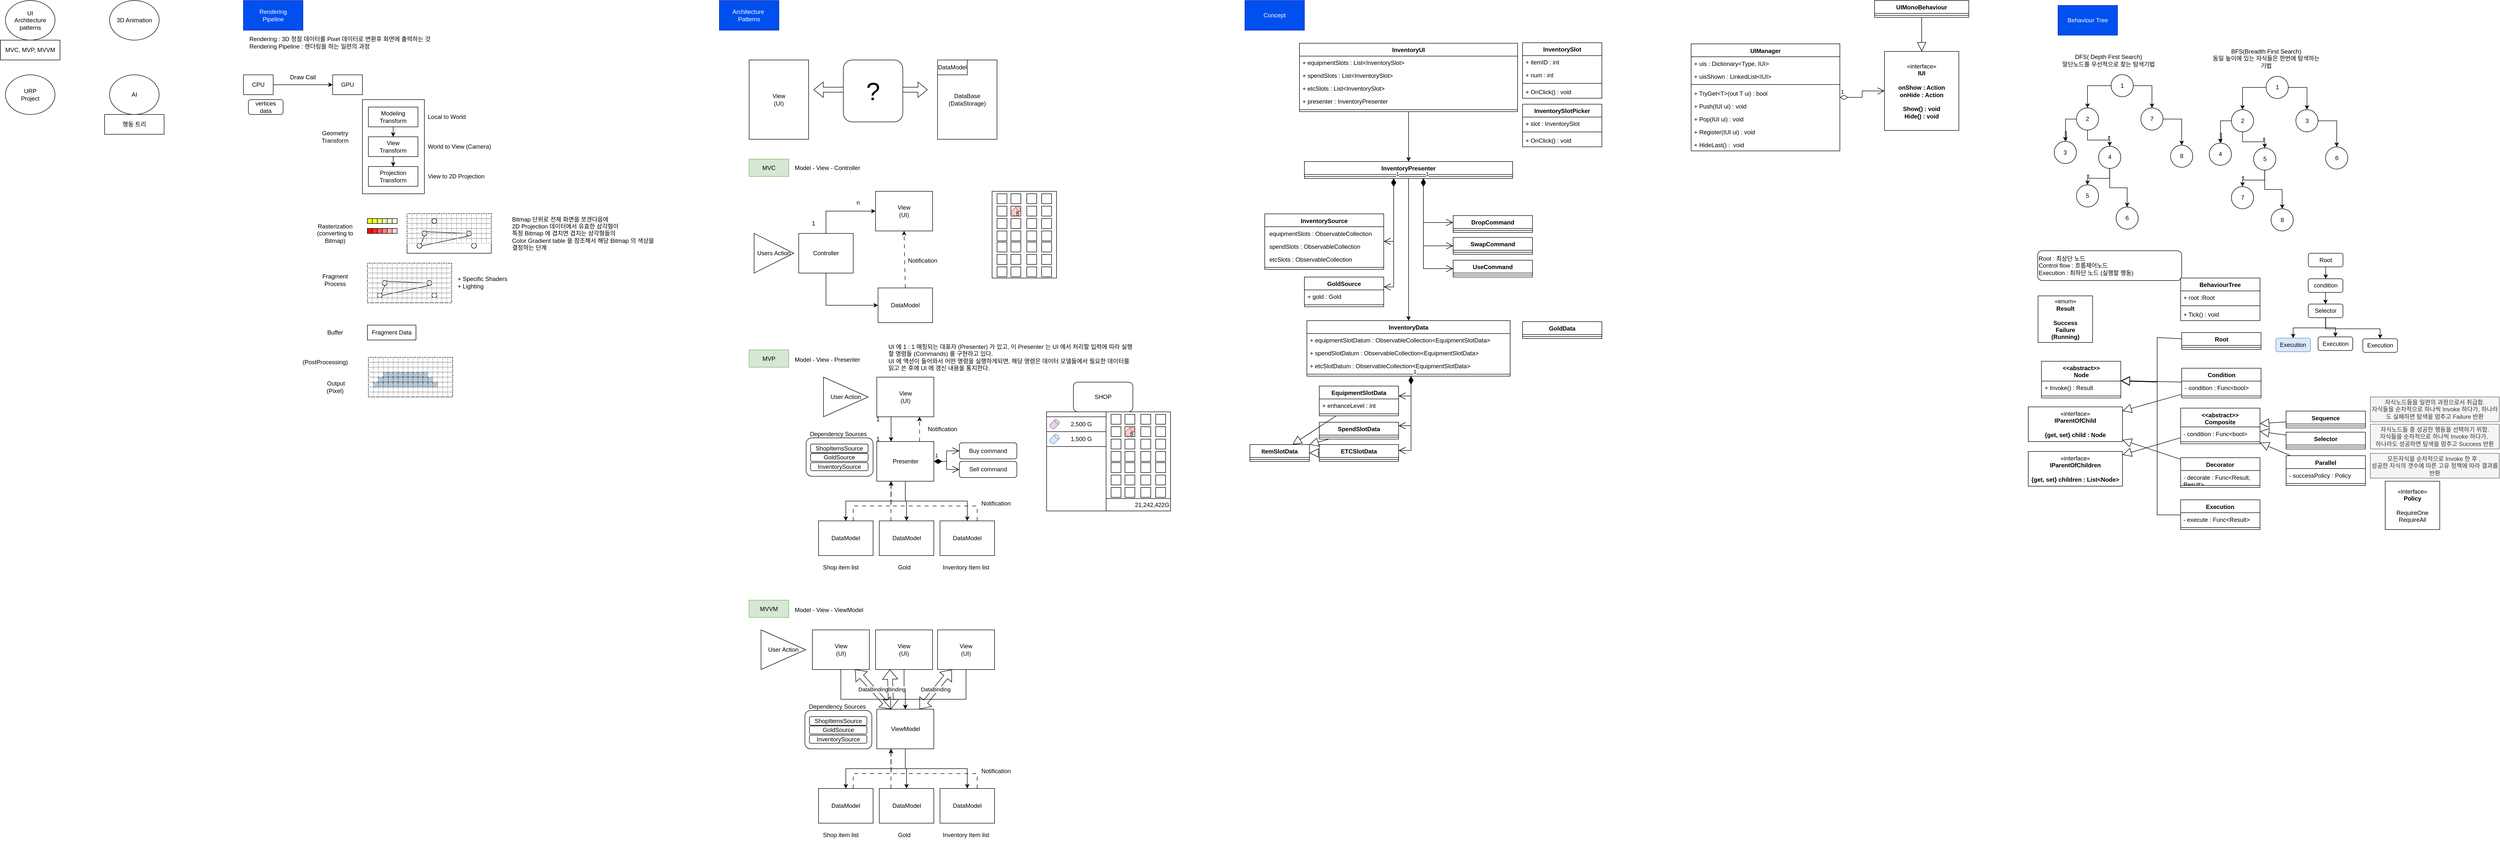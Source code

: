 <mxfile version="21.6.8" type="device">
  <diagram id="C5RBs43oDa-KdzZeNtuy" name="Page-1">
    <mxGraphModel dx="1195" dy="625" grid="1" gridSize="10" guides="1" tooltips="1" connect="1" arrows="1" fold="1" page="1" pageScale="1" pageWidth="827" pageHeight="1169" math="0" shadow="0">
      <root>
        <mxCell id="WIyWlLk6GJQsqaUBKTNV-0" />
        <mxCell id="WIyWlLk6GJQsqaUBKTNV-1" parent="WIyWlLk6GJQsqaUBKTNV-0" />
        <mxCell id="ppo54NwJJafLT2Gv4N_k-3" value="" style="rounded=1;whiteSpace=wrap;html=1;" parent="WIyWlLk6GJQsqaUBKTNV-1" vertex="1">
          <mxGeometry x="1655" y="922.5" width="135" height="77.5" as="geometry" />
        </mxCell>
        <mxCell id="LGHsbG1bkbm5mq7sLyOG-3" value="DataBase&lt;br&gt;(DataStorage)" style="rounded=0;whiteSpace=wrap;html=1;" parent="WIyWlLk6GJQsqaUBKTNV-1" vertex="1">
          <mxGeometry x="1920" y="160" width="120" height="160" as="geometry" />
        </mxCell>
        <mxCell id="1Z-xbzwnrQpnR5l05aoj-0" value="UI&lt;br&gt;Architecture&lt;br&gt;patterns" style="ellipse;whiteSpace=wrap;html=1;" parent="WIyWlLk6GJQsqaUBKTNV-1" vertex="1">
          <mxGeometry x="40" y="40" width="100" height="80" as="geometry" />
        </mxCell>
        <mxCell id="1Z-xbzwnrQpnR5l05aoj-1" value="3D Animation" style="ellipse;whiteSpace=wrap;html=1;" parent="WIyWlLk6GJQsqaUBKTNV-1" vertex="1">
          <mxGeometry x="250" y="40" width="100" height="80" as="geometry" />
        </mxCell>
        <mxCell id="1Z-xbzwnrQpnR5l05aoj-2" value="URP&lt;br&gt;Project" style="ellipse;whiteSpace=wrap;html=1;" parent="WIyWlLk6GJQsqaUBKTNV-1" vertex="1">
          <mxGeometry x="40" y="190" width="100" height="80" as="geometry" />
        </mxCell>
        <mxCell id="1Z-xbzwnrQpnR5l05aoj-3" value="AI" style="ellipse;whiteSpace=wrap;html=1;" parent="WIyWlLk6GJQsqaUBKTNV-1" vertex="1">
          <mxGeometry x="250" y="190" width="100" height="80" as="geometry" />
        </mxCell>
        <mxCell id="1Z-xbzwnrQpnR5l05aoj-5" value="MVC, MVP, MVVM" style="rounded=0;whiteSpace=wrap;html=1;" parent="WIyWlLk6GJQsqaUBKTNV-1" vertex="1">
          <mxGeometry x="30" y="120" width="120" height="40" as="geometry" />
        </mxCell>
        <mxCell id="1Z-xbzwnrQpnR5l05aoj-6" value="행동 트리" style="rounded=0;whiteSpace=wrap;html=1;" parent="WIyWlLk6GJQsqaUBKTNV-1" vertex="1">
          <mxGeometry x="240" y="270" width="120" height="40" as="geometry" />
        </mxCell>
        <mxCell id="dRMLjbMRIN1JrH_GLoGQ-0" value="Rendering&lt;br&gt;Pipeline" style="rounded=0;whiteSpace=wrap;html=1;fillColor=#0050ef;fontColor=#ffffff;strokeColor=#001DBC;" parent="WIyWlLk6GJQsqaUBKTNV-1" vertex="1">
          <mxGeometry x="520" y="40" width="120" height="60" as="geometry" />
        </mxCell>
        <mxCell id="dRMLjbMRIN1JrH_GLoGQ-1" value="Rendering : 3D 정점 데이터를 Pixel 데이터로 변환후 화면에 출력하는 것&lt;br&gt;Rendering Pipeline : 렌더링을 하는 일련의 과정" style="text;html=1;strokeColor=none;fillColor=none;align=left;verticalAlign=middle;whiteSpace=wrap;rounded=0;" parent="WIyWlLk6GJQsqaUBKTNV-1" vertex="1">
          <mxGeometry x="530" y="110" width="430" height="30" as="geometry" />
        </mxCell>
        <mxCell id="dRMLjbMRIN1JrH_GLoGQ-5" style="edgeStyle=orthogonalEdgeStyle;rounded=0;orthogonalLoop=1;jettySize=auto;html=1;" parent="WIyWlLk6GJQsqaUBKTNV-1" source="dRMLjbMRIN1JrH_GLoGQ-2" target="dRMLjbMRIN1JrH_GLoGQ-4" edge="1">
          <mxGeometry relative="1" as="geometry" />
        </mxCell>
        <mxCell id="dRMLjbMRIN1JrH_GLoGQ-2" value="CPU" style="rounded=0;whiteSpace=wrap;html=1;" parent="WIyWlLk6GJQsqaUBKTNV-1" vertex="1">
          <mxGeometry x="520" y="190" width="60" height="40" as="geometry" />
        </mxCell>
        <mxCell id="dRMLjbMRIN1JrH_GLoGQ-3" value="vertices data" style="rounded=1;whiteSpace=wrap;html=1;" parent="WIyWlLk6GJQsqaUBKTNV-1" vertex="1">
          <mxGeometry x="530" y="240" width="70" height="30" as="geometry" />
        </mxCell>
        <mxCell id="dRMLjbMRIN1JrH_GLoGQ-4" value="GPU" style="rounded=0;whiteSpace=wrap;html=1;" parent="WIyWlLk6GJQsqaUBKTNV-1" vertex="1">
          <mxGeometry x="700" y="190" width="60" height="40" as="geometry" />
        </mxCell>
        <mxCell id="dRMLjbMRIN1JrH_GLoGQ-6" value="Draw Call" style="text;html=1;strokeColor=none;fillColor=none;align=center;verticalAlign=middle;whiteSpace=wrap;rounded=0;" parent="WIyWlLk6GJQsqaUBKTNV-1" vertex="1">
          <mxGeometry x="610" y="180" width="60" height="30" as="geometry" />
        </mxCell>
        <mxCell id="dRMLjbMRIN1JrH_GLoGQ-7" value="" style="rounded=0;whiteSpace=wrap;html=1;" parent="WIyWlLk6GJQsqaUBKTNV-1" vertex="1">
          <mxGeometry x="760" y="240" width="125" height="190" as="geometry" />
        </mxCell>
        <mxCell id="dRMLjbMRIN1JrH_GLoGQ-11" style="edgeStyle=orthogonalEdgeStyle;rounded=0;orthogonalLoop=1;jettySize=auto;html=1;entryX=0.5;entryY=0;entryDx=0;entryDy=0;" parent="WIyWlLk6GJQsqaUBKTNV-1" source="dRMLjbMRIN1JrH_GLoGQ-8" target="dRMLjbMRIN1JrH_GLoGQ-9" edge="1">
          <mxGeometry relative="1" as="geometry" />
        </mxCell>
        <mxCell id="dRMLjbMRIN1JrH_GLoGQ-8" value="Modeling&lt;br&gt;Transform" style="rounded=0;whiteSpace=wrap;html=1;" parent="WIyWlLk6GJQsqaUBKTNV-1" vertex="1">
          <mxGeometry x="772" y="255" width="100" height="40" as="geometry" />
        </mxCell>
        <mxCell id="dRMLjbMRIN1JrH_GLoGQ-12" style="edgeStyle=orthogonalEdgeStyle;rounded=0;orthogonalLoop=1;jettySize=auto;html=1;entryX=0.5;entryY=0;entryDx=0;entryDy=0;" parent="WIyWlLk6GJQsqaUBKTNV-1" source="dRMLjbMRIN1JrH_GLoGQ-9" target="dRMLjbMRIN1JrH_GLoGQ-10" edge="1">
          <mxGeometry relative="1" as="geometry" />
        </mxCell>
        <mxCell id="dRMLjbMRIN1JrH_GLoGQ-9" value="View&lt;br&gt;Transform" style="rounded=0;whiteSpace=wrap;html=1;" parent="WIyWlLk6GJQsqaUBKTNV-1" vertex="1">
          <mxGeometry x="772" y="315" width="100" height="40" as="geometry" />
        </mxCell>
        <mxCell id="dRMLjbMRIN1JrH_GLoGQ-10" value="Projection&lt;br&gt;Transform" style="rounded=0;whiteSpace=wrap;html=1;" parent="WIyWlLk6GJQsqaUBKTNV-1" vertex="1">
          <mxGeometry x="772" y="375" width="100" height="40" as="geometry" />
        </mxCell>
        <mxCell id="dRMLjbMRIN1JrH_GLoGQ-13" value="Geometry&lt;br&gt;Transform" style="text;html=1;strokeColor=none;fillColor=none;align=center;verticalAlign=middle;whiteSpace=wrap;rounded=0;" parent="WIyWlLk6GJQsqaUBKTNV-1" vertex="1">
          <mxGeometry x="660" y="300" width="90" height="30" as="geometry" />
        </mxCell>
        <mxCell id="dRMLjbMRIN1JrH_GLoGQ-14" value="Rasterization&lt;br&gt;(converting to Bitmap)" style="text;html=1;strokeColor=none;fillColor=none;align=center;verticalAlign=middle;whiteSpace=wrap;rounded=0;" parent="WIyWlLk6GJQsqaUBKTNV-1" vertex="1">
          <mxGeometry x="660" y="490" width="90" height="40" as="geometry" />
        </mxCell>
        <mxCell id="dRMLjbMRIN1JrH_GLoGQ-16" value="Local to World" style="text;html=1;strokeColor=none;fillColor=none;align=left;verticalAlign=middle;whiteSpace=wrap;rounded=0;" parent="WIyWlLk6GJQsqaUBKTNV-1" vertex="1">
          <mxGeometry x="890" y="260" width="140" height="30" as="geometry" />
        </mxCell>
        <mxCell id="dRMLjbMRIN1JrH_GLoGQ-17" value="World to View (Camera)" style="text;html=1;strokeColor=none;fillColor=none;align=left;verticalAlign=middle;whiteSpace=wrap;rounded=0;" parent="WIyWlLk6GJQsqaUBKTNV-1" vertex="1">
          <mxGeometry x="890" y="320" width="140" height="30" as="geometry" />
        </mxCell>
        <mxCell id="dRMLjbMRIN1JrH_GLoGQ-18" value="View to 2D Projection" style="text;html=1;strokeColor=none;fillColor=none;align=left;verticalAlign=middle;whiteSpace=wrap;rounded=0;" parent="WIyWlLk6GJQsqaUBKTNV-1" vertex="1">
          <mxGeometry x="890" y="380" width="140" height="30" as="geometry" />
        </mxCell>
        <mxCell id="dRMLjbMRIN1JrH_GLoGQ-20" value="" style="rounded=0;whiteSpace=wrap;html=1;" parent="WIyWlLk6GJQsqaUBKTNV-1" vertex="1">
          <mxGeometry x="850" y="470" width="170" height="80" as="geometry" />
        </mxCell>
        <mxCell id="dRMLjbMRIN1JrH_GLoGQ-26" value="" style="ellipse;whiteSpace=wrap;html=1;aspect=fixed;" parent="WIyWlLk6GJQsqaUBKTNV-1" vertex="1">
          <mxGeometry x="880" y="505" width="10" height="10" as="geometry" />
        </mxCell>
        <mxCell id="dRMLjbMRIN1JrH_GLoGQ-27" value="" style="ellipse;whiteSpace=wrap;html=1;aspect=fixed;" parent="WIyWlLk6GJQsqaUBKTNV-1" vertex="1">
          <mxGeometry x="870" y="530" width="10" height="10" as="geometry" />
        </mxCell>
        <mxCell id="dRMLjbMRIN1JrH_GLoGQ-28" value="" style="ellipse;whiteSpace=wrap;html=1;aspect=fixed;" parent="WIyWlLk6GJQsqaUBKTNV-1" vertex="1">
          <mxGeometry x="970" y="505" width="10" height="10" as="geometry" />
        </mxCell>
        <mxCell id="dRMLjbMRIN1JrH_GLoGQ-29" value="" style="ellipse;whiteSpace=wrap;html=1;aspect=fixed;" parent="WIyWlLk6GJQsqaUBKTNV-1" vertex="1">
          <mxGeometry x="980" y="530" width="10" height="10" as="geometry" />
        </mxCell>
        <mxCell id="dRMLjbMRIN1JrH_GLoGQ-30" value="" style="endArrow=none;html=1;rounded=0;exitX=1;exitY=0;exitDx=0;exitDy=0;entryX=0;entryY=0.5;entryDx=0;entryDy=0;" parent="WIyWlLk6GJQsqaUBKTNV-1" source="dRMLjbMRIN1JrH_GLoGQ-26" target="dRMLjbMRIN1JrH_GLoGQ-28" edge="1">
          <mxGeometry width="50" height="50" relative="1" as="geometry">
            <mxPoint x="880" y="490" as="sourcePoint" />
            <mxPoint x="930" y="440" as="targetPoint" />
          </mxGeometry>
        </mxCell>
        <mxCell id="dRMLjbMRIN1JrH_GLoGQ-31" value="" style="endArrow=none;html=1;rounded=0;exitX=1;exitY=0.5;exitDx=0;exitDy=0;entryX=0.5;entryY=1;entryDx=0;entryDy=0;" parent="WIyWlLk6GJQsqaUBKTNV-1" source="dRMLjbMRIN1JrH_GLoGQ-27" target="dRMLjbMRIN1JrH_GLoGQ-28" edge="1">
          <mxGeometry width="50" height="50" relative="1" as="geometry">
            <mxPoint x="899" y="516" as="sourcePoint" />
            <mxPoint x="980" y="520" as="targetPoint" />
          </mxGeometry>
        </mxCell>
        <mxCell id="dRMLjbMRIN1JrH_GLoGQ-32" value="" style="endArrow=none;html=1;rounded=0;exitX=1;exitY=0;exitDx=0;exitDy=0;entryX=0.5;entryY=1;entryDx=0;entryDy=0;" parent="WIyWlLk6GJQsqaUBKTNV-1" source="dRMLjbMRIN1JrH_GLoGQ-27" target="dRMLjbMRIN1JrH_GLoGQ-26" edge="1">
          <mxGeometry width="50" height="50" relative="1" as="geometry">
            <mxPoint x="890" y="545" as="sourcePoint" />
            <mxPoint x="985" y="525" as="targetPoint" />
          </mxGeometry>
        </mxCell>
        <mxCell id="dRMLjbMRIN1JrH_GLoGQ-33" value="" style="rounded=0;whiteSpace=wrap;html=1;dashed=1;strokeColor=#9C9C9C;fillColor=none;" parent="WIyWlLk6GJQsqaUBKTNV-1" vertex="1">
          <mxGeometry x="850" y="470" width="10" height="10" as="geometry" />
        </mxCell>
        <mxCell id="dRMLjbMRIN1JrH_GLoGQ-34" value="" style="rounded=0;whiteSpace=wrap;html=1;dashed=1;strokeColor=#9C9C9C;fillColor=none;" parent="WIyWlLk6GJQsqaUBKTNV-1" vertex="1">
          <mxGeometry x="860" y="470" width="10" height="10" as="geometry" />
        </mxCell>
        <mxCell id="dRMLjbMRIN1JrH_GLoGQ-35" value="" style="rounded=0;whiteSpace=wrap;html=1;dashed=1;strokeColor=#9C9C9C;fillColor=none;" parent="WIyWlLk6GJQsqaUBKTNV-1" vertex="1">
          <mxGeometry x="870" y="470" width="10" height="10" as="geometry" />
        </mxCell>
        <mxCell id="dRMLjbMRIN1JrH_GLoGQ-36" value="" style="rounded=0;whiteSpace=wrap;html=1;dashed=1;strokeColor=#9C9C9C;fillColor=none;" parent="WIyWlLk6GJQsqaUBKTNV-1" vertex="1">
          <mxGeometry x="880" y="470" width="10" height="10" as="geometry" />
        </mxCell>
        <mxCell id="dRMLjbMRIN1JrH_GLoGQ-37" value="" style="rounded=0;whiteSpace=wrap;html=1;dashed=1;strokeColor=#9C9C9C;fillColor=none;" parent="WIyWlLk6GJQsqaUBKTNV-1" vertex="1">
          <mxGeometry x="890" y="470" width="10" height="10" as="geometry" />
        </mxCell>
        <mxCell id="dRMLjbMRIN1JrH_GLoGQ-38" value="" style="rounded=0;whiteSpace=wrap;html=1;dashed=1;strokeColor=#9C9C9C;fillColor=none;" parent="WIyWlLk6GJQsqaUBKTNV-1" vertex="1">
          <mxGeometry x="900" y="470" width="10" height="10" as="geometry" />
        </mxCell>
        <mxCell id="dRMLjbMRIN1JrH_GLoGQ-39" value="" style="rounded=0;whiteSpace=wrap;html=1;dashed=1;strokeColor=#9C9C9C;fillColor=none;" parent="WIyWlLk6GJQsqaUBKTNV-1" vertex="1">
          <mxGeometry x="910" y="470" width="10" height="10" as="geometry" />
        </mxCell>
        <mxCell id="dRMLjbMRIN1JrH_GLoGQ-40" value="" style="rounded=0;whiteSpace=wrap;html=1;dashed=1;strokeColor=#9C9C9C;fillColor=none;" parent="WIyWlLk6GJQsqaUBKTNV-1" vertex="1">
          <mxGeometry x="920" y="470" width="10" height="10" as="geometry" />
        </mxCell>
        <mxCell id="dRMLjbMRIN1JrH_GLoGQ-41" value="" style="rounded=0;whiteSpace=wrap;html=1;dashed=1;strokeColor=#9C9C9C;fillColor=none;" parent="WIyWlLk6GJQsqaUBKTNV-1" vertex="1">
          <mxGeometry x="930" y="470" width="10" height="10" as="geometry" />
        </mxCell>
        <mxCell id="dRMLjbMRIN1JrH_GLoGQ-42" value="" style="rounded=0;whiteSpace=wrap;html=1;dashed=1;strokeColor=#9C9C9C;fillColor=none;" parent="WIyWlLk6GJQsqaUBKTNV-1" vertex="1">
          <mxGeometry x="940" y="470" width="10" height="10" as="geometry" />
        </mxCell>
        <mxCell id="dRMLjbMRIN1JrH_GLoGQ-43" value="" style="rounded=0;whiteSpace=wrap;html=1;dashed=1;strokeColor=#9C9C9C;fillColor=none;" parent="WIyWlLk6GJQsqaUBKTNV-1" vertex="1">
          <mxGeometry x="950" y="470" width="10" height="10" as="geometry" />
        </mxCell>
        <mxCell id="dRMLjbMRIN1JrH_GLoGQ-44" value="" style="rounded=0;whiteSpace=wrap;html=1;dashed=1;strokeColor=#9C9C9C;fillColor=none;" parent="WIyWlLk6GJQsqaUBKTNV-1" vertex="1">
          <mxGeometry x="960" y="470" width="10" height="10" as="geometry" />
        </mxCell>
        <mxCell id="dRMLjbMRIN1JrH_GLoGQ-45" value="" style="rounded=0;whiteSpace=wrap;html=1;dashed=1;strokeColor=#9C9C9C;fillColor=none;" parent="WIyWlLk6GJQsqaUBKTNV-1" vertex="1">
          <mxGeometry x="970" y="470" width="10" height="10" as="geometry" />
        </mxCell>
        <mxCell id="dRMLjbMRIN1JrH_GLoGQ-46" value="" style="rounded=0;whiteSpace=wrap;html=1;dashed=1;strokeColor=#9C9C9C;fillColor=none;" parent="WIyWlLk6GJQsqaUBKTNV-1" vertex="1">
          <mxGeometry x="980" y="470" width="10" height="10" as="geometry" />
        </mxCell>
        <mxCell id="dRMLjbMRIN1JrH_GLoGQ-47" value="" style="rounded=0;whiteSpace=wrap;html=1;dashed=1;strokeColor=#9C9C9C;fillColor=none;" parent="WIyWlLk6GJQsqaUBKTNV-1" vertex="1">
          <mxGeometry x="990" y="470" width="10" height="10" as="geometry" />
        </mxCell>
        <mxCell id="dRMLjbMRIN1JrH_GLoGQ-48" value="" style="rounded=0;whiteSpace=wrap;html=1;dashed=1;strokeColor=#9C9C9C;fillColor=none;" parent="WIyWlLk6GJQsqaUBKTNV-1" vertex="1">
          <mxGeometry x="1000" y="470" width="10" height="10" as="geometry" />
        </mxCell>
        <mxCell id="dRMLjbMRIN1JrH_GLoGQ-49" value="" style="rounded=0;whiteSpace=wrap;html=1;dashed=1;strokeColor=#9C9C9C;fillColor=none;" parent="WIyWlLk6GJQsqaUBKTNV-1" vertex="1">
          <mxGeometry x="1010" y="470" width="10" height="10" as="geometry" />
        </mxCell>
        <mxCell id="dRMLjbMRIN1JrH_GLoGQ-50" value="" style="rounded=0;whiteSpace=wrap;html=1;dashed=1;strokeColor=#9C9C9C;fillColor=none;" parent="WIyWlLk6GJQsqaUBKTNV-1" vertex="1">
          <mxGeometry x="850" y="480" width="10" height="10" as="geometry" />
        </mxCell>
        <mxCell id="dRMLjbMRIN1JrH_GLoGQ-51" value="" style="rounded=0;whiteSpace=wrap;html=1;dashed=1;strokeColor=#9C9C9C;fillColor=none;" parent="WIyWlLk6GJQsqaUBKTNV-1" vertex="1">
          <mxGeometry x="860" y="480" width="10" height="10" as="geometry" />
        </mxCell>
        <mxCell id="dRMLjbMRIN1JrH_GLoGQ-52" value="" style="rounded=0;whiteSpace=wrap;html=1;dashed=1;strokeColor=#9C9C9C;fillColor=none;" parent="WIyWlLk6GJQsqaUBKTNV-1" vertex="1">
          <mxGeometry x="870" y="480" width="10" height="10" as="geometry" />
        </mxCell>
        <mxCell id="dRMLjbMRIN1JrH_GLoGQ-53" value="" style="rounded=0;whiteSpace=wrap;html=1;dashed=1;strokeColor=#9C9C9C;fillColor=none;" parent="WIyWlLk6GJQsqaUBKTNV-1" vertex="1">
          <mxGeometry x="880" y="480" width="10" height="10" as="geometry" />
        </mxCell>
        <mxCell id="dRMLjbMRIN1JrH_GLoGQ-54" value="" style="rounded=0;whiteSpace=wrap;html=1;dashed=1;strokeColor=#9C9C9C;fillColor=none;" parent="WIyWlLk6GJQsqaUBKTNV-1" vertex="1">
          <mxGeometry x="890" y="480" width="10" height="10" as="geometry" />
        </mxCell>
        <mxCell id="dRMLjbMRIN1JrH_GLoGQ-55" value="" style="rounded=0;whiteSpace=wrap;html=1;dashed=1;strokeColor=#9C9C9C;fillColor=none;" parent="WIyWlLk6GJQsqaUBKTNV-1" vertex="1">
          <mxGeometry x="900" y="480" width="10" height="10" as="geometry" />
        </mxCell>
        <mxCell id="dRMLjbMRIN1JrH_GLoGQ-56" value="" style="rounded=0;whiteSpace=wrap;html=1;dashed=1;strokeColor=#9C9C9C;fillColor=none;" parent="WIyWlLk6GJQsqaUBKTNV-1" vertex="1">
          <mxGeometry x="910" y="480" width="10" height="10" as="geometry" />
        </mxCell>
        <mxCell id="dRMLjbMRIN1JrH_GLoGQ-57" value="" style="rounded=0;whiteSpace=wrap;html=1;dashed=1;strokeColor=#9C9C9C;fillColor=none;" parent="WIyWlLk6GJQsqaUBKTNV-1" vertex="1">
          <mxGeometry x="920" y="480" width="10" height="10" as="geometry" />
        </mxCell>
        <mxCell id="dRMLjbMRIN1JrH_GLoGQ-58" value="" style="rounded=0;whiteSpace=wrap;html=1;dashed=1;strokeColor=#9C9C9C;fillColor=none;" parent="WIyWlLk6GJQsqaUBKTNV-1" vertex="1">
          <mxGeometry x="930" y="480" width="10" height="10" as="geometry" />
        </mxCell>
        <mxCell id="dRMLjbMRIN1JrH_GLoGQ-59" value="" style="rounded=0;whiteSpace=wrap;html=1;dashed=1;strokeColor=#9C9C9C;fillColor=none;" parent="WIyWlLk6GJQsqaUBKTNV-1" vertex="1">
          <mxGeometry x="940" y="480" width="10" height="10" as="geometry" />
        </mxCell>
        <mxCell id="dRMLjbMRIN1JrH_GLoGQ-60" value="" style="rounded=0;whiteSpace=wrap;html=1;dashed=1;strokeColor=#9C9C9C;fillColor=none;" parent="WIyWlLk6GJQsqaUBKTNV-1" vertex="1">
          <mxGeometry x="950" y="480" width="10" height="10" as="geometry" />
        </mxCell>
        <mxCell id="dRMLjbMRIN1JrH_GLoGQ-61" value="" style="rounded=0;whiteSpace=wrap;html=1;dashed=1;strokeColor=#9C9C9C;fillColor=none;" parent="WIyWlLk6GJQsqaUBKTNV-1" vertex="1">
          <mxGeometry x="960" y="480" width="10" height="10" as="geometry" />
        </mxCell>
        <mxCell id="dRMLjbMRIN1JrH_GLoGQ-62" value="" style="rounded=0;whiteSpace=wrap;html=1;dashed=1;strokeColor=#9C9C9C;fillColor=none;" parent="WIyWlLk6GJQsqaUBKTNV-1" vertex="1">
          <mxGeometry x="970" y="480" width="10" height="10" as="geometry" />
        </mxCell>
        <mxCell id="dRMLjbMRIN1JrH_GLoGQ-63" value="" style="rounded=0;whiteSpace=wrap;html=1;dashed=1;strokeColor=#9C9C9C;fillColor=none;" parent="WIyWlLk6GJQsqaUBKTNV-1" vertex="1">
          <mxGeometry x="980" y="480" width="10" height="10" as="geometry" />
        </mxCell>
        <mxCell id="dRMLjbMRIN1JrH_GLoGQ-64" value="" style="rounded=0;whiteSpace=wrap;html=1;dashed=1;strokeColor=#9C9C9C;fillColor=none;" parent="WIyWlLk6GJQsqaUBKTNV-1" vertex="1">
          <mxGeometry x="990" y="480" width="10" height="10" as="geometry" />
        </mxCell>
        <mxCell id="dRMLjbMRIN1JrH_GLoGQ-65" value="" style="rounded=0;whiteSpace=wrap;html=1;dashed=1;strokeColor=#9C9C9C;fillColor=none;" parent="WIyWlLk6GJQsqaUBKTNV-1" vertex="1">
          <mxGeometry x="1000" y="480" width="10" height="10" as="geometry" />
        </mxCell>
        <mxCell id="dRMLjbMRIN1JrH_GLoGQ-66" value="" style="rounded=0;whiteSpace=wrap;html=1;dashed=1;strokeColor=#9C9C9C;fillColor=none;" parent="WIyWlLk6GJQsqaUBKTNV-1" vertex="1">
          <mxGeometry x="1010" y="480" width="10" height="10" as="geometry" />
        </mxCell>
        <mxCell id="dRMLjbMRIN1JrH_GLoGQ-67" value="" style="rounded=0;whiteSpace=wrap;html=1;dashed=1;strokeColor=#9C9C9C;fillColor=none;" parent="WIyWlLk6GJQsqaUBKTNV-1" vertex="1">
          <mxGeometry x="850" y="490" width="10" height="10" as="geometry" />
        </mxCell>
        <mxCell id="dRMLjbMRIN1JrH_GLoGQ-68" value="" style="rounded=0;whiteSpace=wrap;html=1;dashed=1;strokeColor=#9C9C9C;fillColor=none;" parent="WIyWlLk6GJQsqaUBKTNV-1" vertex="1">
          <mxGeometry x="860" y="490" width="10" height="10" as="geometry" />
        </mxCell>
        <mxCell id="dRMLjbMRIN1JrH_GLoGQ-69" value="" style="rounded=0;whiteSpace=wrap;html=1;dashed=1;strokeColor=#9C9C9C;fillColor=none;" parent="WIyWlLk6GJQsqaUBKTNV-1" vertex="1">
          <mxGeometry x="870" y="490" width="10" height="10" as="geometry" />
        </mxCell>
        <mxCell id="dRMLjbMRIN1JrH_GLoGQ-70" value="" style="rounded=0;whiteSpace=wrap;html=1;dashed=1;strokeColor=#9C9C9C;fillColor=none;" parent="WIyWlLk6GJQsqaUBKTNV-1" vertex="1">
          <mxGeometry x="880" y="490" width="10" height="10" as="geometry" />
        </mxCell>
        <mxCell id="dRMLjbMRIN1JrH_GLoGQ-71" value="" style="rounded=0;whiteSpace=wrap;html=1;dashed=1;strokeColor=#9C9C9C;fillColor=none;" parent="WIyWlLk6GJQsqaUBKTNV-1" vertex="1">
          <mxGeometry x="890" y="490" width="10" height="10" as="geometry" />
        </mxCell>
        <mxCell id="dRMLjbMRIN1JrH_GLoGQ-72" value="" style="rounded=0;whiteSpace=wrap;html=1;dashed=1;strokeColor=#9C9C9C;fillColor=none;" parent="WIyWlLk6GJQsqaUBKTNV-1" vertex="1">
          <mxGeometry x="900" y="490" width="10" height="10" as="geometry" />
        </mxCell>
        <mxCell id="dRMLjbMRIN1JrH_GLoGQ-73" value="" style="rounded=0;whiteSpace=wrap;html=1;dashed=1;strokeColor=#9C9C9C;fillColor=none;" parent="WIyWlLk6GJQsqaUBKTNV-1" vertex="1">
          <mxGeometry x="910" y="490" width="10" height="10" as="geometry" />
        </mxCell>
        <mxCell id="dRMLjbMRIN1JrH_GLoGQ-74" value="" style="rounded=0;whiteSpace=wrap;html=1;dashed=1;strokeColor=#9C9C9C;fillColor=none;" parent="WIyWlLk6GJQsqaUBKTNV-1" vertex="1">
          <mxGeometry x="920" y="490" width="10" height="10" as="geometry" />
        </mxCell>
        <mxCell id="dRMLjbMRIN1JrH_GLoGQ-75" value="" style="rounded=0;whiteSpace=wrap;html=1;dashed=1;strokeColor=#9C9C9C;fillColor=none;" parent="WIyWlLk6GJQsqaUBKTNV-1" vertex="1">
          <mxGeometry x="930" y="490" width="10" height="10" as="geometry" />
        </mxCell>
        <mxCell id="dRMLjbMRIN1JrH_GLoGQ-76" value="" style="rounded=0;whiteSpace=wrap;html=1;dashed=1;strokeColor=#9C9C9C;fillColor=none;" parent="WIyWlLk6GJQsqaUBKTNV-1" vertex="1">
          <mxGeometry x="940" y="490" width="10" height="10" as="geometry" />
        </mxCell>
        <mxCell id="dRMLjbMRIN1JrH_GLoGQ-77" value="" style="rounded=0;whiteSpace=wrap;html=1;dashed=1;strokeColor=#9C9C9C;fillColor=none;" parent="WIyWlLk6GJQsqaUBKTNV-1" vertex="1">
          <mxGeometry x="950" y="490" width="10" height="10" as="geometry" />
        </mxCell>
        <mxCell id="dRMLjbMRIN1JrH_GLoGQ-78" value="" style="rounded=0;whiteSpace=wrap;html=1;dashed=1;strokeColor=#9C9C9C;fillColor=none;" parent="WIyWlLk6GJQsqaUBKTNV-1" vertex="1">
          <mxGeometry x="960" y="490" width="10" height="10" as="geometry" />
        </mxCell>
        <mxCell id="dRMLjbMRIN1JrH_GLoGQ-79" value="" style="rounded=0;whiteSpace=wrap;html=1;dashed=1;strokeColor=#9C9C9C;fillColor=none;" parent="WIyWlLk6GJQsqaUBKTNV-1" vertex="1">
          <mxGeometry x="970" y="490" width="10" height="10" as="geometry" />
        </mxCell>
        <mxCell id="dRMLjbMRIN1JrH_GLoGQ-80" value="" style="rounded=0;whiteSpace=wrap;html=1;dashed=1;strokeColor=#9C9C9C;fillColor=none;" parent="WIyWlLk6GJQsqaUBKTNV-1" vertex="1">
          <mxGeometry x="980" y="490" width="10" height="10" as="geometry" />
        </mxCell>
        <mxCell id="dRMLjbMRIN1JrH_GLoGQ-81" value="" style="rounded=0;whiteSpace=wrap;html=1;dashed=1;strokeColor=#9C9C9C;fillColor=none;" parent="WIyWlLk6GJQsqaUBKTNV-1" vertex="1">
          <mxGeometry x="990" y="490" width="10" height="10" as="geometry" />
        </mxCell>
        <mxCell id="dRMLjbMRIN1JrH_GLoGQ-82" value="" style="rounded=0;whiteSpace=wrap;html=1;dashed=1;strokeColor=#9C9C9C;fillColor=none;" parent="WIyWlLk6GJQsqaUBKTNV-1" vertex="1">
          <mxGeometry x="1000" y="490" width="10" height="10" as="geometry" />
        </mxCell>
        <mxCell id="dRMLjbMRIN1JrH_GLoGQ-83" value="" style="rounded=0;whiteSpace=wrap;html=1;dashed=1;strokeColor=#9C9C9C;fillColor=none;" parent="WIyWlLk6GJQsqaUBKTNV-1" vertex="1">
          <mxGeometry x="1010" y="490" width="10" height="10" as="geometry" />
        </mxCell>
        <mxCell id="dRMLjbMRIN1JrH_GLoGQ-101" value="" style="rounded=0;whiteSpace=wrap;html=1;dashed=1;strokeColor=#9C9C9C;fillColor=none;" parent="WIyWlLk6GJQsqaUBKTNV-1" vertex="1">
          <mxGeometry x="850" y="500" width="10" height="10" as="geometry" />
        </mxCell>
        <mxCell id="dRMLjbMRIN1JrH_GLoGQ-102" value="" style="rounded=0;whiteSpace=wrap;html=1;dashed=1;strokeColor=#9C9C9C;fillColor=none;" parent="WIyWlLk6GJQsqaUBKTNV-1" vertex="1">
          <mxGeometry x="860" y="500" width="10" height="10" as="geometry" />
        </mxCell>
        <mxCell id="dRMLjbMRIN1JrH_GLoGQ-103" value="" style="rounded=0;whiteSpace=wrap;html=1;dashed=1;strokeColor=#9C9C9C;fillColor=none;" parent="WIyWlLk6GJQsqaUBKTNV-1" vertex="1">
          <mxGeometry x="870" y="500" width="10" height="10" as="geometry" />
        </mxCell>
        <mxCell id="dRMLjbMRIN1JrH_GLoGQ-104" value="" style="rounded=0;whiteSpace=wrap;html=1;dashed=1;strokeColor=#9C9C9C;fillColor=none;" parent="WIyWlLk6GJQsqaUBKTNV-1" vertex="1">
          <mxGeometry x="880" y="500" width="10" height="10" as="geometry" />
        </mxCell>
        <mxCell id="dRMLjbMRIN1JrH_GLoGQ-105" value="" style="rounded=0;whiteSpace=wrap;html=1;dashed=1;strokeColor=#9C9C9C;fillColor=none;" parent="WIyWlLk6GJQsqaUBKTNV-1" vertex="1">
          <mxGeometry x="890" y="500" width="10" height="10" as="geometry" />
        </mxCell>
        <mxCell id="dRMLjbMRIN1JrH_GLoGQ-106" value="" style="rounded=0;whiteSpace=wrap;html=1;dashed=1;strokeColor=#9C9C9C;fillColor=none;" parent="WIyWlLk6GJQsqaUBKTNV-1" vertex="1">
          <mxGeometry x="900" y="500" width="10" height="10" as="geometry" />
        </mxCell>
        <mxCell id="dRMLjbMRIN1JrH_GLoGQ-107" value="" style="rounded=0;whiteSpace=wrap;html=1;dashed=1;strokeColor=#9C9C9C;fillColor=none;" parent="WIyWlLk6GJQsqaUBKTNV-1" vertex="1">
          <mxGeometry x="910" y="500" width="10" height="10" as="geometry" />
        </mxCell>
        <mxCell id="dRMLjbMRIN1JrH_GLoGQ-108" value="" style="rounded=0;whiteSpace=wrap;html=1;dashed=1;strokeColor=#9C9C9C;fillColor=none;" parent="WIyWlLk6GJQsqaUBKTNV-1" vertex="1">
          <mxGeometry x="920" y="500" width="10" height="10" as="geometry" />
        </mxCell>
        <mxCell id="dRMLjbMRIN1JrH_GLoGQ-109" value="" style="rounded=0;whiteSpace=wrap;html=1;dashed=1;strokeColor=#9C9C9C;fillColor=none;" parent="WIyWlLk6GJQsqaUBKTNV-1" vertex="1">
          <mxGeometry x="930" y="500" width="10" height="10" as="geometry" />
        </mxCell>
        <mxCell id="dRMLjbMRIN1JrH_GLoGQ-110" value="" style="rounded=0;whiteSpace=wrap;html=1;dashed=1;strokeColor=#9C9C9C;fillColor=none;" parent="WIyWlLk6GJQsqaUBKTNV-1" vertex="1">
          <mxGeometry x="940" y="500" width="10" height="10" as="geometry" />
        </mxCell>
        <mxCell id="dRMLjbMRIN1JrH_GLoGQ-111" value="" style="rounded=0;whiteSpace=wrap;html=1;dashed=1;strokeColor=#9C9C9C;fillColor=none;" parent="WIyWlLk6GJQsqaUBKTNV-1" vertex="1">
          <mxGeometry x="950" y="500" width="10" height="10" as="geometry" />
        </mxCell>
        <mxCell id="dRMLjbMRIN1JrH_GLoGQ-112" value="" style="rounded=0;whiteSpace=wrap;html=1;dashed=1;strokeColor=#9C9C9C;fillColor=none;" parent="WIyWlLk6GJQsqaUBKTNV-1" vertex="1">
          <mxGeometry x="960" y="500" width="10" height="10" as="geometry" />
        </mxCell>
        <mxCell id="dRMLjbMRIN1JrH_GLoGQ-113" value="" style="rounded=0;whiteSpace=wrap;html=1;dashed=1;strokeColor=#9C9C9C;fillColor=none;" parent="WIyWlLk6GJQsqaUBKTNV-1" vertex="1">
          <mxGeometry x="970" y="500" width="10" height="10" as="geometry" />
        </mxCell>
        <mxCell id="dRMLjbMRIN1JrH_GLoGQ-114" value="" style="rounded=0;whiteSpace=wrap;html=1;dashed=1;strokeColor=#9C9C9C;fillColor=none;" parent="WIyWlLk6GJQsqaUBKTNV-1" vertex="1">
          <mxGeometry x="980" y="500" width="10" height="10" as="geometry" />
        </mxCell>
        <mxCell id="dRMLjbMRIN1JrH_GLoGQ-115" value="" style="rounded=0;whiteSpace=wrap;html=1;dashed=1;strokeColor=#9C9C9C;fillColor=none;" parent="WIyWlLk6GJQsqaUBKTNV-1" vertex="1">
          <mxGeometry x="990" y="500" width="10" height="10" as="geometry" />
        </mxCell>
        <mxCell id="dRMLjbMRIN1JrH_GLoGQ-116" value="" style="rounded=0;whiteSpace=wrap;html=1;dashed=1;strokeColor=#9C9C9C;fillColor=none;" parent="WIyWlLk6GJQsqaUBKTNV-1" vertex="1">
          <mxGeometry x="1000" y="500" width="10" height="10" as="geometry" />
        </mxCell>
        <mxCell id="dRMLjbMRIN1JrH_GLoGQ-117" value="" style="rounded=0;whiteSpace=wrap;html=1;dashed=1;strokeColor=#9C9C9C;fillColor=none;" parent="WIyWlLk6GJQsqaUBKTNV-1" vertex="1">
          <mxGeometry x="1010" y="500" width="10" height="10" as="geometry" />
        </mxCell>
        <mxCell id="dRMLjbMRIN1JrH_GLoGQ-118" value="" style="rounded=0;whiteSpace=wrap;html=1;dashed=1;strokeColor=#9C9C9C;fillColor=none;" parent="WIyWlLk6GJQsqaUBKTNV-1" vertex="1">
          <mxGeometry x="850" y="510" width="10" height="10" as="geometry" />
        </mxCell>
        <mxCell id="dRMLjbMRIN1JrH_GLoGQ-119" value="" style="rounded=0;whiteSpace=wrap;html=1;dashed=1;strokeColor=#9C9C9C;fillColor=none;" parent="WIyWlLk6GJQsqaUBKTNV-1" vertex="1">
          <mxGeometry x="860" y="510" width="10" height="10" as="geometry" />
        </mxCell>
        <mxCell id="dRMLjbMRIN1JrH_GLoGQ-120" value="" style="rounded=0;whiteSpace=wrap;html=1;dashed=1;strokeColor=#9C9C9C;fillColor=none;" parent="WIyWlLk6GJQsqaUBKTNV-1" vertex="1">
          <mxGeometry x="870" y="510" width="10" height="10" as="geometry" />
        </mxCell>
        <mxCell id="dRMLjbMRIN1JrH_GLoGQ-121" value="" style="rounded=0;whiteSpace=wrap;html=1;dashed=1;strokeColor=#9C9C9C;fillColor=none;" parent="WIyWlLk6GJQsqaUBKTNV-1" vertex="1">
          <mxGeometry x="880" y="510" width="10" height="10" as="geometry" />
        </mxCell>
        <mxCell id="dRMLjbMRIN1JrH_GLoGQ-122" value="" style="rounded=0;whiteSpace=wrap;html=1;dashed=1;strokeColor=#9C9C9C;fillColor=none;" parent="WIyWlLk6GJQsqaUBKTNV-1" vertex="1">
          <mxGeometry x="890" y="510" width="10" height="10" as="geometry" />
        </mxCell>
        <mxCell id="dRMLjbMRIN1JrH_GLoGQ-123" value="" style="rounded=0;whiteSpace=wrap;html=1;dashed=1;strokeColor=#9C9C9C;fillColor=none;" parent="WIyWlLk6GJQsqaUBKTNV-1" vertex="1">
          <mxGeometry x="900" y="510" width="10" height="10" as="geometry" />
        </mxCell>
        <mxCell id="dRMLjbMRIN1JrH_GLoGQ-124" value="" style="rounded=0;whiteSpace=wrap;html=1;dashed=1;strokeColor=#9C9C9C;fillColor=none;" parent="WIyWlLk6GJQsqaUBKTNV-1" vertex="1">
          <mxGeometry x="910" y="510" width="10" height="10" as="geometry" />
        </mxCell>
        <mxCell id="dRMLjbMRIN1JrH_GLoGQ-125" value="" style="rounded=0;whiteSpace=wrap;html=1;dashed=1;strokeColor=#9C9C9C;fillColor=none;" parent="WIyWlLk6GJQsqaUBKTNV-1" vertex="1">
          <mxGeometry x="920" y="510" width="10" height="10" as="geometry" />
        </mxCell>
        <mxCell id="dRMLjbMRIN1JrH_GLoGQ-126" value="" style="rounded=0;whiteSpace=wrap;html=1;dashed=1;strokeColor=#9C9C9C;fillColor=none;" parent="WIyWlLk6GJQsqaUBKTNV-1" vertex="1">
          <mxGeometry x="930" y="510" width="10" height="10" as="geometry" />
        </mxCell>
        <mxCell id="dRMLjbMRIN1JrH_GLoGQ-127" value="" style="rounded=0;whiteSpace=wrap;html=1;dashed=1;strokeColor=#9C9C9C;fillColor=none;" parent="WIyWlLk6GJQsqaUBKTNV-1" vertex="1">
          <mxGeometry x="940" y="510" width="10" height="10" as="geometry" />
        </mxCell>
        <mxCell id="dRMLjbMRIN1JrH_GLoGQ-128" value="" style="rounded=0;whiteSpace=wrap;html=1;dashed=1;strokeColor=#9C9C9C;fillColor=none;" parent="WIyWlLk6GJQsqaUBKTNV-1" vertex="1">
          <mxGeometry x="950" y="510" width="10" height="10" as="geometry" />
        </mxCell>
        <mxCell id="dRMLjbMRIN1JrH_GLoGQ-129" value="" style="rounded=0;whiteSpace=wrap;html=1;dashed=1;strokeColor=#9C9C9C;fillColor=none;" parent="WIyWlLk6GJQsqaUBKTNV-1" vertex="1">
          <mxGeometry x="960" y="510" width="10" height="10" as="geometry" />
        </mxCell>
        <mxCell id="dRMLjbMRIN1JrH_GLoGQ-130" value="" style="rounded=0;whiteSpace=wrap;html=1;dashed=1;strokeColor=#9C9C9C;fillColor=none;" parent="WIyWlLk6GJQsqaUBKTNV-1" vertex="1">
          <mxGeometry x="970" y="510" width="10" height="10" as="geometry" />
        </mxCell>
        <mxCell id="dRMLjbMRIN1JrH_GLoGQ-131" value="" style="rounded=0;whiteSpace=wrap;html=1;dashed=1;strokeColor=#9C9C9C;fillColor=none;" parent="WIyWlLk6GJQsqaUBKTNV-1" vertex="1">
          <mxGeometry x="980" y="510" width="10" height="10" as="geometry" />
        </mxCell>
        <mxCell id="dRMLjbMRIN1JrH_GLoGQ-132" value="" style="rounded=0;whiteSpace=wrap;html=1;dashed=1;strokeColor=#9C9C9C;fillColor=none;" parent="WIyWlLk6GJQsqaUBKTNV-1" vertex="1">
          <mxGeometry x="990" y="510" width="10" height="10" as="geometry" />
        </mxCell>
        <mxCell id="dRMLjbMRIN1JrH_GLoGQ-133" value="" style="rounded=0;whiteSpace=wrap;html=1;dashed=1;strokeColor=#9C9C9C;fillColor=none;" parent="WIyWlLk6GJQsqaUBKTNV-1" vertex="1">
          <mxGeometry x="1000" y="510" width="10" height="10" as="geometry" />
        </mxCell>
        <mxCell id="dRMLjbMRIN1JrH_GLoGQ-134" value="" style="rounded=0;whiteSpace=wrap;html=1;dashed=1;strokeColor=#9C9C9C;fillColor=none;" parent="WIyWlLk6GJQsqaUBKTNV-1" vertex="1">
          <mxGeometry x="1010" y="510" width="10" height="10" as="geometry" />
        </mxCell>
        <mxCell id="dRMLjbMRIN1JrH_GLoGQ-135" value="" style="rounded=0;whiteSpace=wrap;html=1;dashed=1;strokeColor=#9C9C9C;fillColor=none;" parent="WIyWlLk6GJQsqaUBKTNV-1" vertex="1">
          <mxGeometry x="850" y="520" width="10" height="10" as="geometry" />
        </mxCell>
        <mxCell id="dRMLjbMRIN1JrH_GLoGQ-136" value="" style="rounded=0;whiteSpace=wrap;html=1;dashed=1;strokeColor=#9C9C9C;fillColor=none;" parent="WIyWlLk6GJQsqaUBKTNV-1" vertex="1">
          <mxGeometry x="860" y="520" width="10" height="10" as="geometry" />
        </mxCell>
        <mxCell id="dRMLjbMRIN1JrH_GLoGQ-137" value="" style="rounded=0;whiteSpace=wrap;html=1;dashed=1;strokeColor=#9C9C9C;fillColor=none;" parent="WIyWlLk6GJQsqaUBKTNV-1" vertex="1">
          <mxGeometry x="870" y="520" width="10" height="10" as="geometry" />
        </mxCell>
        <mxCell id="dRMLjbMRIN1JrH_GLoGQ-138" value="" style="rounded=0;whiteSpace=wrap;html=1;dashed=1;strokeColor=#9C9C9C;fillColor=none;" parent="WIyWlLk6GJQsqaUBKTNV-1" vertex="1">
          <mxGeometry x="880" y="520" width="10" height="10" as="geometry" />
        </mxCell>
        <mxCell id="dRMLjbMRIN1JrH_GLoGQ-139" value="" style="rounded=0;whiteSpace=wrap;html=1;dashed=1;strokeColor=#9C9C9C;fillColor=none;" parent="WIyWlLk6GJQsqaUBKTNV-1" vertex="1">
          <mxGeometry x="890" y="520" width="10" height="10" as="geometry" />
        </mxCell>
        <mxCell id="dRMLjbMRIN1JrH_GLoGQ-140" value="" style="rounded=0;whiteSpace=wrap;html=1;dashed=1;strokeColor=#9C9C9C;fillColor=none;" parent="WIyWlLk6GJQsqaUBKTNV-1" vertex="1">
          <mxGeometry x="900" y="520" width="10" height="10" as="geometry" />
        </mxCell>
        <mxCell id="dRMLjbMRIN1JrH_GLoGQ-141" value="" style="rounded=0;whiteSpace=wrap;html=1;dashed=1;strokeColor=#9C9C9C;fillColor=none;" parent="WIyWlLk6GJQsqaUBKTNV-1" vertex="1">
          <mxGeometry x="910" y="520" width="10" height="10" as="geometry" />
        </mxCell>
        <mxCell id="dRMLjbMRIN1JrH_GLoGQ-142" value="" style="rounded=0;whiteSpace=wrap;html=1;dashed=1;strokeColor=#9C9C9C;fillColor=none;" parent="WIyWlLk6GJQsqaUBKTNV-1" vertex="1">
          <mxGeometry x="920" y="520" width="10" height="10" as="geometry" />
        </mxCell>
        <mxCell id="dRMLjbMRIN1JrH_GLoGQ-143" value="" style="rounded=0;whiteSpace=wrap;html=1;dashed=1;strokeColor=#9C9C9C;fillColor=none;" parent="WIyWlLk6GJQsqaUBKTNV-1" vertex="1">
          <mxGeometry x="930" y="520" width="10" height="10" as="geometry" />
        </mxCell>
        <mxCell id="dRMLjbMRIN1JrH_GLoGQ-144" value="" style="rounded=0;whiteSpace=wrap;html=1;dashed=1;strokeColor=#9C9C9C;fillColor=none;" parent="WIyWlLk6GJQsqaUBKTNV-1" vertex="1">
          <mxGeometry x="940" y="520" width="10" height="10" as="geometry" />
        </mxCell>
        <mxCell id="dRMLjbMRIN1JrH_GLoGQ-145" value="" style="rounded=0;whiteSpace=wrap;html=1;dashed=1;strokeColor=#9C9C9C;fillColor=none;" parent="WIyWlLk6GJQsqaUBKTNV-1" vertex="1">
          <mxGeometry x="950" y="520" width="10" height="10" as="geometry" />
        </mxCell>
        <mxCell id="dRMLjbMRIN1JrH_GLoGQ-146" value="" style="rounded=0;whiteSpace=wrap;html=1;dashed=1;strokeColor=#9C9C9C;fillColor=none;" parent="WIyWlLk6GJQsqaUBKTNV-1" vertex="1">
          <mxGeometry x="960" y="520" width="10" height="10" as="geometry" />
        </mxCell>
        <mxCell id="dRMLjbMRIN1JrH_GLoGQ-147" value="" style="rounded=0;whiteSpace=wrap;html=1;dashed=1;strokeColor=#9C9C9C;fillColor=none;" parent="WIyWlLk6GJQsqaUBKTNV-1" vertex="1">
          <mxGeometry x="970" y="520" width="10" height="10" as="geometry" />
        </mxCell>
        <mxCell id="dRMLjbMRIN1JrH_GLoGQ-148" value="" style="rounded=0;whiteSpace=wrap;html=1;dashed=1;strokeColor=#9C9C9C;fillColor=none;" parent="WIyWlLk6GJQsqaUBKTNV-1" vertex="1">
          <mxGeometry x="980" y="520" width="10" height="10" as="geometry" />
        </mxCell>
        <mxCell id="dRMLjbMRIN1JrH_GLoGQ-149" value="" style="rounded=0;whiteSpace=wrap;html=1;dashed=1;strokeColor=#9C9C9C;fillColor=none;" parent="WIyWlLk6GJQsqaUBKTNV-1" vertex="1">
          <mxGeometry x="990" y="520" width="10" height="10" as="geometry" />
        </mxCell>
        <mxCell id="dRMLjbMRIN1JrH_GLoGQ-150" value="" style="rounded=0;whiteSpace=wrap;html=1;dashed=1;strokeColor=#9C9C9C;fillColor=none;" parent="WIyWlLk6GJQsqaUBKTNV-1" vertex="1">
          <mxGeometry x="1000" y="520" width="10" height="10" as="geometry" />
        </mxCell>
        <mxCell id="dRMLjbMRIN1JrH_GLoGQ-151" value="" style="rounded=0;whiteSpace=wrap;html=1;dashed=1;strokeColor=#9C9C9C;fillColor=none;" parent="WIyWlLk6GJQsqaUBKTNV-1" vertex="1">
          <mxGeometry x="1010" y="520" width="10" height="10" as="geometry" />
        </mxCell>
        <mxCell id="dRMLjbMRIN1JrH_GLoGQ-152" value="" style="rounded=0;whiteSpace=wrap;html=1;fillColor=#FF0000;" parent="WIyWlLk6GJQsqaUBKTNV-1" vertex="1">
          <mxGeometry x="770" y="500" width="10" height="10" as="geometry" />
        </mxCell>
        <mxCell id="dRMLjbMRIN1JrH_GLoGQ-157" value="" style="rounded=0;whiteSpace=wrap;html=1;fillColor=#FF2929;" parent="WIyWlLk6GJQsqaUBKTNV-1" vertex="1">
          <mxGeometry x="780" y="500" width="10" height="10" as="geometry" />
        </mxCell>
        <mxCell id="dRMLjbMRIN1JrH_GLoGQ-160" value="" style="rounded=0;whiteSpace=wrap;html=1;fillColor=#FF5757;" parent="WIyWlLk6GJQsqaUBKTNV-1" vertex="1">
          <mxGeometry x="790" y="500" width="10" height="10" as="geometry" />
        </mxCell>
        <mxCell id="dRMLjbMRIN1JrH_GLoGQ-161" value="" style="rounded=0;whiteSpace=wrap;html=1;fillColor=#FF8282;" parent="WIyWlLk6GJQsqaUBKTNV-1" vertex="1">
          <mxGeometry x="800" y="500" width="10" height="10" as="geometry" />
        </mxCell>
        <mxCell id="dRMLjbMRIN1JrH_GLoGQ-162" value="" style="rounded=0;whiteSpace=wrap;html=1;fillColor=#FFADAD;" parent="WIyWlLk6GJQsqaUBKTNV-1" vertex="1">
          <mxGeometry x="810" y="500" width="10" height="10" as="geometry" />
        </mxCell>
        <mxCell id="dRMLjbMRIN1JrH_GLoGQ-164" value="" style="rounded=0;whiteSpace=wrap;html=1;fillColor=#FFD9D9;" parent="WIyWlLk6GJQsqaUBKTNV-1" vertex="1">
          <mxGeometry x="820" y="500" width="10" height="10" as="geometry" />
        </mxCell>
        <mxCell id="dRMLjbMRIN1JrH_GLoGQ-165" value="Fragment Process" style="text;html=1;strokeColor=none;fillColor=none;align=center;verticalAlign=middle;whiteSpace=wrap;rounded=0;" parent="WIyWlLk6GJQsqaUBKTNV-1" vertex="1">
          <mxGeometry x="660" y="584" width="90" height="40" as="geometry" />
        </mxCell>
        <mxCell id="dRMLjbMRIN1JrH_GLoGQ-167" value="" style="rounded=0;whiteSpace=wrap;html=1;" parent="WIyWlLk6GJQsqaUBKTNV-1" vertex="1">
          <mxGeometry x="770" y="570" width="170" height="80" as="geometry" />
        </mxCell>
        <mxCell id="dRMLjbMRIN1JrH_GLoGQ-168" value="" style="ellipse;whiteSpace=wrap;html=1;aspect=fixed;" parent="WIyWlLk6GJQsqaUBKTNV-1" vertex="1">
          <mxGeometry x="800" y="605" width="10" height="10" as="geometry" />
        </mxCell>
        <mxCell id="dRMLjbMRIN1JrH_GLoGQ-169" value="" style="ellipse;whiteSpace=wrap;html=1;aspect=fixed;" parent="WIyWlLk6GJQsqaUBKTNV-1" vertex="1">
          <mxGeometry x="790" y="630" width="10" height="10" as="geometry" />
        </mxCell>
        <mxCell id="dRMLjbMRIN1JrH_GLoGQ-170" value="" style="ellipse;whiteSpace=wrap;html=1;aspect=fixed;" parent="WIyWlLk6GJQsqaUBKTNV-1" vertex="1">
          <mxGeometry x="890" y="605" width="10" height="10" as="geometry" />
        </mxCell>
        <mxCell id="dRMLjbMRIN1JrH_GLoGQ-171" value="" style="ellipse;whiteSpace=wrap;html=1;aspect=fixed;" parent="WIyWlLk6GJQsqaUBKTNV-1" vertex="1">
          <mxGeometry x="900" y="630" width="10" height="10" as="geometry" />
        </mxCell>
        <mxCell id="dRMLjbMRIN1JrH_GLoGQ-172" value="" style="endArrow=none;html=1;rounded=0;exitX=1;exitY=0;exitDx=0;exitDy=0;entryX=0;entryY=0.5;entryDx=0;entryDy=0;" parent="WIyWlLk6GJQsqaUBKTNV-1" source="dRMLjbMRIN1JrH_GLoGQ-168" target="dRMLjbMRIN1JrH_GLoGQ-170" edge="1">
          <mxGeometry width="50" height="50" relative="1" as="geometry">
            <mxPoint x="800" y="590" as="sourcePoint" />
            <mxPoint x="850" y="540" as="targetPoint" />
          </mxGeometry>
        </mxCell>
        <mxCell id="dRMLjbMRIN1JrH_GLoGQ-173" value="" style="endArrow=none;html=1;rounded=0;exitX=1;exitY=0.5;exitDx=0;exitDy=0;entryX=0.5;entryY=1;entryDx=0;entryDy=0;" parent="WIyWlLk6GJQsqaUBKTNV-1" source="dRMLjbMRIN1JrH_GLoGQ-169" target="dRMLjbMRIN1JrH_GLoGQ-170" edge="1">
          <mxGeometry width="50" height="50" relative="1" as="geometry">
            <mxPoint x="819" y="616" as="sourcePoint" />
            <mxPoint x="900" y="620" as="targetPoint" />
          </mxGeometry>
        </mxCell>
        <mxCell id="dRMLjbMRIN1JrH_GLoGQ-174" value="" style="endArrow=none;html=1;rounded=0;exitX=1;exitY=0;exitDx=0;exitDy=0;entryX=0.5;entryY=1;entryDx=0;entryDy=0;" parent="WIyWlLk6GJQsqaUBKTNV-1" source="dRMLjbMRIN1JrH_GLoGQ-169" target="dRMLjbMRIN1JrH_GLoGQ-168" edge="1">
          <mxGeometry width="50" height="50" relative="1" as="geometry">
            <mxPoint x="810" y="645" as="sourcePoint" />
            <mxPoint x="905" y="625" as="targetPoint" />
          </mxGeometry>
        </mxCell>
        <mxCell id="dRMLjbMRIN1JrH_GLoGQ-175" value="" style="rounded=0;whiteSpace=wrap;html=1;dashed=1;strokeColor=#9C9C9C;fillColor=none;" parent="WIyWlLk6GJQsqaUBKTNV-1" vertex="1">
          <mxGeometry x="770" y="570" width="10" height="10" as="geometry" />
        </mxCell>
        <mxCell id="dRMLjbMRIN1JrH_GLoGQ-176" value="" style="rounded=0;whiteSpace=wrap;html=1;dashed=1;strokeColor=#9C9C9C;fillColor=none;" parent="WIyWlLk6GJQsqaUBKTNV-1" vertex="1">
          <mxGeometry x="780" y="570" width="10" height="10" as="geometry" />
        </mxCell>
        <mxCell id="dRMLjbMRIN1JrH_GLoGQ-177" value="" style="rounded=0;whiteSpace=wrap;html=1;dashed=1;strokeColor=#9C9C9C;fillColor=none;" parent="WIyWlLk6GJQsqaUBKTNV-1" vertex="1">
          <mxGeometry x="790" y="570" width="10" height="10" as="geometry" />
        </mxCell>
        <mxCell id="dRMLjbMRIN1JrH_GLoGQ-178" value="" style="rounded=0;whiteSpace=wrap;html=1;dashed=1;strokeColor=#9C9C9C;fillColor=none;" parent="WIyWlLk6GJQsqaUBKTNV-1" vertex="1">
          <mxGeometry x="800" y="570" width="10" height="10" as="geometry" />
        </mxCell>
        <mxCell id="dRMLjbMRIN1JrH_GLoGQ-179" value="" style="rounded=0;whiteSpace=wrap;html=1;dashed=1;strokeColor=#9C9C9C;fillColor=none;" parent="WIyWlLk6GJQsqaUBKTNV-1" vertex="1">
          <mxGeometry x="810" y="570" width="10" height="10" as="geometry" />
        </mxCell>
        <mxCell id="dRMLjbMRIN1JrH_GLoGQ-180" value="" style="rounded=0;whiteSpace=wrap;html=1;dashed=1;strokeColor=#9C9C9C;fillColor=none;" parent="WIyWlLk6GJQsqaUBKTNV-1" vertex="1">
          <mxGeometry x="820" y="570" width="10" height="10" as="geometry" />
        </mxCell>
        <mxCell id="dRMLjbMRIN1JrH_GLoGQ-181" value="" style="rounded=0;whiteSpace=wrap;html=1;dashed=1;strokeColor=#9C9C9C;fillColor=none;" parent="WIyWlLk6GJQsqaUBKTNV-1" vertex="1">
          <mxGeometry x="830" y="570" width="10" height="10" as="geometry" />
        </mxCell>
        <mxCell id="dRMLjbMRIN1JrH_GLoGQ-182" value="" style="rounded=0;whiteSpace=wrap;html=1;dashed=1;strokeColor=#9C9C9C;fillColor=none;" parent="WIyWlLk6GJQsqaUBKTNV-1" vertex="1">
          <mxGeometry x="840" y="570" width="10" height="10" as="geometry" />
        </mxCell>
        <mxCell id="dRMLjbMRIN1JrH_GLoGQ-183" value="" style="rounded=0;whiteSpace=wrap;html=1;dashed=1;strokeColor=#9C9C9C;fillColor=none;" parent="WIyWlLk6GJQsqaUBKTNV-1" vertex="1">
          <mxGeometry x="850" y="570" width="10" height="10" as="geometry" />
        </mxCell>
        <mxCell id="dRMLjbMRIN1JrH_GLoGQ-184" value="" style="rounded=0;whiteSpace=wrap;html=1;dashed=1;strokeColor=#9C9C9C;fillColor=none;" parent="WIyWlLk6GJQsqaUBKTNV-1" vertex="1">
          <mxGeometry x="860" y="570" width="10" height="10" as="geometry" />
        </mxCell>
        <mxCell id="dRMLjbMRIN1JrH_GLoGQ-185" value="" style="rounded=0;whiteSpace=wrap;html=1;dashed=1;strokeColor=#9C9C9C;fillColor=none;" parent="WIyWlLk6GJQsqaUBKTNV-1" vertex="1">
          <mxGeometry x="870" y="570" width="10" height="10" as="geometry" />
        </mxCell>
        <mxCell id="dRMLjbMRIN1JrH_GLoGQ-186" value="" style="rounded=0;whiteSpace=wrap;html=1;dashed=1;strokeColor=#9C9C9C;fillColor=none;" parent="WIyWlLk6GJQsqaUBKTNV-1" vertex="1">
          <mxGeometry x="880" y="570" width="10" height="10" as="geometry" />
        </mxCell>
        <mxCell id="dRMLjbMRIN1JrH_GLoGQ-187" value="" style="rounded=0;whiteSpace=wrap;html=1;dashed=1;strokeColor=#9C9C9C;fillColor=none;" parent="WIyWlLk6GJQsqaUBKTNV-1" vertex="1">
          <mxGeometry x="890" y="570" width="10" height="10" as="geometry" />
        </mxCell>
        <mxCell id="dRMLjbMRIN1JrH_GLoGQ-188" value="" style="rounded=0;whiteSpace=wrap;html=1;dashed=1;strokeColor=#9C9C9C;fillColor=none;" parent="WIyWlLk6GJQsqaUBKTNV-1" vertex="1">
          <mxGeometry x="900" y="570" width="10" height="10" as="geometry" />
        </mxCell>
        <mxCell id="dRMLjbMRIN1JrH_GLoGQ-189" value="" style="rounded=0;whiteSpace=wrap;html=1;dashed=1;strokeColor=#9C9C9C;fillColor=none;" parent="WIyWlLk6GJQsqaUBKTNV-1" vertex="1">
          <mxGeometry x="910" y="570" width="10" height="10" as="geometry" />
        </mxCell>
        <mxCell id="dRMLjbMRIN1JrH_GLoGQ-190" value="" style="rounded=0;whiteSpace=wrap;html=1;dashed=1;strokeColor=#9C9C9C;fillColor=none;" parent="WIyWlLk6GJQsqaUBKTNV-1" vertex="1">
          <mxGeometry x="920" y="570" width="10" height="10" as="geometry" />
        </mxCell>
        <mxCell id="dRMLjbMRIN1JrH_GLoGQ-191" value="" style="rounded=0;whiteSpace=wrap;html=1;dashed=1;strokeColor=#9C9C9C;fillColor=none;" parent="WIyWlLk6GJQsqaUBKTNV-1" vertex="1">
          <mxGeometry x="930" y="570" width="10" height="10" as="geometry" />
        </mxCell>
        <mxCell id="dRMLjbMRIN1JrH_GLoGQ-192" value="" style="rounded=0;whiteSpace=wrap;html=1;dashed=1;strokeColor=#9C9C9C;fillColor=none;" parent="WIyWlLk6GJQsqaUBKTNV-1" vertex="1">
          <mxGeometry x="770" y="580" width="10" height="10" as="geometry" />
        </mxCell>
        <mxCell id="dRMLjbMRIN1JrH_GLoGQ-193" value="" style="rounded=0;whiteSpace=wrap;html=1;dashed=1;strokeColor=#9C9C9C;fillColor=none;" parent="WIyWlLk6GJQsqaUBKTNV-1" vertex="1">
          <mxGeometry x="780" y="580" width="10" height="10" as="geometry" />
        </mxCell>
        <mxCell id="dRMLjbMRIN1JrH_GLoGQ-194" value="" style="rounded=0;whiteSpace=wrap;html=1;dashed=1;strokeColor=#9C9C9C;fillColor=none;" parent="WIyWlLk6GJQsqaUBKTNV-1" vertex="1">
          <mxGeometry x="790" y="580" width="10" height="10" as="geometry" />
        </mxCell>
        <mxCell id="dRMLjbMRIN1JrH_GLoGQ-195" value="" style="rounded=0;whiteSpace=wrap;html=1;dashed=1;strokeColor=#9C9C9C;fillColor=none;" parent="WIyWlLk6GJQsqaUBKTNV-1" vertex="1">
          <mxGeometry x="800" y="580" width="10" height="10" as="geometry" />
        </mxCell>
        <mxCell id="dRMLjbMRIN1JrH_GLoGQ-196" value="" style="rounded=0;whiteSpace=wrap;html=1;dashed=1;strokeColor=#9C9C9C;fillColor=none;" parent="WIyWlLk6GJQsqaUBKTNV-1" vertex="1">
          <mxGeometry x="810" y="580" width="10" height="10" as="geometry" />
        </mxCell>
        <mxCell id="dRMLjbMRIN1JrH_GLoGQ-197" value="" style="rounded=0;whiteSpace=wrap;html=1;dashed=1;strokeColor=#9C9C9C;fillColor=none;" parent="WIyWlLk6GJQsqaUBKTNV-1" vertex="1">
          <mxGeometry x="820" y="580" width="10" height="10" as="geometry" />
        </mxCell>
        <mxCell id="dRMLjbMRIN1JrH_GLoGQ-198" value="" style="rounded=0;whiteSpace=wrap;html=1;dashed=1;strokeColor=#9C9C9C;fillColor=none;" parent="WIyWlLk6GJQsqaUBKTNV-1" vertex="1">
          <mxGeometry x="830" y="580" width="10" height="10" as="geometry" />
        </mxCell>
        <mxCell id="dRMLjbMRIN1JrH_GLoGQ-199" value="" style="rounded=0;whiteSpace=wrap;html=1;dashed=1;strokeColor=#9C9C9C;fillColor=none;" parent="WIyWlLk6GJQsqaUBKTNV-1" vertex="1">
          <mxGeometry x="840" y="580" width="10" height="10" as="geometry" />
        </mxCell>
        <mxCell id="dRMLjbMRIN1JrH_GLoGQ-200" value="" style="rounded=0;whiteSpace=wrap;html=1;dashed=1;strokeColor=#9C9C9C;fillColor=none;" parent="WIyWlLk6GJQsqaUBKTNV-1" vertex="1">
          <mxGeometry x="850" y="580" width="10" height="10" as="geometry" />
        </mxCell>
        <mxCell id="dRMLjbMRIN1JrH_GLoGQ-201" value="" style="rounded=0;whiteSpace=wrap;html=1;dashed=1;strokeColor=#9C9C9C;fillColor=none;" parent="WIyWlLk6GJQsqaUBKTNV-1" vertex="1">
          <mxGeometry x="860" y="580" width="10" height="10" as="geometry" />
        </mxCell>
        <mxCell id="dRMLjbMRIN1JrH_GLoGQ-202" value="" style="rounded=0;whiteSpace=wrap;html=1;dashed=1;strokeColor=#9C9C9C;fillColor=none;" parent="WIyWlLk6GJQsqaUBKTNV-1" vertex="1">
          <mxGeometry x="870" y="580" width="10" height="10" as="geometry" />
        </mxCell>
        <mxCell id="dRMLjbMRIN1JrH_GLoGQ-203" value="" style="rounded=0;whiteSpace=wrap;html=1;dashed=1;strokeColor=#9C9C9C;fillColor=none;" parent="WIyWlLk6GJQsqaUBKTNV-1" vertex="1">
          <mxGeometry x="880" y="580" width="10" height="10" as="geometry" />
        </mxCell>
        <mxCell id="dRMLjbMRIN1JrH_GLoGQ-204" value="" style="rounded=0;whiteSpace=wrap;html=1;dashed=1;strokeColor=#9C9C9C;fillColor=none;" parent="WIyWlLk6GJQsqaUBKTNV-1" vertex="1">
          <mxGeometry x="890" y="580" width="10" height="10" as="geometry" />
        </mxCell>
        <mxCell id="dRMLjbMRIN1JrH_GLoGQ-205" value="" style="rounded=0;whiteSpace=wrap;html=1;dashed=1;strokeColor=#9C9C9C;fillColor=none;" parent="WIyWlLk6GJQsqaUBKTNV-1" vertex="1">
          <mxGeometry x="900" y="580" width="10" height="10" as="geometry" />
        </mxCell>
        <mxCell id="dRMLjbMRIN1JrH_GLoGQ-206" value="" style="rounded=0;whiteSpace=wrap;html=1;dashed=1;strokeColor=#9C9C9C;fillColor=none;" parent="WIyWlLk6GJQsqaUBKTNV-1" vertex="1">
          <mxGeometry x="910" y="580" width="10" height="10" as="geometry" />
        </mxCell>
        <mxCell id="dRMLjbMRIN1JrH_GLoGQ-207" value="" style="rounded=0;whiteSpace=wrap;html=1;dashed=1;strokeColor=#9C9C9C;fillColor=none;" parent="WIyWlLk6GJQsqaUBKTNV-1" vertex="1">
          <mxGeometry x="920" y="580" width="10" height="10" as="geometry" />
        </mxCell>
        <mxCell id="dRMLjbMRIN1JrH_GLoGQ-208" value="" style="rounded=0;whiteSpace=wrap;html=1;dashed=1;strokeColor=#9C9C9C;fillColor=none;" parent="WIyWlLk6GJQsqaUBKTNV-1" vertex="1">
          <mxGeometry x="930" y="580" width="10" height="10" as="geometry" />
        </mxCell>
        <mxCell id="dRMLjbMRIN1JrH_GLoGQ-209" value="" style="rounded=0;whiteSpace=wrap;html=1;dashed=1;strokeColor=#9C9C9C;fillColor=none;" parent="WIyWlLk6GJQsqaUBKTNV-1" vertex="1">
          <mxGeometry x="770" y="590" width="10" height="10" as="geometry" />
        </mxCell>
        <mxCell id="dRMLjbMRIN1JrH_GLoGQ-210" value="" style="rounded=0;whiteSpace=wrap;html=1;dashed=1;strokeColor=#9C9C9C;fillColor=none;" parent="WIyWlLk6GJQsqaUBKTNV-1" vertex="1">
          <mxGeometry x="780" y="590" width="10" height="10" as="geometry" />
        </mxCell>
        <mxCell id="dRMLjbMRIN1JrH_GLoGQ-211" value="" style="rounded=0;whiteSpace=wrap;html=1;dashed=1;strokeColor=#9C9C9C;fillColor=none;" parent="WIyWlLk6GJQsqaUBKTNV-1" vertex="1">
          <mxGeometry x="790" y="590" width="10" height="10" as="geometry" />
        </mxCell>
        <mxCell id="dRMLjbMRIN1JrH_GLoGQ-212" value="" style="rounded=0;whiteSpace=wrap;html=1;dashed=1;strokeColor=#9C9C9C;fillColor=none;" parent="WIyWlLk6GJQsqaUBKTNV-1" vertex="1">
          <mxGeometry x="800" y="590" width="10" height="10" as="geometry" />
        </mxCell>
        <mxCell id="dRMLjbMRIN1JrH_GLoGQ-213" value="" style="rounded=0;whiteSpace=wrap;html=1;dashed=1;strokeColor=#9C9C9C;fillColor=none;" parent="WIyWlLk6GJQsqaUBKTNV-1" vertex="1">
          <mxGeometry x="810" y="590" width="10" height="10" as="geometry" />
        </mxCell>
        <mxCell id="dRMLjbMRIN1JrH_GLoGQ-214" value="" style="rounded=0;whiteSpace=wrap;html=1;dashed=1;strokeColor=#9C9C9C;fillColor=none;" parent="WIyWlLk6GJQsqaUBKTNV-1" vertex="1">
          <mxGeometry x="820" y="590" width="10" height="10" as="geometry" />
        </mxCell>
        <mxCell id="dRMLjbMRIN1JrH_GLoGQ-215" value="" style="rounded=0;whiteSpace=wrap;html=1;dashed=1;strokeColor=#9C9C9C;fillColor=none;" parent="WIyWlLk6GJQsqaUBKTNV-1" vertex="1">
          <mxGeometry x="830" y="590" width="10" height="10" as="geometry" />
        </mxCell>
        <mxCell id="dRMLjbMRIN1JrH_GLoGQ-216" value="" style="rounded=0;whiteSpace=wrap;html=1;dashed=1;strokeColor=#9C9C9C;fillColor=none;" parent="WIyWlLk6GJQsqaUBKTNV-1" vertex="1">
          <mxGeometry x="840" y="590" width="10" height="10" as="geometry" />
        </mxCell>
        <mxCell id="dRMLjbMRIN1JrH_GLoGQ-217" value="" style="rounded=0;whiteSpace=wrap;html=1;dashed=1;strokeColor=#9C9C9C;fillColor=none;" parent="WIyWlLk6GJQsqaUBKTNV-1" vertex="1">
          <mxGeometry x="850" y="590" width="10" height="10" as="geometry" />
        </mxCell>
        <mxCell id="dRMLjbMRIN1JrH_GLoGQ-218" value="" style="rounded=0;whiteSpace=wrap;html=1;dashed=1;strokeColor=#9C9C9C;fillColor=none;" parent="WIyWlLk6GJQsqaUBKTNV-1" vertex="1">
          <mxGeometry x="860" y="590" width="10" height="10" as="geometry" />
        </mxCell>
        <mxCell id="dRMLjbMRIN1JrH_GLoGQ-219" value="" style="rounded=0;whiteSpace=wrap;html=1;dashed=1;strokeColor=#9C9C9C;fillColor=none;" parent="WIyWlLk6GJQsqaUBKTNV-1" vertex="1">
          <mxGeometry x="870" y="590" width="10" height="10" as="geometry" />
        </mxCell>
        <mxCell id="dRMLjbMRIN1JrH_GLoGQ-220" value="" style="rounded=0;whiteSpace=wrap;html=1;dashed=1;strokeColor=#9C9C9C;fillColor=none;" parent="WIyWlLk6GJQsqaUBKTNV-1" vertex="1">
          <mxGeometry x="880" y="590" width="10" height="10" as="geometry" />
        </mxCell>
        <mxCell id="dRMLjbMRIN1JrH_GLoGQ-221" value="" style="rounded=0;whiteSpace=wrap;html=1;dashed=1;strokeColor=#9C9C9C;fillColor=none;" parent="WIyWlLk6GJQsqaUBKTNV-1" vertex="1">
          <mxGeometry x="890" y="590" width="10" height="10" as="geometry" />
        </mxCell>
        <mxCell id="dRMLjbMRIN1JrH_GLoGQ-222" value="" style="rounded=0;whiteSpace=wrap;html=1;dashed=1;strokeColor=#9C9C9C;fillColor=none;" parent="WIyWlLk6GJQsqaUBKTNV-1" vertex="1">
          <mxGeometry x="900" y="590" width="10" height="10" as="geometry" />
        </mxCell>
        <mxCell id="dRMLjbMRIN1JrH_GLoGQ-223" value="" style="rounded=0;whiteSpace=wrap;html=1;dashed=1;strokeColor=#9C9C9C;fillColor=none;" parent="WIyWlLk6GJQsqaUBKTNV-1" vertex="1">
          <mxGeometry x="910" y="590" width="10" height="10" as="geometry" />
        </mxCell>
        <mxCell id="dRMLjbMRIN1JrH_GLoGQ-224" value="" style="rounded=0;whiteSpace=wrap;html=1;dashed=1;strokeColor=#9C9C9C;fillColor=none;" parent="WIyWlLk6GJQsqaUBKTNV-1" vertex="1">
          <mxGeometry x="920" y="590" width="10" height="10" as="geometry" />
        </mxCell>
        <mxCell id="dRMLjbMRIN1JrH_GLoGQ-225" value="" style="rounded=0;whiteSpace=wrap;html=1;dashed=1;strokeColor=#9C9C9C;fillColor=none;" parent="WIyWlLk6GJQsqaUBKTNV-1" vertex="1">
          <mxGeometry x="930" y="590" width="10" height="10" as="geometry" />
        </mxCell>
        <mxCell id="dRMLjbMRIN1JrH_GLoGQ-226" value="" style="rounded=0;whiteSpace=wrap;html=1;dashed=1;strokeColor=#9C9C9C;fillColor=none;" parent="WIyWlLk6GJQsqaUBKTNV-1" vertex="1">
          <mxGeometry x="770" y="600" width="10" height="10" as="geometry" />
        </mxCell>
        <mxCell id="dRMLjbMRIN1JrH_GLoGQ-227" value="" style="rounded=0;whiteSpace=wrap;html=1;dashed=1;strokeColor=#9C9C9C;fillColor=none;" parent="WIyWlLk6GJQsqaUBKTNV-1" vertex="1">
          <mxGeometry x="780" y="600" width="10" height="10" as="geometry" />
        </mxCell>
        <mxCell id="dRMLjbMRIN1JrH_GLoGQ-228" value="" style="rounded=0;whiteSpace=wrap;html=1;dashed=1;strokeColor=#9C9C9C;fillColor=none;" parent="WIyWlLk6GJQsqaUBKTNV-1" vertex="1">
          <mxGeometry x="790" y="600" width="10" height="10" as="geometry" />
        </mxCell>
        <mxCell id="dRMLjbMRIN1JrH_GLoGQ-229" value="" style="rounded=0;whiteSpace=wrap;html=1;dashed=1;strokeColor=#9C9C9C;fillColor=none;" parent="WIyWlLk6GJQsqaUBKTNV-1" vertex="1">
          <mxGeometry x="800" y="600" width="10" height="10" as="geometry" />
        </mxCell>
        <mxCell id="dRMLjbMRIN1JrH_GLoGQ-230" value="" style="rounded=0;whiteSpace=wrap;html=1;dashed=1;strokeColor=#9C9C9C;fillColor=none;" parent="WIyWlLk6GJQsqaUBKTNV-1" vertex="1">
          <mxGeometry x="810" y="600" width="10" height="10" as="geometry" />
        </mxCell>
        <mxCell id="dRMLjbMRIN1JrH_GLoGQ-231" value="" style="rounded=0;whiteSpace=wrap;html=1;dashed=1;strokeColor=#9C9C9C;fillColor=none;" parent="WIyWlLk6GJQsqaUBKTNV-1" vertex="1">
          <mxGeometry x="820" y="600" width="10" height="10" as="geometry" />
        </mxCell>
        <mxCell id="dRMLjbMRIN1JrH_GLoGQ-232" value="" style="rounded=0;whiteSpace=wrap;html=1;dashed=1;strokeColor=#9C9C9C;fillColor=none;" parent="WIyWlLk6GJQsqaUBKTNV-1" vertex="1">
          <mxGeometry x="830" y="600" width="10" height="10" as="geometry" />
        </mxCell>
        <mxCell id="dRMLjbMRIN1JrH_GLoGQ-233" value="" style="rounded=0;whiteSpace=wrap;html=1;dashed=1;strokeColor=#9C9C9C;fillColor=none;" parent="WIyWlLk6GJQsqaUBKTNV-1" vertex="1">
          <mxGeometry x="840" y="600" width="10" height="10" as="geometry" />
        </mxCell>
        <mxCell id="dRMLjbMRIN1JrH_GLoGQ-234" value="" style="rounded=0;whiteSpace=wrap;html=1;dashed=1;strokeColor=#9C9C9C;fillColor=none;" parent="WIyWlLk6GJQsqaUBKTNV-1" vertex="1">
          <mxGeometry x="850" y="600" width="10" height="10" as="geometry" />
        </mxCell>
        <mxCell id="dRMLjbMRIN1JrH_GLoGQ-235" value="" style="rounded=0;whiteSpace=wrap;html=1;dashed=1;strokeColor=#9C9C9C;fillColor=none;" parent="WIyWlLk6GJQsqaUBKTNV-1" vertex="1">
          <mxGeometry x="860" y="600" width="10" height="10" as="geometry" />
        </mxCell>
        <mxCell id="dRMLjbMRIN1JrH_GLoGQ-236" value="" style="rounded=0;whiteSpace=wrap;html=1;dashed=1;strokeColor=#9C9C9C;fillColor=none;" parent="WIyWlLk6GJQsqaUBKTNV-1" vertex="1">
          <mxGeometry x="870" y="600" width="10" height="10" as="geometry" />
        </mxCell>
        <mxCell id="dRMLjbMRIN1JrH_GLoGQ-237" value="" style="rounded=0;whiteSpace=wrap;html=1;dashed=1;strokeColor=#9C9C9C;fillColor=none;" parent="WIyWlLk6GJQsqaUBKTNV-1" vertex="1">
          <mxGeometry x="880" y="600" width="10" height="10" as="geometry" />
        </mxCell>
        <mxCell id="dRMLjbMRIN1JrH_GLoGQ-238" value="" style="rounded=0;whiteSpace=wrap;html=1;dashed=1;strokeColor=#9C9C9C;fillColor=none;" parent="WIyWlLk6GJQsqaUBKTNV-1" vertex="1">
          <mxGeometry x="890" y="600" width="10" height="10" as="geometry" />
        </mxCell>
        <mxCell id="dRMLjbMRIN1JrH_GLoGQ-239" value="" style="rounded=0;whiteSpace=wrap;html=1;dashed=1;strokeColor=#9C9C9C;fillColor=none;" parent="WIyWlLk6GJQsqaUBKTNV-1" vertex="1">
          <mxGeometry x="900" y="600" width="10" height="10" as="geometry" />
        </mxCell>
        <mxCell id="dRMLjbMRIN1JrH_GLoGQ-240" value="" style="rounded=0;whiteSpace=wrap;html=1;dashed=1;strokeColor=#9C9C9C;fillColor=none;" parent="WIyWlLk6GJQsqaUBKTNV-1" vertex="1">
          <mxGeometry x="910" y="600" width="10" height="10" as="geometry" />
        </mxCell>
        <mxCell id="dRMLjbMRIN1JrH_GLoGQ-241" value="" style="rounded=0;whiteSpace=wrap;html=1;dashed=1;strokeColor=#9C9C9C;fillColor=none;" parent="WIyWlLk6GJQsqaUBKTNV-1" vertex="1">
          <mxGeometry x="920" y="600" width="10" height="10" as="geometry" />
        </mxCell>
        <mxCell id="dRMLjbMRIN1JrH_GLoGQ-242" value="" style="rounded=0;whiteSpace=wrap;html=1;dashed=1;strokeColor=#9C9C9C;fillColor=none;" parent="WIyWlLk6GJQsqaUBKTNV-1" vertex="1">
          <mxGeometry x="930" y="600" width="10" height="10" as="geometry" />
        </mxCell>
        <mxCell id="dRMLjbMRIN1JrH_GLoGQ-243" value="" style="rounded=0;whiteSpace=wrap;html=1;dashed=1;strokeColor=#9C9C9C;fillColor=none;" parent="WIyWlLk6GJQsqaUBKTNV-1" vertex="1">
          <mxGeometry x="770" y="610" width="10" height="10" as="geometry" />
        </mxCell>
        <mxCell id="dRMLjbMRIN1JrH_GLoGQ-244" value="" style="rounded=0;whiteSpace=wrap;html=1;dashed=1;strokeColor=#9C9C9C;fillColor=none;" parent="WIyWlLk6GJQsqaUBKTNV-1" vertex="1">
          <mxGeometry x="780" y="610" width="10" height="10" as="geometry" />
        </mxCell>
        <mxCell id="dRMLjbMRIN1JrH_GLoGQ-245" value="" style="rounded=0;whiteSpace=wrap;html=1;dashed=1;strokeColor=#9C9C9C;fillColor=none;" parent="WIyWlLk6GJQsqaUBKTNV-1" vertex="1">
          <mxGeometry x="790" y="610" width="10" height="10" as="geometry" />
        </mxCell>
        <mxCell id="dRMLjbMRIN1JrH_GLoGQ-246" value="" style="rounded=0;whiteSpace=wrap;html=1;dashed=1;strokeColor=#9C9C9C;fillColor=none;" parent="WIyWlLk6GJQsqaUBKTNV-1" vertex="1">
          <mxGeometry x="800" y="610" width="10" height="10" as="geometry" />
        </mxCell>
        <mxCell id="dRMLjbMRIN1JrH_GLoGQ-247" value="" style="rounded=0;whiteSpace=wrap;html=1;dashed=1;strokeColor=#9C9C9C;fillColor=none;" parent="WIyWlLk6GJQsqaUBKTNV-1" vertex="1">
          <mxGeometry x="810" y="610" width="10" height="10" as="geometry" />
        </mxCell>
        <mxCell id="dRMLjbMRIN1JrH_GLoGQ-248" value="" style="rounded=0;whiteSpace=wrap;html=1;dashed=1;strokeColor=#9C9C9C;fillColor=none;" parent="WIyWlLk6GJQsqaUBKTNV-1" vertex="1">
          <mxGeometry x="820" y="610" width="10" height="10" as="geometry" />
        </mxCell>
        <mxCell id="dRMLjbMRIN1JrH_GLoGQ-249" value="" style="rounded=0;whiteSpace=wrap;html=1;dashed=1;strokeColor=#9C9C9C;fillColor=none;" parent="WIyWlLk6GJQsqaUBKTNV-1" vertex="1">
          <mxGeometry x="830" y="610" width="10" height="10" as="geometry" />
        </mxCell>
        <mxCell id="dRMLjbMRIN1JrH_GLoGQ-250" value="" style="rounded=0;whiteSpace=wrap;html=1;dashed=1;strokeColor=#9C9C9C;fillColor=none;" parent="WIyWlLk6GJQsqaUBKTNV-1" vertex="1">
          <mxGeometry x="840" y="610" width="10" height="10" as="geometry" />
        </mxCell>
        <mxCell id="dRMLjbMRIN1JrH_GLoGQ-251" value="" style="rounded=0;whiteSpace=wrap;html=1;dashed=1;strokeColor=#9C9C9C;fillColor=none;" parent="WIyWlLk6GJQsqaUBKTNV-1" vertex="1">
          <mxGeometry x="850" y="610" width="10" height="10" as="geometry" />
        </mxCell>
        <mxCell id="dRMLjbMRIN1JrH_GLoGQ-252" value="" style="rounded=0;whiteSpace=wrap;html=1;dashed=1;strokeColor=#9C9C9C;fillColor=none;" parent="WIyWlLk6GJQsqaUBKTNV-1" vertex="1">
          <mxGeometry x="860" y="610" width="10" height="10" as="geometry" />
        </mxCell>
        <mxCell id="dRMLjbMRIN1JrH_GLoGQ-253" value="" style="rounded=0;whiteSpace=wrap;html=1;dashed=1;strokeColor=#9C9C9C;fillColor=none;" parent="WIyWlLk6GJQsqaUBKTNV-1" vertex="1">
          <mxGeometry x="870" y="610" width="10" height="10" as="geometry" />
        </mxCell>
        <mxCell id="dRMLjbMRIN1JrH_GLoGQ-254" value="" style="rounded=0;whiteSpace=wrap;html=1;dashed=1;strokeColor=#9C9C9C;fillColor=none;" parent="WIyWlLk6GJQsqaUBKTNV-1" vertex="1">
          <mxGeometry x="880" y="610" width="10" height="10" as="geometry" />
        </mxCell>
        <mxCell id="dRMLjbMRIN1JrH_GLoGQ-255" value="" style="rounded=0;whiteSpace=wrap;html=1;dashed=1;strokeColor=#9C9C9C;fillColor=none;" parent="WIyWlLk6GJQsqaUBKTNV-1" vertex="1">
          <mxGeometry x="890" y="610" width="10" height="10" as="geometry" />
        </mxCell>
        <mxCell id="dRMLjbMRIN1JrH_GLoGQ-256" value="" style="rounded=0;whiteSpace=wrap;html=1;dashed=1;strokeColor=#9C9C9C;fillColor=none;" parent="WIyWlLk6GJQsqaUBKTNV-1" vertex="1">
          <mxGeometry x="900" y="610" width="10" height="10" as="geometry" />
        </mxCell>
        <mxCell id="dRMLjbMRIN1JrH_GLoGQ-257" value="" style="rounded=0;whiteSpace=wrap;html=1;dashed=1;strokeColor=#9C9C9C;fillColor=none;" parent="WIyWlLk6GJQsqaUBKTNV-1" vertex="1">
          <mxGeometry x="910" y="610" width="10" height="10" as="geometry" />
        </mxCell>
        <mxCell id="dRMLjbMRIN1JrH_GLoGQ-258" value="" style="rounded=0;whiteSpace=wrap;html=1;dashed=1;strokeColor=#9C9C9C;fillColor=none;" parent="WIyWlLk6GJQsqaUBKTNV-1" vertex="1">
          <mxGeometry x="920" y="610" width="10" height="10" as="geometry" />
        </mxCell>
        <mxCell id="dRMLjbMRIN1JrH_GLoGQ-259" value="" style="rounded=0;whiteSpace=wrap;html=1;dashed=1;strokeColor=#9C9C9C;fillColor=none;" parent="WIyWlLk6GJQsqaUBKTNV-1" vertex="1">
          <mxGeometry x="930" y="610" width="10" height="10" as="geometry" />
        </mxCell>
        <mxCell id="dRMLjbMRIN1JrH_GLoGQ-260" value="" style="rounded=0;whiteSpace=wrap;html=1;dashed=1;strokeColor=#9C9C9C;fillColor=none;" parent="WIyWlLk6GJQsqaUBKTNV-1" vertex="1">
          <mxGeometry x="770" y="620" width="10" height="10" as="geometry" />
        </mxCell>
        <mxCell id="dRMLjbMRIN1JrH_GLoGQ-261" value="" style="rounded=0;whiteSpace=wrap;html=1;dashed=1;strokeColor=#9C9C9C;fillColor=none;" parent="WIyWlLk6GJQsqaUBKTNV-1" vertex="1">
          <mxGeometry x="780" y="620" width="10" height="10" as="geometry" />
        </mxCell>
        <mxCell id="dRMLjbMRIN1JrH_GLoGQ-262" value="" style="rounded=0;whiteSpace=wrap;html=1;dashed=1;strokeColor=#9C9C9C;fillColor=none;" parent="WIyWlLk6GJQsqaUBKTNV-1" vertex="1">
          <mxGeometry x="790" y="620" width="10" height="10" as="geometry" />
        </mxCell>
        <mxCell id="dRMLjbMRIN1JrH_GLoGQ-263" value="" style="rounded=0;whiteSpace=wrap;html=1;dashed=1;strokeColor=#9C9C9C;fillColor=none;" parent="WIyWlLk6GJQsqaUBKTNV-1" vertex="1">
          <mxGeometry x="800" y="620" width="10" height="10" as="geometry" />
        </mxCell>
        <mxCell id="dRMLjbMRIN1JrH_GLoGQ-264" value="" style="rounded=0;whiteSpace=wrap;html=1;dashed=1;strokeColor=#9C9C9C;fillColor=none;" parent="WIyWlLk6GJQsqaUBKTNV-1" vertex="1">
          <mxGeometry x="810" y="620" width="10" height="10" as="geometry" />
        </mxCell>
        <mxCell id="dRMLjbMRIN1JrH_GLoGQ-265" value="" style="rounded=0;whiteSpace=wrap;html=1;dashed=1;strokeColor=#9C9C9C;fillColor=none;" parent="WIyWlLk6GJQsqaUBKTNV-1" vertex="1">
          <mxGeometry x="820" y="620" width="10" height="10" as="geometry" />
        </mxCell>
        <mxCell id="dRMLjbMRIN1JrH_GLoGQ-266" value="" style="rounded=0;whiteSpace=wrap;html=1;dashed=1;strokeColor=#9C9C9C;fillColor=none;" parent="WIyWlLk6GJQsqaUBKTNV-1" vertex="1">
          <mxGeometry x="830" y="620" width="10" height="10" as="geometry" />
        </mxCell>
        <mxCell id="dRMLjbMRIN1JrH_GLoGQ-267" value="" style="rounded=0;whiteSpace=wrap;html=1;dashed=1;strokeColor=#9C9C9C;fillColor=none;" parent="WIyWlLk6GJQsqaUBKTNV-1" vertex="1">
          <mxGeometry x="840" y="620" width="10" height="10" as="geometry" />
        </mxCell>
        <mxCell id="dRMLjbMRIN1JrH_GLoGQ-268" value="" style="rounded=0;whiteSpace=wrap;html=1;dashed=1;strokeColor=#9C9C9C;fillColor=none;" parent="WIyWlLk6GJQsqaUBKTNV-1" vertex="1">
          <mxGeometry x="850" y="620" width="10" height="10" as="geometry" />
        </mxCell>
        <mxCell id="dRMLjbMRIN1JrH_GLoGQ-269" value="" style="rounded=0;whiteSpace=wrap;html=1;dashed=1;strokeColor=#9C9C9C;fillColor=none;" parent="WIyWlLk6GJQsqaUBKTNV-1" vertex="1">
          <mxGeometry x="860" y="620" width="10" height="10" as="geometry" />
        </mxCell>
        <mxCell id="dRMLjbMRIN1JrH_GLoGQ-270" value="" style="rounded=0;whiteSpace=wrap;html=1;dashed=1;strokeColor=#9C9C9C;fillColor=none;" parent="WIyWlLk6GJQsqaUBKTNV-1" vertex="1">
          <mxGeometry x="870" y="620" width="10" height="10" as="geometry" />
        </mxCell>
        <mxCell id="dRMLjbMRIN1JrH_GLoGQ-271" value="" style="rounded=0;whiteSpace=wrap;html=1;dashed=1;strokeColor=#9C9C9C;fillColor=none;" parent="WIyWlLk6GJQsqaUBKTNV-1" vertex="1">
          <mxGeometry x="880" y="620" width="10" height="10" as="geometry" />
        </mxCell>
        <mxCell id="dRMLjbMRIN1JrH_GLoGQ-272" value="" style="rounded=0;whiteSpace=wrap;html=1;dashed=1;strokeColor=#9C9C9C;fillColor=none;" parent="WIyWlLk6GJQsqaUBKTNV-1" vertex="1">
          <mxGeometry x="890" y="620" width="10" height="10" as="geometry" />
        </mxCell>
        <mxCell id="dRMLjbMRIN1JrH_GLoGQ-273" value="" style="rounded=0;whiteSpace=wrap;html=1;dashed=1;strokeColor=#9C9C9C;fillColor=none;" parent="WIyWlLk6GJQsqaUBKTNV-1" vertex="1">
          <mxGeometry x="900" y="620" width="10" height="10" as="geometry" />
        </mxCell>
        <mxCell id="dRMLjbMRIN1JrH_GLoGQ-274" value="" style="rounded=0;whiteSpace=wrap;html=1;dashed=1;strokeColor=#9C9C9C;fillColor=none;" parent="WIyWlLk6GJQsqaUBKTNV-1" vertex="1">
          <mxGeometry x="910" y="620" width="10" height="10" as="geometry" />
        </mxCell>
        <mxCell id="dRMLjbMRIN1JrH_GLoGQ-275" value="" style="rounded=0;whiteSpace=wrap;html=1;dashed=1;strokeColor=#9C9C9C;fillColor=none;" parent="WIyWlLk6GJQsqaUBKTNV-1" vertex="1">
          <mxGeometry x="920" y="620" width="10" height="10" as="geometry" />
        </mxCell>
        <mxCell id="dRMLjbMRIN1JrH_GLoGQ-276" value="" style="rounded=0;whiteSpace=wrap;html=1;dashed=1;strokeColor=#9C9C9C;fillColor=none;" parent="WIyWlLk6GJQsqaUBKTNV-1" vertex="1">
          <mxGeometry x="930" y="620" width="10" height="10" as="geometry" />
        </mxCell>
        <mxCell id="dRMLjbMRIN1JrH_GLoGQ-277" value="" style="rounded=0;whiteSpace=wrap;html=1;dashed=1;strokeColor=#9C9C9C;fillColor=none;" parent="WIyWlLk6GJQsqaUBKTNV-1" vertex="1">
          <mxGeometry x="770" y="630" width="10" height="10" as="geometry" />
        </mxCell>
        <mxCell id="dRMLjbMRIN1JrH_GLoGQ-278" value="" style="rounded=0;whiteSpace=wrap;html=1;dashed=1;strokeColor=#9C9C9C;fillColor=none;" parent="WIyWlLk6GJQsqaUBKTNV-1" vertex="1">
          <mxGeometry x="780" y="630" width="10" height="10" as="geometry" />
        </mxCell>
        <mxCell id="dRMLjbMRIN1JrH_GLoGQ-279" value="" style="rounded=0;whiteSpace=wrap;html=1;dashed=1;strokeColor=#9C9C9C;fillColor=none;" parent="WIyWlLk6GJQsqaUBKTNV-1" vertex="1">
          <mxGeometry x="790" y="630" width="10" height="10" as="geometry" />
        </mxCell>
        <mxCell id="dRMLjbMRIN1JrH_GLoGQ-280" value="" style="rounded=0;whiteSpace=wrap;html=1;dashed=1;strokeColor=#9C9C9C;fillColor=none;" parent="WIyWlLk6GJQsqaUBKTNV-1" vertex="1">
          <mxGeometry x="800" y="630" width="10" height="10" as="geometry" />
        </mxCell>
        <mxCell id="dRMLjbMRIN1JrH_GLoGQ-281" value="" style="rounded=0;whiteSpace=wrap;html=1;dashed=1;strokeColor=#9C9C9C;fillColor=none;" parent="WIyWlLk6GJQsqaUBKTNV-1" vertex="1">
          <mxGeometry x="810" y="630" width="10" height="10" as="geometry" />
        </mxCell>
        <mxCell id="dRMLjbMRIN1JrH_GLoGQ-282" value="" style="rounded=0;whiteSpace=wrap;html=1;dashed=1;strokeColor=#9C9C9C;fillColor=none;" parent="WIyWlLk6GJQsqaUBKTNV-1" vertex="1">
          <mxGeometry x="820" y="630" width="10" height="10" as="geometry" />
        </mxCell>
        <mxCell id="dRMLjbMRIN1JrH_GLoGQ-283" value="" style="rounded=0;whiteSpace=wrap;html=1;dashed=1;strokeColor=#9C9C9C;fillColor=none;" parent="WIyWlLk6GJQsqaUBKTNV-1" vertex="1">
          <mxGeometry x="830" y="630" width="10" height="10" as="geometry" />
        </mxCell>
        <mxCell id="dRMLjbMRIN1JrH_GLoGQ-284" value="" style="rounded=0;whiteSpace=wrap;html=1;dashed=1;strokeColor=#9C9C9C;fillColor=none;" parent="WIyWlLk6GJQsqaUBKTNV-1" vertex="1">
          <mxGeometry x="840" y="630" width="10" height="10" as="geometry" />
        </mxCell>
        <mxCell id="dRMLjbMRIN1JrH_GLoGQ-285" value="" style="rounded=0;whiteSpace=wrap;html=1;dashed=1;strokeColor=#9C9C9C;fillColor=none;" parent="WIyWlLk6GJQsqaUBKTNV-1" vertex="1">
          <mxGeometry x="850" y="630" width="10" height="10" as="geometry" />
        </mxCell>
        <mxCell id="dRMLjbMRIN1JrH_GLoGQ-286" value="" style="rounded=0;whiteSpace=wrap;html=1;dashed=1;strokeColor=#9C9C9C;fillColor=none;" parent="WIyWlLk6GJQsqaUBKTNV-1" vertex="1">
          <mxGeometry x="860" y="630" width="10" height="10" as="geometry" />
        </mxCell>
        <mxCell id="dRMLjbMRIN1JrH_GLoGQ-287" value="" style="rounded=0;whiteSpace=wrap;html=1;dashed=1;strokeColor=#9C9C9C;fillColor=none;" parent="WIyWlLk6GJQsqaUBKTNV-1" vertex="1">
          <mxGeometry x="870" y="630" width="10" height="10" as="geometry" />
        </mxCell>
        <mxCell id="dRMLjbMRIN1JrH_GLoGQ-288" value="" style="rounded=0;whiteSpace=wrap;html=1;dashed=1;strokeColor=#9C9C9C;fillColor=none;" parent="WIyWlLk6GJQsqaUBKTNV-1" vertex="1">
          <mxGeometry x="880" y="630" width="10" height="10" as="geometry" />
        </mxCell>
        <mxCell id="dRMLjbMRIN1JrH_GLoGQ-289" value="" style="rounded=0;whiteSpace=wrap;html=1;dashed=1;strokeColor=#9C9C9C;fillColor=none;" parent="WIyWlLk6GJQsqaUBKTNV-1" vertex="1">
          <mxGeometry x="890" y="630" width="10" height="10" as="geometry" />
        </mxCell>
        <mxCell id="dRMLjbMRIN1JrH_GLoGQ-290" value="" style="rounded=0;whiteSpace=wrap;html=1;dashed=1;strokeColor=#9C9C9C;fillColor=none;" parent="WIyWlLk6GJQsqaUBKTNV-1" vertex="1">
          <mxGeometry x="900" y="630" width="10" height="10" as="geometry" />
        </mxCell>
        <mxCell id="dRMLjbMRIN1JrH_GLoGQ-291" value="" style="rounded=0;whiteSpace=wrap;html=1;dashed=1;strokeColor=#9C9C9C;fillColor=none;" parent="WIyWlLk6GJQsqaUBKTNV-1" vertex="1">
          <mxGeometry x="910" y="630" width="10" height="10" as="geometry" />
        </mxCell>
        <mxCell id="dRMLjbMRIN1JrH_GLoGQ-292" value="" style="rounded=0;whiteSpace=wrap;html=1;dashed=1;strokeColor=#9C9C9C;fillColor=none;" parent="WIyWlLk6GJQsqaUBKTNV-1" vertex="1">
          <mxGeometry x="920" y="630" width="10" height="10" as="geometry" />
        </mxCell>
        <mxCell id="dRMLjbMRIN1JrH_GLoGQ-293" value="" style="rounded=0;whiteSpace=wrap;html=1;dashed=1;strokeColor=#9C9C9C;fillColor=none;" parent="WIyWlLk6GJQsqaUBKTNV-1" vertex="1">
          <mxGeometry x="930" y="630" width="10" height="10" as="geometry" />
        </mxCell>
        <mxCell id="dRMLjbMRIN1JrH_GLoGQ-294" value="" style="rounded=0;whiteSpace=wrap;html=1;dashed=1;strokeColor=#9C9C9C;fillColor=none;" parent="WIyWlLk6GJQsqaUBKTNV-1" vertex="1">
          <mxGeometry x="770" y="640" width="10" height="10" as="geometry" />
        </mxCell>
        <mxCell id="dRMLjbMRIN1JrH_GLoGQ-295" value="" style="rounded=0;whiteSpace=wrap;html=1;dashed=1;strokeColor=#9C9C9C;fillColor=none;" parent="WIyWlLk6GJQsqaUBKTNV-1" vertex="1">
          <mxGeometry x="780" y="640" width="10" height="10" as="geometry" />
        </mxCell>
        <mxCell id="dRMLjbMRIN1JrH_GLoGQ-296" value="" style="rounded=0;whiteSpace=wrap;html=1;dashed=1;strokeColor=#9C9C9C;fillColor=none;" parent="WIyWlLk6GJQsqaUBKTNV-1" vertex="1">
          <mxGeometry x="790" y="640" width="10" height="10" as="geometry" />
        </mxCell>
        <mxCell id="dRMLjbMRIN1JrH_GLoGQ-297" value="" style="rounded=0;whiteSpace=wrap;html=1;dashed=1;strokeColor=#9C9C9C;fillColor=none;" parent="WIyWlLk6GJQsqaUBKTNV-1" vertex="1">
          <mxGeometry x="800" y="640" width="10" height="10" as="geometry" />
        </mxCell>
        <mxCell id="dRMLjbMRIN1JrH_GLoGQ-298" value="" style="rounded=0;whiteSpace=wrap;html=1;dashed=1;strokeColor=#9C9C9C;fillColor=none;" parent="WIyWlLk6GJQsqaUBKTNV-1" vertex="1">
          <mxGeometry x="810" y="640" width="10" height="10" as="geometry" />
        </mxCell>
        <mxCell id="dRMLjbMRIN1JrH_GLoGQ-299" value="" style="rounded=0;whiteSpace=wrap;html=1;dashed=1;strokeColor=#9C9C9C;fillColor=none;" parent="WIyWlLk6GJQsqaUBKTNV-1" vertex="1">
          <mxGeometry x="820" y="640" width="10" height="10" as="geometry" />
        </mxCell>
        <mxCell id="dRMLjbMRIN1JrH_GLoGQ-300" value="" style="rounded=0;whiteSpace=wrap;html=1;dashed=1;strokeColor=#9C9C9C;fillColor=none;" parent="WIyWlLk6GJQsqaUBKTNV-1" vertex="1">
          <mxGeometry x="830" y="640" width="10" height="10" as="geometry" />
        </mxCell>
        <mxCell id="dRMLjbMRIN1JrH_GLoGQ-301" value="" style="rounded=0;whiteSpace=wrap;html=1;dashed=1;strokeColor=#9C9C9C;fillColor=none;" parent="WIyWlLk6GJQsqaUBKTNV-1" vertex="1">
          <mxGeometry x="840" y="640" width="10" height="10" as="geometry" />
        </mxCell>
        <mxCell id="dRMLjbMRIN1JrH_GLoGQ-302" value="" style="rounded=0;whiteSpace=wrap;html=1;dashed=1;strokeColor=#9C9C9C;fillColor=none;" parent="WIyWlLk6GJQsqaUBKTNV-1" vertex="1">
          <mxGeometry x="850" y="640" width="10" height="10" as="geometry" />
        </mxCell>
        <mxCell id="dRMLjbMRIN1JrH_GLoGQ-303" value="" style="rounded=0;whiteSpace=wrap;html=1;dashed=1;strokeColor=#9C9C9C;fillColor=none;" parent="WIyWlLk6GJQsqaUBKTNV-1" vertex="1">
          <mxGeometry x="860" y="640" width="10" height="10" as="geometry" />
        </mxCell>
        <mxCell id="dRMLjbMRIN1JrH_GLoGQ-304" value="" style="rounded=0;whiteSpace=wrap;html=1;dashed=1;strokeColor=#9C9C9C;fillColor=none;" parent="WIyWlLk6GJQsqaUBKTNV-1" vertex="1">
          <mxGeometry x="870" y="640" width="10" height="10" as="geometry" />
        </mxCell>
        <mxCell id="dRMLjbMRIN1JrH_GLoGQ-305" value="" style="rounded=0;whiteSpace=wrap;html=1;dashed=1;strokeColor=#9C9C9C;fillColor=none;" parent="WIyWlLk6GJQsqaUBKTNV-1" vertex="1">
          <mxGeometry x="880" y="640" width="10" height="10" as="geometry" />
        </mxCell>
        <mxCell id="dRMLjbMRIN1JrH_GLoGQ-306" value="" style="rounded=0;whiteSpace=wrap;html=1;dashed=1;strokeColor=#9C9C9C;fillColor=none;" parent="WIyWlLk6GJQsqaUBKTNV-1" vertex="1">
          <mxGeometry x="890" y="640" width="10" height="10" as="geometry" />
        </mxCell>
        <mxCell id="dRMLjbMRIN1JrH_GLoGQ-307" value="" style="rounded=0;whiteSpace=wrap;html=1;dashed=1;strokeColor=#9C9C9C;fillColor=none;" parent="WIyWlLk6GJQsqaUBKTNV-1" vertex="1">
          <mxGeometry x="900" y="640" width="10" height="10" as="geometry" />
        </mxCell>
        <mxCell id="dRMLjbMRIN1JrH_GLoGQ-308" value="" style="rounded=0;whiteSpace=wrap;html=1;dashed=1;strokeColor=#9C9C9C;fillColor=none;" parent="WIyWlLk6GJQsqaUBKTNV-1" vertex="1">
          <mxGeometry x="910" y="640" width="10" height="10" as="geometry" />
        </mxCell>
        <mxCell id="dRMLjbMRIN1JrH_GLoGQ-309" value="" style="rounded=0;whiteSpace=wrap;html=1;dashed=1;strokeColor=#9C9C9C;fillColor=none;" parent="WIyWlLk6GJQsqaUBKTNV-1" vertex="1">
          <mxGeometry x="920" y="640" width="10" height="10" as="geometry" />
        </mxCell>
        <mxCell id="dRMLjbMRIN1JrH_GLoGQ-310" value="" style="rounded=0;whiteSpace=wrap;html=1;dashed=1;strokeColor=#9C9C9C;fillColor=none;" parent="WIyWlLk6GJQsqaUBKTNV-1" vertex="1">
          <mxGeometry x="930" y="640" width="10" height="10" as="geometry" />
        </mxCell>
        <mxCell id="dRMLjbMRIN1JrH_GLoGQ-328" value="+ Specific Shaders&amp;nbsp;&amp;nbsp;&lt;br&gt;+ Lighting" style="text;html=1;strokeColor=none;fillColor=none;align=left;verticalAlign=middle;whiteSpace=wrap;rounded=0;" parent="WIyWlLk6GJQsqaUBKTNV-1" vertex="1">
          <mxGeometry x="950" y="594" width="170" height="30" as="geometry" />
        </mxCell>
        <mxCell id="dRMLjbMRIN1JrH_GLoGQ-329" value="&amp;nbsp;Output&lt;br&gt;(Pixel)" style="text;html=1;strokeColor=none;fillColor=none;align=center;verticalAlign=middle;whiteSpace=wrap;rounded=0;" parent="WIyWlLk6GJQsqaUBKTNV-1" vertex="1">
          <mxGeometry x="660" y="800" width="90" height="40" as="geometry" />
        </mxCell>
        <mxCell id="dRMLjbMRIN1JrH_GLoGQ-330" value="Buffer" style="text;html=1;strokeColor=none;fillColor=none;align=center;verticalAlign=middle;whiteSpace=wrap;rounded=0;" parent="WIyWlLk6GJQsqaUBKTNV-1" vertex="1">
          <mxGeometry x="660" y="690" width="90" height="40" as="geometry" />
        </mxCell>
        <mxCell id="dRMLjbMRIN1JrH_GLoGQ-332" value="Fragment Data" style="rounded=0;whiteSpace=wrap;html=1;" parent="WIyWlLk6GJQsqaUBKTNV-1" vertex="1">
          <mxGeometry x="770" y="695" width="98" height="30" as="geometry" />
        </mxCell>
        <mxCell id="dRMLjbMRIN1JrH_GLoGQ-334" value="(PostProcessing)" style="text;html=1;strokeColor=none;fillColor=none;align=center;verticalAlign=middle;whiteSpace=wrap;rounded=0;" parent="WIyWlLk6GJQsqaUBKTNV-1" vertex="1">
          <mxGeometry x="640" y="750" width="90" height="40" as="geometry" />
        </mxCell>
        <mxCell id="dRMLjbMRIN1JrH_GLoGQ-335" value="" style="rounded=0;whiteSpace=wrap;html=1;" parent="WIyWlLk6GJQsqaUBKTNV-1" vertex="1">
          <mxGeometry x="772" y="760" width="170" height="80" as="geometry" />
        </mxCell>
        <mxCell id="dRMLjbMRIN1JrH_GLoGQ-343" value="" style="rounded=0;whiteSpace=wrap;html=1;dashed=1;strokeColor=#9C9C9C;fillColor=none;" parent="WIyWlLk6GJQsqaUBKTNV-1" vertex="1">
          <mxGeometry x="772" y="760" width="10" height="10" as="geometry" />
        </mxCell>
        <mxCell id="dRMLjbMRIN1JrH_GLoGQ-344" value="" style="rounded=0;whiteSpace=wrap;html=1;dashed=1;strokeColor=#9C9C9C;fillColor=none;" parent="WIyWlLk6GJQsqaUBKTNV-1" vertex="1">
          <mxGeometry x="782" y="760" width="10" height="10" as="geometry" />
        </mxCell>
        <mxCell id="dRMLjbMRIN1JrH_GLoGQ-345" value="" style="rounded=0;whiteSpace=wrap;html=1;dashed=1;strokeColor=#9C9C9C;fillColor=none;" parent="WIyWlLk6GJQsqaUBKTNV-1" vertex="1">
          <mxGeometry x="792" y="760" width="10" height="10" as="geometry" />
        </mxCell>
        <mxCell id="dRMLjbMRIN1JrH_GLoGQ-346" value="" style="rounded=0;whiteSpace=wrap;html=1;dashed=1;strokeColor=#9C9C9C;fillColor=none;" parent="WIyWlLk6GJQsqaUBKTNV-1" vertex="1">
          <mxGeometry x="802" y="760" width="10" height="10" as="geometry" />
        </mxCell>
        <mxCell id="dRMLjbMRIN1JrH_GLoGQ-347" value="" style="rounded=0;whiteSpace=wrap;html=1;dashed=1;strokeColor=#9C9C9C;fillColor=none;" parent="WIyWlLk6GJQsqaUBKTNV-1" vertex="1">
          <mxGeometry x="812" y="760" width="10" height="10" as="geometry" />
        </mxCell>
        <mxCell id="dRMLjbMRIN1JrH_GLoGQ-348" value="" style="rounded=0;whiteSpace=wrap;html=1;dashed=1;strokeColor=#9C9C9C;fillColor=none;" parent="WIyWlLk6GJQsqaUBKTNV-1" vertex="1">
          <mxGeometry x="822" y="760" width="10" height="10" as="geometry" />
        </mxCell>
        <mxCell id="dRMLjbMRIN1JrH_GLoGQ-349" value="" style="rounded=0;whiteSpace=wrap;html=1;dashed=1;strokeColor=#9C9C9C;fillColor=none;" parent="WIyWlLk6GJQsqaUBKTNV-1" vertex="1">
          <mxGeometry x="832" y="760" width="10" height="10" as="geometry" />
        </mxCell>
        <mxCell id="dRMLjbMRIN1JrH_GLoGQ-350" value="" style="rounded=0;whiteSpace=wrap;html=1;dashed=1;strokeColor=#9C9C9C;fillColor=none;" parent="WIyWlLk6GJQsqaUBKTNV-1" vertex="1">
          <mxGeometry x="842" y="760" width="10" height="10" as="geometry" />
        </mxCell>
        <mxCell id="dRMLjbMRIN1JrH_GLoGQ-351" value="" style="rounded=0;whiteSpace=wrap;html=1;dashed=1;strokeColor=#9C9C9C;fillColor=none;" parent="WIyWlLk6GJQsqaUBKTNV-1" vertex="1">
          <mxGeometry x="852" y="760" width="10" height="10" as="geometry" />
        </mxCell>
        <mxCell id="dRMLjbMRIN1JrH_GLoGQ-352" value="" style="rounded=0;whiteSpace=wrap;html=1;dashed=1;strokeColor=#9C9C9C;fillColor=none;" parent="WIyWlLk6GJQsqaUBKTNV-1" vertex="1">
          <mxGeometry x="862" y="760" width="10" height="10" as="geometry" />
        </mxCell>
        <mxCell id="dRMLjbMRIN1JrH_GLoGQ-353" value="" style="rounded=0;whiteSpace=wrap;html=1;dashed=1;strokeColor=#9C9C9C;fillColor=none;" parent="WIyWlLk6GJQsqaUBKTNV-1" vertex="1">
          <mxGeometry x="872" y="760" width="10" height="10" as="geometry" />
        </mxCell>
        <mxCell id="dRMLjbMRIN1JrH_GLoGQ-354" value="" style="rounded=0;whiteSpace=wrap;html=1;dashed=1;strokeColor=#9C9C9C;fillColor=none;" parent="WIyWlLk6GJQsqaUBKTNV-1" vertex="1">
          <mxGeometry x="882" y="760" width="10" height="10" as="geometry" />
        </mxCell>
        <mxCell id="dRMLjbMRIN1JrH_GLoGQ-355" value="" style="rounded=0;whiteSpace=wrap;html=1;dashed=1;strokeColor=#9C9C9C;fillColor=none;" parent="WIyWlLk6GJQsqaUBKTNV-1" vertex="1">
          <mxGeometry x="892" y="760" width="10" height="10" as="geometry" />
        </mxCell>
        <mxCell id="dRMLjbMRIN1JrH_GLoGQ-356" value="" style="rounded=0;whiteSpace=wrap;html=1;dashed=1;strokeColor=#9C9C9C;fillColor=none;" parent="WIyWlLk6GJQsqaUBKTNV-1" vertex="1">
          <mxGeometry x="902" y="760" width="10" height="10" as="geometry" />
        </mxCell>
        <mxCell id="dRMLjbMRIN1JrH_GLoGQ-357" value="" style="rounded=0;whiteSpace=wrap;html=1;dashed=1;strokeColor=#9C9C9C;fillColor=none;" parent="WIyWlLk6GJQsqaUBKTNV-1" vertex="1">
          <mxGeometry x="912" y="760" width="10" height="10" as="geometry" />
        </mxCell>
        <mxCell id="dRMLjbMRIN1JrH_GLoGQ-358" value="" style="rounded=0;whiteSpace=wrap;html=1;dashed=1;strokeColor=#9C9C9C;fillColor=none;" parent="WIyWlLk6GJQsqaUBKTNV-1" vertex="1">
          <mxGeometry x="922" y="760" width="10" height="10" as="geometry" />
        </mxCell>
        <mxCell id="dRMLjbMRIN1JrH_GLoGQ-359" value="" style="rounded=0;whiteSpace=wrap;html=1;dashed=1;strokeColor=#9C9C9C;fillColor=none;" parent="WIyWlLk6GJQsqaUBKTNV-1" vertex="1">
          <mxGeometry x="932" y="760" width="10" height="10" as="geometry" />
        </mxCell>
        <mxCell id="dRMLjbMRIN1JrH_GLoGQ-360" value="" style="rounded=0;whiteSpace=wrap;html=1;dashed=1;strokeColor=#9C9C9C;fillColor=none;" parent="WIyWlLk6GJQsqaUBKTNV-1" vertex="1">
          <mxGeometry x="772" y="770" width="10" height="10" as="geometry" />
        </mxCell>
        <mxCell id="dRMLjbMRIN1JrH_GLoGQ-361" value="" style="rounded=0;whiteSpace=wrap;html=1;dashed=1;strokeColor=#9C9C9C;fillColor=none;" parent="WIyWlLk6GJQsqaUBKTNV-1" vertex="1">
          <mxGeometry x="782" y="770" width="10" height="10" as="geometry" />
        </mxCell>
        <mxCell id="dRMLjbMRIN1JrH_GLoGQ-362" value="" style="rounded=0;whiteSpace=wrap;html=1;dashed=1;strokeColor=#9C9C9C;fillColor=none;" parent="WIyWlLk6GJQsqaUBKTNV-1" vertex="1">
          <mxGeometry x="792" y="770" width="10" height="10" as="geometry" />
        </mxCell>
        <mxCell id="dRMLjbMRIN1JrH_GLoGQ-363" value="" style="rounded=0;whiteSpace=wrap;html=1;dashed=1;strokeColor=#9C9C9C;fillColor=none;" parent="WIyWlLk6GJQsqaUBKTNV-1" vertex="1">
          <mxGeometry x="802" y="770" width="10" height="10" as="geometry" />
        </mxCell>
        <mxCell id="dRMLjbMRIN1JrH_GLoGQ-364" value="" style="rounded=0;whiteSpace=wrap;html=1;dashed=1;strokeColor=#9C9C9C;fillColor=none;" parent="WIyWlLk6GJQsqaUBKTNV-1" vertex="1">
          <mxGeometry x="812" y="770" width="10" height="10" as="geometry" />
        </mxCell>
        <mxCell id="dRMLjbMRIN1JrH_GLoGQ-365" value="" style="rounded=0;whiteSpace=wrap;html=1;dashed=1;strokeColor=#9C9C9C;fillColor=none;" parent="WIyWlLk6GJQsqaUBKTNV-1" vertex="1">
          <mxGeometry x="822" y="770" width="10" height="10" as="geometry" />
        </mxCell>
        <mxCell id="dRMLjbMRIN1JrH_GLoGQ-366" value="" style="rounded=0;whiteSpace=wrap;html=1;dashed=1;strokeColor=#9C9C9C;fillColor=none;" parent="WIyWlLk6GJQsqaUBKTNV-1" vertex="1">
          <mxGeometry x="832" y="770" width="10" height="10" as="geometry" />
        </mxCell>
        <mxCell id="dRMLjbMRIN1JrH_GLoGQ-367" value="" style="rounded=0;whiteSpace=wrap;html=1;dashed=1;strokeColor=#9C9C9C;fillColor=none;" parent="WIyWlLk6GJQsqaUBKTNV-1" vertex="1">
          <mxGeometry x="842" y="770" width="10" height="10" as="geometry" />
        </mxCell>
        <mxCell id="dRMLjbMRIN1JrH_GLoGQ-368" value="" style="rounded=0;whiteSpace=wrap;html=1;dashed=1;strokeColor=#9C9C9C;fillColor=none;" parent="WIyWlLk6GJQsqaUBKTNV-1" vertex="1">
          <mxGeometry x="852" y="770" width="10" height="10" as="geometry" />
        </mxCell>
        <mxCell id="dRMLjbMRIN1JrH_GLoGQ-369" value="" style="rounded=0;whiteSpace=wrap;html=1;dashed=1;strokeColor=#9C9C9C;fillColor=none;" parent="WIyWlLk6GJQsqaUBKTNV-1" vertex="1">
          <mxGeometry x="862" y="770" width="10" height="10" as="geometry" />
        </mxCell>
        <mxCell id="dRMLjbMRIN1JrH_GLoGQ-370" value="" style="rounded=0;whiteSpace=wrap;html=1;dashed=1;strokeColor=#9C9C9C;fillColor=none;" parent="WIyWlLk6GJQsqaUBKTNV-1" vertex="1">
          <mxGeometry x="872" y="770" width="10" height="10" as="geometry" />
        </mxCell>
        <mxCell id="dRMLjbMRIN1JrH_GLoGQ-371" value="" style="rounded=0;whiteSpace=wrap;html=1;dashed=1;strokeColor=#9C9C9C;fillColor=none;" parent="WIyWlLk6GJQsqaUBKTNV-1" vertex="1">
          <mxGeometry x="882" y="770" width="10" height="10" as="geometry" />
        </mxCell>
        <mxCell id="dRMLjbMRIN1JrH_GLoGQ-372" value="" style="rounded=0;whiteSpace=wrap;html=1;dashed=1;strokeColor=#9C9C9C;fillColor=none;" parent="WIyWlLk6GJQsqaUBKTNV-1" vertex="1">
          <mxGeometry x="892" y="770" width="10" height="10" as="geometry" />
        </mxCell>
        <mxCell id="dRMLjbMRIN1JrH_GLoGQ-373" value="" style="rounded=0;whiteSpace=wrap;html=1;dashed=1;strokeColor=#9C9C9C;fillColor=none;" parent="WIyWlLk6GJQsqaUBKTNV-1" vertex="1">
          <mxGeometry x="902" y="770" width="10" height="10" as="geometry" />
        </mxCell>
        <mxCell id="dRMLjbMRIN1JrH_GLoGQ-374" value="" style="rounded=0;whiteSpace=wrap;html=1;dashed=1;strokeColor=#9C9C9C;fillColor=none;" parent="WIyWlLk6GJQsqaUBKTNV-1" vertex="1">
          <mxGeometry x="912" y="770" width="10" height="10" as="geometry" />
        </mxCell>
        <mxCell id="dRMLjbMRIN1JrH_GLoGQ-375" value="" style="rounded=0;whiteSpace=wrap;html=1;dashed=1;strokeColor=#9C9C9C;fillColor=none;" parent="WIyWlLk6GJQsqaUBKTNV-1" vertex="1">
          <mxGeometry x="922" y="770" width="10" height="10" as="geometry" />
        </mxCell>
        <mxCell id="dRMLjbMRIN1JrH_GLoGQ-376" value="" style="rounded=0;whiteSpace=wrap;html=1;dashed=1;strokeColor=#9C9C9C;fillColor=none;" parent="WIyWlLk6GJQsqaUBKTNV-1" vertex="1">
          <mxGeometry x="932" y="770" width="10" height="10" as="geometry" />
        </mxCell>
        <mxCell id="dRMLjbMRIN1JrH_GLoGQ-445" value="" style="rounded=0;whiteSpace=wrap;html=1;dashed=1;strokeColor=#9C9C9C;fillColor=none;" parent="WIyWlLk6GJQsqaUBKTNV-1" vertex="1">
          <mxGeometry x="772" y="780" width="10" height="10" as="geometry" />
        </mxCell>
        <mxCell id="dRMLjbMRIN1JrH_GLoGQ-446" value="" style="rounded=0;whiteSpace=wrap;html=1;dashed=1;strokeColor=#9C9C9C;fillColor=none;" parent="WIyWlLk6GJQsqaUBKTNV-1" vertex="1">
          <mxGeometry x="782" y="780" width="10" height="10" as="geometry" />
        </mxCell>
        <mxCell id="dRMLjbMRIN1JrH_GLoGQ-447" value="" style="rounded=0;whiteSpace=wrap;html=1;dashed=1;strokeColor=#9C9C9C;fillColor=none;" parent="WIyWlLk6GJQsqaUBKTNV-1" vertex="1">
          <mxGeometry x="792" y="780" width="10" height="10" as="geometry" />
        </mxCell>
        <mxCell id="dRMLjbMRIN1JrH_GLoGQ-448" value="" style="rounded=0;whiteSpace=wrap;html=1;dashed=1;strokeColor=#9C9C9C;fillColor=none;" parent="WIyWlLk6GJQsqaUBKTNV-1" vertex="1">
          <mxGeometry x="802" y="780" width="10" height="10" as="geometry" />
        </mxCell>
        <mxCell id="dRMLjbMRIN1JrH_GLoGQ-449" value="" style="rounded=0;whiteSpace=wrap;html=1;dashed=1;strokeColor=#9C9C9C;fillColor=none;" parent="WIyWlLk6GJQsqaUBKTNV-1" vertex="1">
          <mxGeometry x="812" y="780" width="10" height="10" as="geometry" />
        </mxCell>
        <mxCell id="dRMLjbMRIN1JrH_GLoGQ-450" value="" style="rounded=0;whiteSpace=wrap;html=1;dashed=1;strokeColor=#9C9C9C;fillColor=none;" parent="WIyWlLk6GJQsqaUBKTNV-1" vertex="1">
          <mxGeometry x="822" y="780" width="10" height="10" as="geometry" />
        </mxCell>
        <mxCell id="dRMLjbMRIN1JrH_GLoGQ-451" value="" style="rounded=0;whiteSpace=wrap;html=1;dashed=1;strokeColor=#9C9C9C;fillColor=none;" parent="WIyWlLk6GJQsqaUBKTNV-1" vertex="1">
          <mxGeometry x="832" y="780" width="10" height="10" as="geometry" />
        </mxCell>
        <mxCell id="dRMLjbMRIN1JrH_GLoGQ-452" value="" style="rounded=0;whiteSpace=wrap;html=1;dashed=1;strokeColor=#9C9C9C;fillColor=none;" parent="WIyWlLk6GJQsqaUBKTNV-1" vertex="1">
          <mxGeometry x="842" y="780" width="10" height="10" as="geometry" />
        </mxCell>
        <mxCell id="dRMLjbMRIN1JrH_GLoGQ-453" value="" style="rounded=0;whiteSpace=wrap;html=1;dashed=1;strokeColor=#9C9C9C;fillColor=none;" parent="WIyWlLk6GJQsqaUBKTNV-1" vertex="1">
          <mxGeometry x="852" y="780" width="10" height="10" as="geometry" />
        </mxCell>
        <mxCell id="dRMLjbMRIN1JrH_GLoGQ-454" value="" style="rounded=0;whiteSpace=wrap;html=1;dashed=1;strokeColor=#9C9C9C;fillColor=none;" parent="WIyWlLk6GJQsqaUBKTNV-1" vertex="1">
          <mxGeometry x="862" y="780" width="10" height="10" as="geometry" />
        </mxCell>
        <mxCell id="dRMLjbMRIN1JrH_GLoGQ-455" value="" style="rounded=0;whiteSpace=wrap;html=1;dashed=1;strokeColor=#9C9C9C;fillColor=none;" parent="WIyWlLk6GJQsqaUBKTNV-1" vertex="1">
          <mxGeometry x="872" y="780" width="10" height="10" as="geometry" />
        </mxCell>
        <mxCell id="dRMLjbMRIN1JrH_GLoGQ-456" value="" style="rounded=0;whiteSpace=wrap;html=1;dashed=1;strokeColor=#9C9C9C;fillColor=none;" parent="WIyWlLk6GJQsqaUBKTNV-1" vertex="1">
          <mxGeometry x="882" y="780" width="10" height="10" as="geometry" />
        </mxCell>
        <mxCell id="dRMLjbMRIN1JrH_GLoGQ-457" value="" style="rounded=0;whiteSpace=wrap;html=1;dashed=1;strokeColor=#9C9C9C;fillColor=none;" parent="WIyWlLk6GJQsqaUBKTNV-1" vertex="1">
          <mxGeometry x="892" y="780" width="10" height="10" as="geometry" />
        </mxCell>
        <mxCell id="dRMLjbMRIN1JrH_GLoGQ-458" value="" style="rounded=0;whiteSpace=wrap;html=1;dashed=1;strokeColor=#9C9C9C;fillColor=none;" parent="WIyWlLk6GJQsqaUBKTNV-1" vertex="1">
          <mxGeometry x="902" y="780" width="10" height="10" as="geometry" />
        </mxCell>
        <mxCell id="dRMLjbMRIN1JrH_GLoGQ-459" value="" style="rounded=0;whiteSpace=wrap;html=1;dashed=1;strokeColor=#9C9C9C;fillColor=none;" parent="WIyWlLk6GJQsqaUBKTNV-1" vertex="1">
          <mxGeometry x="912" y="780" width="10" height="10" as="geometry" />
        </mxCell>
        <mxCell id="dRMLjbMRIN1JrH_GLoGQ-460" value="" style="rounded=0;whiteSpace=wrap;html=1;dashed=1;strokeColor=#9C9C9C;fillColor=none;" parent="WIyWlLk6GJQsqaUBKTNV-1" vertex="1">
          <mxGeometry x="922" y="780" width="10" height="10" as="geometry" />
        </mxCell>
        <mxCell id="dRMLjbMRIN1JrH_GLoGQ-461" value="" style="rounded=0;whiteSpace=wrap;html=1;dashed=1;strokeColor=#9C9C9C;fillColor=none;" parent="WIyWlLk6GJQsqaUBKTNV-1" vertex="1">
          <mxGeometry x="932" y="780" width="10" height="10" as="geometry" />
        </mxCell>
        <mxCell id="dRMLjbMRIN1JrH_GLoGQ-462" value="" style="rounded=0;whiteSpace=wrap;html=1;dashed=1;strokeColor=#9C9C9C;fillColor=none;" parent="WIyWlLk6GJQsqaUBKTNV-1" vertex="1">
          <mxGeometry x="772" y="790" width="10" height="10" as="geometry" />
        </mxCell>
        <mxCell id="dRMLjbMRIN1JrH_GLoGQ-463" value="" style="rounded=0;whiteSpace=wrap;html=1;dashed=1;strokeColor=#9C9C9C;fillColor=none;" parent="WIyWlLk6GJQsqaUBKTNV-1" vertex="1">
          <mxGeometry x="782" y="790" width="10" height="10" as="geometry" />
        </mxCell>
        <mxCell id="dRMLjbMRIN1JrH_GLoGQ-464" value="" style="rounded=0;whiteSpace=wrap;html=1;dashed=1;strokeColor=#9C9C9C;fillColor=none;" parent="WIyWlLk6GJQsqaUBKTNV-1" vertex="1">
          <mxGeometry x="792" y="790" width="10" height="10" as="geometry" />
        </mxCell>
        <mxCell id="dRMLjbMRIN1JrH_GLoGQ-465" value="" style="rounded=0;whiteSpace=wrap;html=1;dashed=1;strokeColor=#23445d;fillColor=#bac8d3;" parent="WIyWlLk6GJQsqaUBKTNV-1" vertex="1">
          <mxGeometry x="802" y="790" width="10" height="10" as="geometry" />
        </mxCell>
        <mxCell id="dRMLjbMRIN1JrH_GLoGQ-466" value="" style="rounded=0;whiteSpace=wrap;html=1;dashed=1;strokeColor=#23445d;fillColor=#bac8d3;" parent="WIyWlLk6GJQsqaUBKTNV-1" vertex="1">
          <mxGeometry x="812" y="790" width="10" height="10" as="geometry" />
        </mxCell>
        <mxCell id="dRMLjbMRIN1JrH_GLoGQ-467" value="" style="rounded=0;whiteSpace=wrap;html=1;dashed=1;strokeColor=#23445d;fillColor=#bac8d3;" parent="WIyWlLk6GJQsqaUBKTNV-1" vertex="1">
          <mxGeometry x="822" y="790" width="10" height="10" as="geometry" />
        </mxCell>
        <mxCell id="dRMLjbMRIN1JrH_GLoGQ-468" value="" style="rounded=0;whiteSpace=wrap;html=1;dashed=1;strokeColor=#23445d;fillColor=#bac8d3;" parent="WIyWlLk6GJQsqaUBKTNV-1" vertex="1">
          <mxGeometry x="832" y="790" width="10" height="10" as="geometry" />
        </mxCell>
        <mxCell id="dRMLjbMRIN1JrH_GLoGQ-469" value="" style="rounded=0;whiteSpace=wrap;html=1;dashed=1;strokeColor=#23445d;fillColor=#bac8d3;" parent="WIyWlLk6GJQsqaUBKTNV-1" vertex="1">
          <mxGeometry x="842" y="790" width="10" height="10" as="geometry" />
        </mxCell>
        <mxCell id="dRMLjbMRIN1JrH_GLoGQ-470" value="" style="rounded=0;whiteSpace=wrap;html=1;dashed=1;strokeColor=#23445d;fillColor=#bac8d3;" parent="WIyWlLk6GJQsqaUBKTNV-1" vertex="1">
          <mxGeometry x="852" y="790" width="10" height="10" as="geometry" />
        </mxCell>
        <mxCell id="dRMLjbMRIN1JrH_GLoGQ-471" value="" style="rounded=0;whiteSpace=wrap;html=1;dashed=1;strokeColor=#23445d;fillColor=#bac8d3;" parent="WIyWlLk6GJQsqaUBKTNV-1" vertex="1">
          <mxGeometry x="862" y="790" width="10" height="10" as="geometry" />
        </mxCell>
        <mxCell id="dRMLjbMRIN1JrH_GLoGQ-472" value="" style="rounded=0;whiteSpace=wrap;html=1;dashed=1;strokeColor=#23445d;fillColor=#bac8d3;" parent="WIyWlLk6GJQsqaUBKTNV-1" vertex="1">
          <mxGeometry x="872" y="790" width="10" height="10" as="geometry" />
        </mxCell>
        <mxCell id="dRMLjbMRIN1JrH_GLoGQ-473" value="" style="rounded=0;whiteSpace=wrap;html=1;dashed=1;strokeColor=#23445d;fillColor=#bac8d3;" parent="WIyWlLk6GJQsqaUBKTNV-1" vertex="1">
          <mxGeometry x="882" y="790" width="10" height="10" as="geometry" />
        </mxCell>
        <mxCell id="dRMLjbMRIN1JrH_GLoGQ-474" value="" style="rounded=0;whiteSpace=wrap;html=1;dashed=1;strokeColor=#9C9C9C;fillColor=none;" parent="WIyWlLk6GJQsqaUBKTNV-1" vertex="1">
          <mxGeometry x="892" y="790" width="10" height="10" as="geometry" />
        </mxCell>
        <mxCell id="dRMLjbMRIN1JrH_GLoGQ-475" value="" style="rounded=0;whiteSpace=wrap;html=1;dashed=1;strokeColor=#9C9C9C;fillColor=none;" parent="WIyWlLk6GJQsqaUBKTNV-1" vertex="1">
          <mxGeometry x="902" y="790" width="10" height="10" as="geometry" />
        </mxCell>
        <mxCell id="dRMLjbMRIN1JrH_GLoGQ-476" value="" style="rounded=0;whiteSpace=wrap;html=1;dashed=1;strokeColor=#9C9C9C;fillColor=none;" parent="WIyWlLk6GJQsqaUBKTNV-1" vertex="1">
          <mxGeometry x="912" y="790" width="10" height="10" as="geometry" />
        </mxCell>
        <mxCell id="dRMLjbMRIN1JrH_GLoGQ-477" value="" style="rounded=0;whiteSpace=wrap;html=1;dashed=1;strokeColor=#9C9C9C;fillColor=none;" parent="WIyWlLk6GJQsqaUBKTNV-1" vertex="1">
          <mxGeometry x="922" y="790" width="10" height="10" as="geometry" />
        </mxCell>
        <mxCell id="dRMLjbMRIN1JrH_GLoGQ-478" value="" style="rounded=0;whiteSpace=wrap;html=1;dashed=1;strokeColor=#9C9C9C;fillColor=none;" parent="WIyWlLk6GJQsqaUBKTNV-1" vertex="1">
          <mxGeometry x="932" y="790" width="10" height="10" as="geometry" />
        </mxCell>
        <mxCell id="dRMLjbMRIN1JrH_GLoGQ-479" value="" style="rounded=0;whiteSpace=wrap;html=1;dashed=1;strokeColor=#9C9C9C;fillColor=none;" parent="WIyWlLk6GJQsqaUBKTNV-1" vertex="1">
          <mxGeometry x="772" y="800" width="10" height="10" as="geometry" />
        </mxCell>
        <mxCell id="dRMLjbMRIN1JrH_GLoGQ-480" value="" style="rounded=0;whiteSpace=wrap;html=1;dashed=1;strokeColor=#9C9C9C;fillColor=none;" parent="WIyWlLk6GJQsqaUBKTNV-1" vertex="1">
          <mxGeometry x="782" y="800" width="10" height="10" as="geometry" />
        </mxCell>
        <mxCell id="dRMLjbMRIN1JrH_GLoGQ-481" value="" style="rounded=0;whiteSpace=wrap;html=1;dashed=1;strokeColor=#23445d;fillColor=#bac8d3;" parent="WIyWlLk6GJQsqaUBKTNV-1" vertex="1">
          <mxGeometry x="792" y="800" width="10" height="10" as="geometry" />
        </mxCell>
        <mxCell id="dRMLjbMRIN1JrH_GLoGQ-482" value="" style="rounded=0;whiteSpace=wrap;html=1;dashed=1;strokeColor=#23445d;fillColor=#bac8d3;" parent="WIyWlLk6GJQsqaUBKTNV-1" vertex="1">
          <mxGeometry x="802" y="800" width="10" height="10" as="geometry" />
        </mxCell>
        <mxCell id="dRMLjbMRIN1JrH_GLoGQ-483" value="" style="rounded=0;whiteSpace=wrap;html=1;dashed=1;strokeColor=#23445d;fillColor=#bac8d3;" parent="WIyWlLk6GJQsqaUBKTNV-1" vertex="1">
          <mxGeometry x="812" y="800" width="10" height="10" as="geometry" />
        </mxCell>
        <mxCell id="dRMLjbMRIN1JrH_GLoGQ-484" value="" style="rounded=0;whiteSpace=wrap;html=1;dashed=1;strokeColor=#23445d;fillColor=#bac8d3;" parent="WIyWlLk6GJQsqaUBKTNV-1" vertex="1">
          <mxGeometry x="822" y="800" width="10" height="10" as="geometry" />
        </mxCell>
        <mxCell id="dRMLjbMRIN1JrH_GLoGQ-485" value="" style="rounded=0;whiteSpace=wrap;html=1;dashed=1;strokeColor=#23445d;fillColor=#bac8d3;" parent="WIyWlLk6GJQsqaUBKTNV-1" vertex="1">
          <mxGeometry x="832" y="800" width="10" height="10" as="geometry" />
        </mxCell>
        <mxCell id="dRMLjbMRIN1JrH_GLoGQ-486" value="" style="rounded=0;whiteSpace=wrap;html=1;dashed=1;strokeColor=#23445d;fillColor=#bac8d3;" parent="WIyWlLk6GJQsqaUBKTNV-1" vertex="1">
          <mxGeometry x="842" y="800" width="10" height="10" as="geometry" />
        </mxCell>
        <mxCell id="dRMLjbMRIN1JrH_GLoGQ-487" value="" style="rounded=0;whiteSpace=wrap;html=1;dashed=1;strokeColor=#23445d;fillColor=#bac8d3;" parent="WIyWlLk6GJQsqaUBKTNV-1" vertex="1">
          <mxGeometry x="852" y="800" width="10" height="10" as="geometry" />
        </mxCell>
        <mxCell id="dRMLjbMRIN1JrH_GLoGQ-488" value="" style="rounded=0;whiteSpace=wrap;html=1;dashed=1;strokeColor=#23445d;fillColor=#bac8d3;" parent="WIyWlLk6GJQsqaUBKTNV-1" vertex="1">
          <mxGeometry x="862" y="800" width="10" height="10" as="geometry" />
        </mxCell>
        <mxCell id="dRMLjbMRIN1JrH_GLoGQ-489" value="" style="rounded=0;whiteSpace=wrap;html=1;dashed=1;strokeColor=#23445d;fillColor=#bac8d3;" parent="WIyWlLk6GJQsqaUBKTNV-1" vertex="1">
          <mxGeometry x="872" y="800" width="10" height="10" as="geometry" />
        </mxCell>
        <mxCell id="dRMLjbMRIN1JrH_GLoGQ-490" value="" style="rounded=0;whiteSpace=wrap;html=1;dashed=1;strokeColor=#23445d;fillColor=#bac8d3;" parent="WIyWlLk6GJQsqaUBKTNV-1" vertex="1">
          <mxGeometry x="882" y="800" width="10" height="10" as="geometry" />
        </mxCell>
        <mxCell id="dRMLjbMRIN1JrH_GLoGQ-491" value="" style="rounded=0;whiteSpace=wrap;html=1;dashed=1;strokeColor=#23445d;fillColor=#bac8d3;" parent="WIyWlLk6GJQsqaUBKTNV-1" vertex="1">
          <mxGeometry x="892" y="800" width="10" height="10" as="geometry" />
        </mxCell>
        <mxCell id="dRMLjbMRIN1JrH_GLoGQ-492" value="" style="rounded=0;whiteSpace=wrap;html=1;dashed=1;strokeColor=#9C9C9C;fillColor=none;" parent="WIyWlLk6GJQsqaUBKTNV-1" vertex="1">
          <mxGeometry x="902" y="800" width="10" height="10" as="geometry" />
        </mxCell>
        <mxCell id="dRMLjbMRIN1JrH_GLoGQ-493" value="" style="rounded=0;whiteSpace=wrap;html=1;dashed=1;strokeColor=#9C9C9C;fillColor=none;" parent="WIyWlLk6GJQsqaUBKTNV-1" vertex="1">
          <mxGeometry x="912" y="800" width="10" height="10" as="geometry" />
        </mxCell>
        <mxCell id="dRMLjbMRIN1JrH_GLoGQ-494" value="" style="rounded=0;whiteSpace=wrap;html=1;dashed=1;strokeColor=#9C9C9C;fillColor=none;" parent="WIyWlLk6GJQsqaUBKTNV-1" vertex="1">
          <mxGeometry x="922" y="800" width="10" height="10" as="geometry" />
        </mxCell>
        <mxCell id="dRMLjbMRIN1JrH_GLoGQ-495" value="" style="rounded=0;whiteSpace=wrap;html=1;dashed=1;strokeColor=#9C9C9C;fillColor=none;" parent="WIyWlLk6GJQsqaUBKTNV-1" vertex="1">
          <mxGeometry x="932" y="800" width="10" height="10" as="geometry" />
        </mxCell>
        <mxCell id="dRMLjbMRIN1JrH_GLoGQ-496" value="" style="rounded=0;whiteSpace=wrap;html=1;dashed=1;strokeColor=#9C9C9C;fillColor=none;" parent="WIyWlLk6GJQsqaUBKTNV-1" vertex="1">
          <mxGeometry x="772" y="810" width="10" height="10" as="geometry" />
        </mxCell>
        <mxCell id="dRMLjbMRIN1JrH_GLoGQ-497" value="" style="rounded=0;whiteSpace=wrap;html=1;dashed=1;strokeColor=#23445d;fillColor=#bac8d3;" parent="WIyWlLk6GJQsqaUBKTNV-1" vertex="1">
          <mxGeometry x="782" y="810" width="10" height="10" as="geometry" />
        </mxCell>
        <mxCell id="dRMLjbMRIN1JrH_GLoGQ-498" value="" style="rounded=0;whiteSpace=wrap;html=1;dashed=1;strokeColor=#23445d;fillColor=#bac8d3;" parent="WIyWlLk6GJQsqaUBKTNV-1" vertex="1">
          <mxGeometry x="792" y="810" width="10" height="10" as="geometry" />
        </mxCell>
        <mxCell id="dRMLjbMRIN1JrH_GLoGQ-499" value="" style="rounded=0;whiteSpace=wrap;html=1;dashed=1;strokeColor=#23445d;fillColor=#bac8d3;" parent="WIyWlLk6GJQsqaUBKTNV-1" vertex="1">
          <mxGeometry x="802" y="810" width="10" height="10" as="geometry" />
        </mxCell>
        <mxCell id="dRMLjbMRIN1JrH_GLoGQ-500" value="" style="rounded=0;whiteSpace=wrap;html=1;dashed=1;strokeColor=#23445d;fillColor=#bac8d3;" parent="WIyWlLk6GJQsqaUBKTNV-1" vertex="1">
          <mxGeometry x="812" y="810" width="10" height="10" as="geometry" />
        </mxCell>
        <mxCell id="dRMLjbMRIN1JrH_GLoGQ-501" value="" style="rounded=0;whiteSpace=wrap;html=1;dashed=1;strokeColor=#23445d;fillColor=#bac8d3;" parent="WIyWlLk6GJQsqaUBKTNV-1" vertex="1">
          <mxGeometry x="822" y="810" width="10" height="10" as="geometry" />
        </mxCell>
        <mxCell id="dRMLjbMRIN1JrH_GLoGQ-502" value="" style="rounded=0;whiteSpace=wrap;html=1;dashed=1;strokeColor=#23445d;fillColor=#bac8d3;" parent="WIyWlLk6GJQsqaUBKTNV-1" vertex="1">
          <mxGeometry x="832" y="810" width="10" height="10" as="geometry" />
        </mxCell>
        <mxCell id="dRMLjbMRIN1JrH_GLoGQ-503" value="" style="rounded=0;whiteSpace=wrap;html=1;dashed=1;strokeColor=#23445d;fillColor=#bac8d3;" parent="WIyWlLk6GJQsqaUBKTNV-1" vertex="1">
          <mxGeometry x="842" y="810" width="10" height="10" as="geometry" />
        </mxCell>
        <mxCell id="dRMLjbMRIN1JrH_GLoGQ-504" value="" style="rounded=0;whiteSpace=wrap;html=1;dashed=1;strokeColor=#23445d;fillColor=#bac8d3;" parent="WIyWlLk6GJQsqaUBKTNV-1" vertex="1">
          <mxGeometry x="852" y="810" width="10" height="10" as="geometry" />
        </mxCell>
        <mxCell id="dRMLjbMRIN1JrH_GLoGQ-505" value="" style="rounded=0;whiteSpace=wrap;html=1;dashed=1;strokeColor=#23445d;fillColor=#bac8d3;" parent="WIyWlLk6GJQsqaUBKTNV-1" vertex="1">
          <mxGeometry x="862" y="810" width="10" height="10" as="geometry" />
        </mxCell>
        <mxCell id="dRMLjbMRIN1JrH_GLoGQ-506" value="" style="rounded=0;whiteSpace=wrap;html=1;dashed=1;strokeColor=#23445d;fillColor=#bac8d3;" parent="WIyWlLk6GJQsqaUBKTNV-1" vertex="1">
          <mxGeometry x="872" y="810" width="10" height="10" as="geometry" />
        </mxCell>
        <mxCell id="dRMLjbMRIN1JrH_GLoGQ-507" value="" style="rounded=0;whiteSpace=wrap;html=1;dashed=1;strokeColor=#23445d;fillColor=#bac8d3;" parent="WIyWlLk6GJQsqaUBKTNV-1" vertex="1">
          <mxGeometry x="882" y="810" width="10" height="10" as="geometry" />
        </mxCell>
        <mxCell id="dRMLjbMRIN1JrH_GLoGQ-508" value="" style="rounded=0;whiteSpace=wrap;html=1;dashed=1;strokeColor=#23445d;fillColor=#bac8d3;" parent="WIyWlLk6GJQsqaUBKTNV-1" vertex="1">
          <mxGeometry x="892" y="810" width="10" height="10" as="geometry" />
        </mxCell>
        <mxCell id="dRMLjbMRIN1JrH_GLoGQ-509" value="" style="rounded=0;whiteSpace=wrap;html=1;dashed=1;strokeColor=#23445d;fillColor=#bac8d3;" parent="WIyWlLk6GJQsqaUBKTNV-1" vertex="1">
          <mxGeometry x="902" y="810" width="10" height="10" as="geometry" />
        </mxCell>
        <mxCell id="dRMLjbMRIN1JrH_GLoGQ-510" value="" style="rounded=0;whiteSpace=wrap;html=1;dashed=1;strokeColor=#9C9C9C;fillColor=none;" parent="WIyWlLk6GJQsqaUBKTNV-1" vertex="1">
          <mxGeometry x="912" y="810" width="10" height="10" as="geometry" />
        </mxCell>
        <mxCell id="dRMLjbMRIN1JrH_GLoGQ-511" value="" style="rounded=0;whiteSpace=wrap;html=1;dashed=1;strokeColor=#9C9C9C;fillColor=none;" parent="WIyWlLk6GJQsqaUBKTNV-1" vertex="1">
          <mxGeometry x="922" y="810" width="10" height="10" as="geometry" />
        </mxCell>
        <mxCell id="dRMLjbMRIN1JrH_GLoGQ-512" value="" style="rounded=0;whiteSpace=wrap;html=1;dashed=1;strokeColor=#9C9C9C;fillColor=none;" parent="WIyWlLk6GJQsqaUBKTNV-1" vertex="1">
          <mxGeometry x="932" y="810" width="10" height="10" as="geometry" />
        </mxCell>
        <mxCell id="dRMLjbMRIN1JrH_GLoGQ-513" value="" style="rounded=0;whiteSpace=wrap;html=1;dashed=1;strokeColor=#9C9C9C;fillColor=none;" parent="WIyWlLk6GJQsqaUBKTNV-1" vertex="1">
          <mxGeometry x="772" y="820" width="10" height="10" as="geometry" />
        </mxCell>
        <mxCell id="dRMLjbMRIN1JrH_GLoGQ-514" value="" style="rounded=0;whiteSpace=wrap;html=1;dashed=1;strokeColor=#9C9C9C;fillColor=none;" parent="WIyWlLk6GJQsqaUBKTNV-1" vertex="1">
          <mxGeometry x="782" y="820" width="10" height="10" as="geometry" />
        </mxCell>
        <mxCell id="dRMLjbMRIN1JrH_GLoGQ-515" value="" style="rounded=0;whiteSpace=wrap;html=1;dashed=1;strokeColor=#9C9C9C;fillColor=none;" parent="WIyWlLk6GJQsqaUBKTNV-1" vertex="1">
          <mxGeometry x="792" y="820" width="10" height="10" as="geometry" />
        </mxCell>
        <mxCell id="dRMLjbMRIN1JrH_GLoGQ-516" value="" style="rounded=0;whiteSpace=wrap;html=1;dashed=1;strokeColor=#9C9C9C;fillColor=none;" parent="WIyWlLk6GJQsqaUBKTNV-1" vertex="1">
          <mxGeometry x="802" y="820" width="10" height="10" as="geometry" />
        </mxCell>
        <mxCell id="dRMLjbMRIN1JrH_GLoGQ-517" value="" style="rounded=0;whiteSpace=wrap;html=1;dashed=1;strokeColor=#9C9C9C;fillColor=none;" parent="WIyWlLk6GJQsqaUBKTNV-1" vertex="1">
          <mxGeometry x="812" y="820" width="10" height="10" as="geometry" />
        </mxCell>
        <mxCell id="dRMLjbMRIN1JrH_GLoGQ-518" value="" style="rounded=0;whiteSpace=wrap;html=1;dashed=1;strokeColor=#9C9C9C;fillColor=none;" parent="WIyWlLk6GJQsqaUBKTNV-1" vertex="1">
          <mxGeometry x="822" y="820" width="10" height="10" as="geometry" />
        </mxCell>
        <mxCell id="dRMLjbMRIN1JrH_GLoGQ-519" value="" style="rounded=0;whiteSpace=wrap;html=1;dashed=1;strokeColor=#9C9C9C;fillColor=none;" parent="WIyWlLk6GJQsqaUBKTNV-1" vertex="1">
          <mxGeometry x="832" y="820" width="10" height="10" as="geometry" />
        </mxCell>
        <mxCell id="dRMLjbMRIN1JrH_GLoGQ-520" value="" style="rounded=0;whiteSpace=wrap;html=1;dashed=1;strokeColor=#9C9C9C;fillColor=none;" parent="WIyWlLk6GJQsqaUBKTNV-1" vertex="1">
          <mxGeometry x="842" y="820" width="10" height="10" as="geometry" />
        </mxCell>
        <mxCell id="dRMLjbMRIN1JrH_GLoGQ-521" value="" style="rounded=0;whiteSpace=wrap;html=1;dashed=1;strokeColor=#9C9C9C;fillColor=none;" parent="WIyWlLk6GJQsqaUBKTNV-1" vertex="1">
          <mxGeometry x="852" y="820" width="10" height="10" as="geometry" />
        </mxCell>
        <mxCell id="dRMLjbMRIN1JrH_GLoGQ-522" value="" style="rounded=0;whiteSpace=wrap;html=1;dashed=1;strokeColor=#9C9C9C;fillColor=none;" parent="WIyWlLk6GJQsqaUBKTNV-1" vertex="1">
          <mxGeometry x="862" y="820" width="10" height="10" as="geometry" />
        </mxCell>
        <mxCell id="dRMLjbMRIN1JrH_GLoGQ-523" value="" style="rounded=0;whiteSpace=wrap;html=1;dashed=1;strokeColor=#9C9C9C;fillColor=none;" parent="WIyWlLk6GJQsqaUBKTNV-1" vertex="1">
          <mxGeometry x="872" y="820" width="10" height="10" as="geometry" />
        </mxCell>
        <mxCell id="dRMLjbMRIN1JrH_GLoGQ-524" value="" style="rounded=0;whiteSpace=wrap;html=1;dashed=1;strokeColor=#9C9C9C;fillColor=none;" parent="WIyWlLk6GJQsqaUBKTNV-1" vertex="1">
          <mxGeometry x="882" y="820" width="10" height="10" as="geometry" />
        </mxCell>
        <mxCell id="dRMLjbMRIN1JrH_GLoGQ-525" value="" style="rounded=0;whiteSpace=wrap;html=1;dashed=1;strokeColor=#9C9C9C;fillColor=none;" parent="WIyWlLk6GJQsqaUBKTNV-1" vertex="1">
          <mxGeometry x="892" y="820" width="10" height="10" as="geometry" />
        </mxCell>
        <mxCell id="dRMLjbMRIN1JrH_GLoGQ-526" value="" style="rounded=0;whiteSpace=wrap;html=1;dashed=1;strokeColor=#9C9C9C;fillColor=none;" parent="WIyWlLk6GJQsqaUBKTNV-1" vertex="1">
          <mxGeometry x="902" y="820" width="10" height="10" as="geometry" />
        </mxCell>
        <mxCell id="dRMLjbMRIN1JrH_GLoGQ-527" value="" style="rounded=0;whiteSpace=wrap;html=1;dashed=1;strokeColor=#9C9C9C;fillColor=none;" parent="WIyWlLk6GJQsqaUBKTNV-1" vertex="1">
          <mxGeometry x="912" y="820" width="10" height="10" as="geometry" />
        </mxCell>
        <mxCell id="dRMLjbMRIN1JrH_GLoGQ-528" value="" style="rounded=0;whiteSpace=wrap;html=1;dashed=1;strokeColor=#9C9C9C;fillColor=none;" parent="WIyWlLk6GJQsqaUBKTNV-1" vertex="1">
          <mxGeometry x="922" y="820" width="10" height="10" as="geometry" />
        </mxCell>
        <mxCell id="dRMLjbMRIN1JrH_GLoGQ-529" value="" style="rounded=0;whiteSpace=wrap;html=1;dashed=1;strokeColor=#9C9C9C;fillColor=none;" parent="WIyWlLk6GJQsqaUBKTNV-1" vertex="1">
          <mxGeometry x="932" y="820" width="10" height="10" as="geometry" />
        </mxCell>
        <mxCell id="dRMLjbMRIN1JrH_GLoGQ-530" value="" style="rounded=0;whiteSpace=wrap;html=1;dashed=1;strokeColor=#9C9C9C;fillColor=none;" parent="WIyWlLk6GJQsqaUBKTNV-1" vertex="1">
          <mxGeometry x="772" y="830" width="10" height="10" as="geometry" />
        </mxCell>
        <mxCell id="dRMLjbMRIN1JrH_GLoGQ-531" value="" style="rounded=0;whiteSpace=wrap;html=1;dashed=1;strokeColor=#9C9C9C;fillColor=none;" parent="WIyWlLk6GJQsqaUBKTNV-1" vertex="1">
          <mxGeometry x="782" y="830" width="10" height="10" as="geometry" />
        </mxCell>
        <mxCell id="dRMLjbMRIN1JrH_GLoGQ-532" value="" style="rounded=0;whiteSpace=wrap;html=1;dashed=1;strokeColor=#9C9C9C;fillColor=none;" parent="WIyWlLk6GJQsqaUBKTNV-1" vertex="1">
          <mxGeometry x="792" y="830" width="10" height="10" as="geometry" />
        </mxCell>
        <mxCell id="dRMLjbMRIN1JrH_GLoGQ-533" value="" style="rounded=0;whiteSpace=wrap;html=1;dashed=1;strokeColor=#9C9C9C;fillColor=none;" parent="WIyWlLk6GJQsqaUBKTNV-1" vertex="1">
          <mxGeometry x="802" y="830" width="10" height="10" as="geometry" />
        </mxCell>
        <mxCell id="dRMLjbMRIN1JrH_GLoGQ-534" value="" style="rounded=0;whiteSpace=wrap;html=1;dashed=1;strokeColor=#9C9C9C;fillColor=none;" parent="WIyWlLk6GJQsqaUBKTNV-1" vertex="1">
          <mxGeometry x="812" y="830" width="10" height="10" as="geometry" />
        </mxCell>
        <mxCell id="dRMLjbMRIN1JrH_GLoGQ-535" value="" style="rounded=0;whiteSpace=wrap;html=1;dashed=1;strokeColor=#9C9C9C;fillColor=none;" parent="WIyWlLk6GJQsqaUBKTNV-1" vertex="1">
          <mxGeometry x="822" y="830" width="10" height="10" as="geometry" />
        </mxCell>
        <mxCell id="dRMLjbMRIN1JrH_GLoGQ-536" value="" style="rounded=0;whiteSpace=wrap;html=1;dashed=1;strokeColor=#9C9C9C;fillColor=none;" parent="WIyWlLk6GJQsqaUBKTNV-1" vertex="1">
          <mxGeometry x="832" y="830" width="10" height="10" as="geometry" />
        </mxCell>
        <mxCell id="dRMLjbMRIN1JrH_GLoGQ-537" value="" style="rounded=0;whiteSpace=wrap;html=1;dashed=1;strokeColor=#9C9C9C;fillColor=none;" parent="WIyWlLk6GJQsqaUBKTNV-1" vertex="1">
          <mxGeometry x="842" y="830" width="10" height="10" as="geometry" />
        </mxCell>
        <mxCell id="dRMLjbMRIN1JrH_GLoGQ-538" value="" style="rounded=0;whiteSpace=wrap;html=1;dashed=1;strokeColor=#9C9C9C;fillColor=none;" parent="WIyWlLk6GJQsqaUBKTNV-1" vertex="1">
          <mxGeometry x="852" y="830" width="10" height="10" as="geometry" />
        </mxCell>
        <mxCell id="dRMLjbMRIN1JrH_GLoGQ-539" value="" style="rounded=0;whiteSpace=wrap;html=1;dashed=1;strokeColor=#9C9C9C;fillColor=none;" parent="WIyWlLk6GJQsqaUBKTNV-1" vertex="1">
          <mxGeometry x="862" y="830" width="10" height="10" as="geometry" />
        </mxCell>
        <mxCell id="dRMLjbMRIN1JrH_GLoGQ-540" value="" style="rounded=0;whiteSpace=wrap;html=1;dashed=1;strokeColor=#9C9C9C;fillColor=none;" parent="WIyWlLk6GJQsqaUBKTNV-1" vertex="1">
          <mxGeometry x="872" y="830" width="10" height="10" as="geometry" />
        </mxCell>
        <mxCell id="dRMLjbMRIN1JrH_GLoGQ-541" value="" style="rounded=0;whiteSpace=wrap;html=1;dashed=1;strokeColor=#9C9C9C;fillColor=none;" parent="WIyWlLk6GJQsqaUBKTNV-1" vertex="1">
          <mxGeometry x="882" y="830" width="10" height="10" as="geometry" />
        </mxCell>
        <mxCell id="dRMLjbMRIN1JrH_GLoGQ-542" value="" style="rounded=0;whiteSpace=wrap;html=1;dashed=1;strokeColor=#9C9C9C;fillColor=none;" parent="WIyWlLk6GJQsqaUBKTNV-1" vertex="1">
          <mxGeometry x="892" y="830" width="10" height="10" as="geometry" />
        </mxCell>
        <mxCell id="dRMLjbMRIN1JrH_GLoGQ-543" value="" style="rounded=0;whiteSpace=wrap;html=1;dashed=1;strokeColor=#9C9C9C;fillColor=none;" parent="WIyWlLk6GJQsqaUBKTNV-1" vertex="1">
          <mxGeometry x="902" y="830" width="10" height="10" as="geometry" />
        </mxCell>
        <mxCell id="dRMLjbMRIN1JrH_GLoGQ-544" value="" style="rounded=0;whiteSpace=wrap;html=1;dashed=1;strokeColor=#9C9C9C;fillColor=none;" parent="WIyWlLk6GJQsqaUBKTNV-1" vertex="1">
          <mxGeometry x="912" y="830" width="10" height="10" as="geometry" />
        </mxCell>
        <mxCell id="dRMLjbMRIN1JrH_GLoGQ-545" value="" style="rounded=0;whiteSpace=wrap;html=1;dashed=1;strokeColor=#9C9C9C;fillColor=none;" parent="WIyWlLk6GJQsqaUBKTNV-1" vertex="1">
          <mxGeometry x="922" y="830" width="10" height="10" as="geometry" />
        </mxCell>
        <mxCell id="dRMLjbMRIN1JrH_GLoGQ-546" value="" style="rounded=0;whiteSpace=wrap;html=1;dashed=1;strokeColor=#9C9C9C;fillColor=none;" parent="WIyWlLk6GJQsqaUBKTNV-1" vertex="1">
          <mxGeometry x="932" y="830" width="10" height="10" as="geometry" />
        </mxCell>
        <mxCell id="dRMLjbMRIN1JrH_GLoGQ-548" value="" style="ellipse;whiteSpace=wrap;html=1;aspect=fixed;" parent="WIyWlLk6GJQsqaUBKTNV-1" vertex="1">
          <mxGeometry x="900" y="480" width="10" height="10" as="geometry" />
        </mxCell>
        <mxCell id="dRMLjbMRIN1JrH_GLoGQ-549" value="" style="rounded=0;whiteSpace=wrap;html=1;fillColor=#EEFF00;" parent="WIyWlLk6GJQsqaUBKTNV-1" vertex="1">
          <mxGeometry x="770" y="480" width="10" height="10" as="geometry" />
        </mxCell>
        <mxCell id="dRMLjbMRIN1JrH_GLoGQ-555" value="" style="rounded=0;whiteSpace=wrap;html=1;fillColor=#F2FF38;" parent="WIyWlLk6GJQsqaUBKTNV-1" vertex="1">
          <mxGeometry x="780" y="480" width="10" height="10" as="geometry" />
        </mxCell>
        <mxCell id="dRMLjbMRIN1JrH_GLoGQ-556" value="" style="rounded=0;whiteSpace=wrap;html=1;fillColor=#ECFF70;" parent="WIyWlLk6GJQsqaUBKTNV-1" vertex="1">
          <mxGeometry x="790" y="480" width="10" height="10" as="geometry" />
        </mxCell>
        <mxCell id="dRMLjbMRIN1JrH_GLoGQ-557" value="" style="rounded=0;whiteSpace=wrap;html=1;fillColor=#EAFFA6;" parent="WIyWlLk6GJQsqaUBKTNV-1" vertex="1">
          <mxGeometry x="800" y="480" width="10" height="10" as="geometry" />
        </mxCell>
        <mxCell id="dRMLjbMRIN1JrH_GLoGQ-558" value="" style="rounded=0;whiteSpace=wrap;html=1;fillColor=#F1FFCC;" parent="WIyWlLk6GJQsqaUBKTNV-1" vertex="1">
          <mxGeometry x="810" y="480" width="10" height="10" as="geometry" />
        </mxCell>
        <mxCell id="dRMLjbMRIN1JrH_GLoGQ-560" value="" style="rounded=0;whiteSpace=wrap;html=1;fillColor=#FBFFED;" parent="WIyWlLk6GJQsqaUBKTNV-1" vertex="1">
          <mxGeometry x="820" y="480" width="10" height="10" as="geometry" />
        </mxCell>
        <mxCell id="dRMLjbMRIN1JrH_GLoGQ-561" value="Bitmap 단위로 전체 화면을 쪼갠다음에&lt;br&gt;2D Projection 데이터에서 유효한 삼각형이&amp;nbsp;&lt;br&gt;특정 Bitmap 에 겹치면 겹치는 삼각형들의&amp;nbsp;&lt;br&gt;Color Gradient table 을 참조해서 해당 Bitmap 의 색상을 결정하는 단계" style="text;html=1;strokeColor=none;fillColor=none;align=left;verticalAlign=middle;whiteSpace=wrap;rounded=0;" parent="WIyWlLk6GJQsqaUBKTNV-1" vertex="1">
          <mxGeometry x="1060" y="462.5" width="300" height="95" as="geometry" />
        </mxCell>
        <mxCell id="LGHsbG1bkbm5mq7sLyOG-0" value="Architecture&amp;nbsp;&lt;br&gt;Patterns" style="rounded=0;whiteSpace=wrap;html=1;fillColor=#0050ef;fontColor=#ffffff;strokeColor=#001DBC;" parent="WIyWlLk6GJQsqaUBKTNV-1" vertex="1">
          <mxGeometry x="1480" y="40" width="120" height="60" as="geometry" />
        </mxCell>
        <mxCell id="LGHsbG1bkbm5mq7sLyOG-2" value="DataModel" style="rounded=0;whiteSpace=wrap;html=1;" parent="WIyWlLk6GJQsqaUBKTNV-1" vertex="1">
          <mxGeometry x="1920" y="160" width="60" height="30" as="geometry" />
        </mxCell>
        <mxCell id="LGHsbG1bkbm5mq7sLyOG-4" value="View&lt;br&gt;(UI)" style="rounded=0;whiteSpace=wrap;html=1;" parent="WIyWlLk6GJQsqaUBKTNV-1" vertex="1">
          <mxGeometry x="1540" y="160" width="120" height="160" as="geometry" />
        </mxCell>
        <mxCell id="LGHsbG1bkbm5mq7sLyOG-6" value="MVC" style="rounded=0;whiteSpace=wrap;html=1;fillColor=#d5e8d4;strokeColor=#82b366;" parent="WIyWlLk6GJQsqaUBKTNV-1" vertex="1">
          <mxGeometry x="1540" y="360" width="80" height="35" as="geometry" />
        </mxCell>
        <mxCell id="LGHsbG1bkbm5mq7sLyOG-9" value="" style="shape=flexArrow;endArrow=classic;startArrow=classic;html=1;rounded=0;" parent="WIyWlLk6GJQsqaUBKTNV-1" edge="1">
          <mxGeometry width="100" height="100" relative="1" as="geometry">
            <mxPoint x="1670" y="220" as="sourcePoint" />
            <mxPoint x="1900" y="220" as="targetPoint" />
          </mxGeometry>
        </mxCell>
        <mxCell id="LGHsbG1bkbm5mq7sLyOG-10" value="&lt;font style=&quot;font-size: 50px;&quot;&gt;?&lt;/font&gt;" style="rounded=1;whiteSpace=wrap;html=1;" parent="WIyWlLk6GJQsqaUBKTNV-1" vertex="1">
          <mxGeometry x="1730" y="160" width="120" height="125" as="geometry" />
        </mxCell>
        <mxCell id="LGHsbG1bkbm5mq7sLyOG-12" value="View&lt;br&gt;(UI)" style="rounded=0;whiteSpace=wrap;html=1;" parent="WIyWlLk6GJQsqaUBKTNV-1" vertex="1">
          <mxGeometry x="1795" y="425" width="115" height="80" as="geometry" />
        </mxCell>
        <mxCell id="LGHsbG1bkbm5mq7sLyOG-16" style="edgeStyle=orthogonalEdgeStyle;rounded=0;orthogonalLoop=1;jettySize=auto;html=1;entryX=0;entryY=0.5;entryDx=0;entryDy=0;" parent="WIyWlLk6GJQsqaUBKTNV-1" source="LGHsbG1bkbm5mq7sLyOG-14" target="LGHsbG1bkbm5mq7sLyOG-12" edge="1">
          <mxGeometry relative="1" as="geometry">
            <Array as="points">
              <mxPoint x="1695" y="465" />
            </Array>
          </mxGeometry>
        </mxCell>
        <mxCell id="LGHsbG1bkbm5mq7sLyOG-20" style="edgeStyle=orthogonalEdgeStyle;rounded=0;orthogonalLoop=1;jettySize=auto;html=1;entryX=0;entryY=0.5;entryDx=0;entryDy=0;" parent="WIyWlLk6GJQsqaUBKTNV-1" source="LGHsbG1bkbm5mq7sLyOG-14" target="LGHsbG1bkbm5mq7sLyOG-13" edge="1">
          <mxGeometry relative="1" as="geometry">
            <Array as="points">
              <mxPoint x="1695" y="655" />
            </Array>
          </mxGeometry>
        </mxCell>
        <mxCell id="LGHsbG1bkbm5mq7sLyOG-14" value="Controller" style="rounded=0;whiteSpace=wrap;html=1;" parent="WIyWlLk6GJQsqaUBKTNV-1" vertex="1">
          <mxGeometry x="1640" y="510" width="110" height="80" as="geometry" />
        </mxCell>
        <mxCell id="LGHsbG1bkbm5mq7sLyOG-15" value="Users Action" style="triangle;whiteSpace=wrap;html=1;" parent="WIyWlLk6GJQsqaUBKTNV-1" vertex="1">
          <mxGeometry x="1550" y="510" width="80" height="80" as="geometry" />
        </mxCell>
        <mxCell id="LGHsbG1bkbm5mq7sLyOG-18" value="" style="endArrow=classic;html=1;rounded=0;exitX=0.5;exitY=0;exitDx=0;exitDy=0;entryX=0.5;entryY=1;entryDx=0;entryDy=0;dashed=1;dashPattern=8 8;" parent="WIyWlLk6GJQsqaUBKTNV-1" source="LGHsbG1bkbm5mq7sLyOG-13" target="LGHsbG1bkbm5mq7sLyOG-12" edge="1">
          <mxGeometry width="50" height="50" relative="1" as="geometry">
            <mxPoint x="2060" y="600" as="sourcePoint" />
            <mxPoint x="2110" y="550" as="targetPoint" />
          </mxGeometry>
        </mxCell>
        <mxCell id="LGHsbG1bkbm5mq7sLyOG-19" value="Notification" style="text;html=1;strokeColor=none;fillColor=none;align=center;verticalAlign=middle;whiteSpace=wrap;rounded=0;" parent="WIyWlLk6GJQsqaUBKTNV-1" vertex="1">
          <mxGeometry x="1860" y="550" width="60" height="30" as="geometry" />
        </mxCell>
        <mxCell id="LGHsbG1bkbm5mq7sLyOG-13" value="DataModel" style="rounded=0;whiteSpace=wrap;html=1;" parent="WIyWlLk6GJQsqaUBKTNV-1" vertex="1">
          <mxGeometry x="1800" y="620" width="110" height="70" as="geometry" />
        </mxCell>
        <mxCell id="LGHsbG1bkbm5mq7sLyOG-21" value="" style="rounded=0;whiteSpace=wrap;html=1;" parent="WIyWlLk6GJQsqaUBKTNV-1" vertex="1">
          <mxGeometry x="2030" y="425" width="130" height="175" as="geometry" />
        </mxCell>
        <mxCell id="LGHsbG1bkbm5mq7sLyOG-23" value="" style="whiteSpace=wrap;html=1;aspect=fixed;" parent="WIyWlLk6GJQsqaUBKTNV-1" vertex="1">
          <mxGeometry x="2040" y="430" width="20" height="20" as="geometry" />
        </mxCell>
        <mxCell id="LGHsbG1bkbm5mq7sLyOG-24" value="" style="whiteSpace=wrap;html=1;aspect=fixed;" parent="WIyWlLk6GJQsqaUBKTNV-1" vertex="1">
          <mxGeometry x="2068" y="430" width="20" height="20" as="geometry" />
        </mxCell>
        <mxCell id="LGHsbG1bkbm5mq7sLyOG-25" value="" style="whiteSpace=wrap;html=1;aspect=fixed;" parent="WIyWlLk6GJQsqaUBKTNV-1" vertex="1">
          <mxGeometry x="2100" y="430" width="20" height="20" as="geometry" />
        </mxCell>
        <mxCell id="LGHsbG1bkbm5mq7sLyOG-26" value="" style="whiteSpace=wrap;html=1;aspect=fixed;" parent="WIyWlLk6GJQsqaUBKTNV-1" vertex="1">
          <mxGeometry x="2130" y="430" width="20" height="20" as="geometry" />
        </mxCell>
        <mxCell id="LGHsbG1bkbm5mq7sLyOG-27" value="" style="whiteSpace=wrap;html=1;aspect=fixed;" parent="WIyWlLk6GJQsqaUBKTNV-1" vertex="1">
          <mxGeometry x="2040" y="455" width="20" height="20" as="geometry" />
        </mxCell>
        <mxCell id="LGHsbG1bkbm5mq7sLyOG-28" value="" style="whiteSpace=wrap;html=1;aspect=fixed;" parent="WIyWlLk6GJQsqaUBKTNV-1" vertex="1">
          <mxGeometry x="2068" y="455" width="20" height="20" as="geometry" />
        </mxCell>
        <mxCell id="LGHsbG1bkbm5mq7sLyOG-29" value="" style="whiteSpace=wrap;html=1;aspect=fixed;" parent="WIyWlLk6GJQsqaUBKTNV-1" vertex="1">
          <mxGeometry x="2100" y="455" width="20" height="20" as="geometry" />
        </mxCell>
        <mxCell id="LGHsbG1bkbm5mq7sLyOG-30" value="" style="whiteSpace=wrap;html=1;aspect=fixed;" parent="WIyWlLk6GJQsqaUBKTNV-1" vertex="1">
          <mxGeometry x="2130" y="455" width="20" height="20" as="geometry" />
        </mxCell>
        <mxCell id="LGHsbG1bkbm5mq7sLyOG-31" value="" style="whiteSpace=wrap;html=1;aspect=fixed;" parent="WIyWlLk6GJQsqaUBKTNV-1" vertex="1">
          <mxGeometry x="2040" y="480" width="20" height="20" as="geometry" />
        </mxCell>
        <mxCell id="LGHsbG1bkbm5mq7sLyOG-32" value="" style="whiteSpace=wrap;html=1;aspect=fixed;" parent="WIyWlLk6GJQsqaUBKTNV-1" vertex="1">
          <mxGeometry x="2068" y="480" width="20" height="20" as="geometry" />
        </mxCell>
        <mxCell id="LGHsbG1bkbm5mq7sLyOG-33" value="" style="whiteSpace=wrap;html=1;aspect=fixed;" parent="WIyWlLk6GJQsqaUBKTNV-1" vertex="1">
          <mxGeometry x="2100" y="480" width="20" height="20" as="geometry" />
        </mxCell>
        <mxCell id="LGHsbG1bkbm5mq7sLyOG-34" value="" style="whiteSpace=wrap;html=1;aspect=fixed;" parent="WIyWlLk6GJQsqaUBKTNV-1" vertex="1">
          <mxGeometry x="2130" y="480" width="20" height="20" as="geometry" />
        </mxCell>
        <mxCell id="LGHsbG1bkbm5mq7sLyOG-35" value="" style="whiteSpace=wrap;html=1;aspect=fixed;" parent="WIyWlLk6GJQsqaUBKTNV-1" vertex="1">
          <mxGeometry x="2040" y="505" width="20" height="20" as="geometry" />
        </mxCell>
        <mxCell id="LGHsbG1bkbm5mq7sLyOG-36" value="" style="whiteSpace=wrap;html=1;aspect=fixed;" parent="WIyWlLk6GJQsqaUBKTNV-1" vertex="1">
          <mxGeometry x="2068" y="505" width="20" height="20" as="geometry" />
        </mxCell>
        <mxCell id="LGHsbG1bkbm5mq7sLyOG-37" value="" style="whiteSpace=wrap;html=1;aspect=fixed;" parent="WIyWlLk6GJQsqaUBKTNV-1" vertex="1">
          <mxGeometry x="2100" y="505" width="20" height="20" as="geometry" />
        </mxCell>
        <mxCell id="LGHsbG1bkbm5mq7sLyOG-38" value="" style="whiteSpace=wrap;html=1;aspect=fixed;" parent="WIyWlLk6GJQsqaUBKTNV-1" vertex="1">
          <mxGeometry x="2130" y="505" width="20" height="20" as="geometry" />
        </mxCell>
        <mxCell id="LGHsbG1bkbm5mq7sLyOG-39" value="" style="whiteSpace=wrap;html=1;aspect=fixed;" parent="WIyWlLk6GJQsqaUBKTNV-1" vertex="1">
          <mxGeometry x="2040" y="527.5" width="20" height="20" as="geometry" />
        </mxCell>
        <mxCell id="LGHsbG1bkbm5mq7sLyOG-40" value="" style="whiteSpace=wrap;html=1;aspect=fixed;" parent="WIyWlLk6GJQsqaUBKTNV-1" vertex="1">
          <mxGeometry x="2068" y="527.5" width="20" height="20" as="geometry" />
        </mxCell>
        <mxCell id="LGHsbG1bkbm5mq7sLyOG-41" value="" style="whiteSpace=wrap;html=1;aspect=fixed;" parent="WIyWlLk6GJQsqaUBKTNV-1" vertex="1">
          <mxGeometry x="2100" y="527.5" width="20" height="20" as="geometry" />
        </mxCell>
        <mxCell id="LGHsbG1bkbm5mq7sLyOG-42" value="" style="whiteSpace=wrap;html=1;aspect=fixed;" parent="WIyWlLk6GJQsqaUBKTNV-1" vertex="1">
          <mxGeometry x="2130" y="527.5" width="20" height="20" as="geometry" />
        </mxCell>
        <mxCell id="LGHsbG1bkbm5mq7sLyOG-43" value="" style="whiteSpace=wrap;html=1;aspect=fixed;" parent="WIyWlLk6GJQsqaUBKTNV-1" vertex="1">
          <mxGeometry x="2040" y="552.5" width="20" height="20" as="geometry" />
        </mxCell>
        <mxCell id="LGHsbG1bkbm5mq7sLyOG-44" value="" style="whiteSpace=wrap;html=1;aspect=fixed;" parent="WIyWlLk6GJQsqaUBKTNV-1" vertex="1">
          <mxGeometry x="2068" y="552.5" width="20" height="20" as="geometry" />
        </mxCell>
        <mxCell id="LGHsbG1bkbm5mq7sLyOG-45" value="" style="whiteSpace=wrap;html=1;aspect=fixed;" parent="WIyWlLk6GJQsqaUBKTNV-1" vertex="1">
          <mxGeometry x="2100" y="552.5" width="20" height="20" as="geometry" />
        </mxCell>
        <mxCell id="LGHsbG1bkbm5mq7sLyOG-46" value="" style="whiteSpace=wrap;html=1;aspect=fixed;" parent="WIyWlLk6GJQsqaUBKTNV-1" vertex="1">
          <mxGeometry x="2130" y="552.5" width="20" height="20" as="geometry" />
        </mxCell>
        <mxCell id="LGHsbG1bkbm5mq7sLyOG-47" value="" style="whiteSpace=wrap;html=1;aspect=fixed;" parent="WIyWlLk6GJQsqaUBKTNV-1" vertex="1">
          <mxGeometry x="2040" y="577.5" width="20" height="20" as="geometry" />
        </mxCell>
        <mxCell id="LGHsbG1bkbm5mq7sLyOG-48" value="" style="whiteSpace=wrap;html=1;aspect=fixed;" parent="WIyWlLk6GJQsqaUBKTNV-1" vertex="1">
          <mxGeometry x="2068" y="577.5" width="20" height="20" as="geometry" />
        </mxCell>
        <mxCell id="LGHsbG1bkbm5mq7sLyOG-49" value="" style="whiteSpace=wrap;html=1;aspect=fixed;" parent="WIyWlLk6GJQsqaUBKTNV-1" vertex="1">
          <mxGeometry x="2100" y="577.5" width="20" height="20" as="geometry" />
        </mxCell>
        <mxCell id="LGHsbG1bkbm5mq7sLyOG-50" value="" style="whiteSpace=wrap;html=1;aspect=fixed;" parent="WIyWlLk6GJQsqaUBKTNV-1" vertex="1">
          <mxGeometry x="2130" y="577.5" width="20" height="20" as="geometry" />
        </mxCell>
        <mxCell id="LGHsbG1bkbm5mq7sLyOG-55" value="" style="shape=cylinder3;whiteSpace=wrap;html=1;boundedLbl=1;backgroundOutline=1;size=3.0;fillColor=#f8cecc;strokeColor=#b85450;rotation=45;" parent="WIyWlLk6GJQsqaUBKTNV-1" vertex="1">
          <mxGeometry x="2072" y="455" width="12" height="20" as="geometry" />
        </mxCell>
        <mxCell id="LGHsbG1bkbm5mq7sLyOG-56" value="5" style="text;html=1;strokeColor=none;fillColor=none;align=center;verticalAlign=middle;whiteSpace=wrap;rounded=0;" parent="WIyWlLk6GJQsqaUBKTNV-1" vertex="1">
          <mxGeometry x="2072" y="465" width="20" height="10" as="geometry" />
        </mxCell>
        <mxCell id="LGHsbG1bkbm5mq7sLyOG-57" value="MVP" style="rounded=0;whiteSpace=wrap;html=1;fillColor=#d5e8d4;strokeColor=#82b366;" parent="WIyWlLk6GJQsqaUBKTNV-1" vertex="1">
          <mxGeometry x="1540" y="745" width="80" height="35" as="geometry" />
        </mxCell>
        <mxCell id="LGHsbG1bkbm5mq7sLyOG-58" value="Model - View - Controller" style="text;html=1;strokeColor=none;fillColor=none;align=left;verticalAlign=middle;whiteSpace=wrap;rounded=0;" parent="WIyWlLk6GJQsqaUBKTNV-1" vertex="1">
          <mxGeometry x="1630" y="362.5" width="210" height="30" as="geometry" />
        </mxCell>
        <mxCell id="LGHsbG1bkbm5mq7sLyOG-59" value="Model - View - Presenter" style="text;html=1;strokeColor=none;fillColor=none;align=left;verticalAlign=middle;whiteSpace=wrap;rounded=0;" parent="WIyWlLk6GJQsqaUBKTNV-1" vertex="1">
          <mxGeometry x="1630" y="750" width="150" height="30" as="geometry" />
        </mxCell>
        <mxCell id="LGHsbG1bkbm5mq7sLyOG-60" value="1" style="text;html=1;strokeColor=none;fillColor=none;align=center;verticalAlign=middle;whiteSpace=wrap;rounded=0;" parent="WIyWlLk6GJQsqaUBKTNV-1" vertex="1">
          <mxGeometry x="1640" y="475" width="60" height="30" as="geometry" />
        </mxCell>
        <mxCell id="LGHsbG1bkbm5mq7sLyOG-61" value="n" style="text;html=1;strokeColor=none;fillColor=none;align=center;verticalAlign=middle;whiteSpace=wrap;rounded=0;" parent="WIyWlLk6GJQsqaUBKTNV-1" vertex="1">
          <mxGeometry x="1730" y="432.5" width="60" height="30" as="geometry" />
        </mxCell>
        <mxCell id="LGHsbG1bkbm5mq7sLyOG-62" value="View&lt;br&gt;(UI)" style="rounded=0;whiteSpace=wrap;html=1;" parent="WIyWlLk6GJQsqaUBKTNV-1" vertex="1">
          <mxGeometry x="1797.5" y="800" width="115" height="80" as="geometry" />
        </mxCell>
        <mxCell id="LGHsbG1bkbm5mq7sLyOG-75" style="edgeStyle=orthogonalEdgeStyle;rounded=0;orthogonalLoop=1;jettySize=auto;html=1;entryX=0.25;entryY=1;entryDx=0;entryDy=0;dashed=1;dashPattern=8 8;" parent="WIyWlLk6GJQsqaUBKTNV-1" source="LGHsbG1bkbm5mq7sLyOG-63" target="LGHsbG1bkbm5mq7sLyOG-64" edge="1">
          <mxGeometry relative="1" as="geometry">
            <Array as="points">
              <mxPoint x="1750" y="1060" />
              <mxPoint x="1826" y="1060" />
            </Array>
          </mxGeometry>
        </mxCell>
        <mxCell id="LGHsbG1bkbm5mq7sLyOG-63" value="DataModel" style="rounded=0;whiteSpace=wrap;html=1;" parent="WIyWlLk6GJQsqaUBKTNV-1" vertex="1">
          <mxGeometry x="1680" y="1090" width="110" height="70" as="geometry" />
        </mxCell>
        <mxCell id="LGHsbG1bkbm5mq7sLyOG-72" style="edgeStyle=orthogonalEdgeStyle;rounded=0;orthogonalLoop=1;jettySize=auto;html=1;" parent="WIyWlLk6GJQsqaUBKTNV-1" source="LGHsbG1bkbm5mq7sLyOG-64" target="LGHsbG1bkbm5mq7sLyOG-63" edge="1">
          <mxGeometry relative="1" as="geometry">
            <Array as="points">
              <mxPoint x="1855" y="1050" />
              <mxPoint x="1735" y="1050" />
            </Array>
          </mxGeometry>
        </mxCell>
        <mxCell id="LGHsbG1bkbm5mq7sLyOG-73" style="edgeStyle=orthogonalEdgeStyle;rounded=0;orthogonalLoop=1;jettySize=auto;html=1;entryX=0.5;entryY=0;entryDx=0;entryDy=0;" parent="WIyWlLk6GJQsqaUBKTNV-1" source="LGHsbG1bkbm5mq7sLyOG-64" target="LGHsbG1bkbm5mq7sLyOG-70" edge="1">
          <mxGeometry relative="1" as="geometry" />
        </mxCell>
        <mxCell id="LGHsbG1bkbm5mq7sLyOG-74" style="edgeStyle=orthogonalEdgeStyle;rounded=0;orthogonalLoop=1;jettySize=auto;html=1;" parent="WIyWlLk6GJQsqaUBKTNV-1" source="LGHsbG1bkbm5mq7sLyOG-64" target="LGHsbG1bkbm5mq7sLyOG-71" edge="1">
          <mxGeometry relative="1" as="geometry">
            <Array as="points">
              <mxPoint x="1855" y="1050" />
              <mxPoint x="1980" y="1050" />
            </Array>
          </mxGeometry>
        </mxCell>
        <mxCell id="LGHsbG1bkbm5mq7sLyOG-64" value="Presenter" style="rounded=0;whiteSpace=wrap;html=1;" parent="WIyWlLk6GJQsqaUBKTNV-1" vertex="1">
          <mxGeometry x="1797.5" y="930" width="115" height="80" as="geometry" />
        </mxCell>
        <mxCell id="LGHsbG1bkbm5mq7sLyOG-67" value="" style="endArrow=classic;html=1;rounded=0;exitX=0.25;exitY=1;exitDx=0;exitDy=0;entryX=0.25;entryY=0;entryDx=0;entryDy=0;" parent="WIyWlLk6GJQsqaUBKTNV-1" source="LGHsbG1bkbm5mq7sLyOG-62" target="LGHsbG1bkbm5mq7sLyOG-64" edge="1">
          <mxGeometry width="50" height="50" relative="1" as="geometry">
            <mxPoint x="1940" y="910" as="sourcePoint" />
            <mxPoint x="1990" y="860" as="targetPoint" />
          </mxGeometry>
        </mxCell>
        <mxCell id="LGHsbG1bkbm5mq7sLyOG-68" value="" style="endArrow=classic;html=1;rounded=0;exitX=0.75;exitY=0;exitDx=0;exitDy=0;entryX=0.75;entryY=1;entryDx=0;entryDy=0;dashed=1;dashPattern=8 8;" parent="WIyWlLk6GJQsqaUBKTNV-1" source="LGHsbG1bkbm5mq7sLyOG-64" target="LGHsbG1bkbm5mq7sLyOG-62" edge="1">
          <mxGeometry width="50" height="50" relative="1" as="geometry">
            <mxPoint x="1890" y="910" as="sourcePoint" />
            <mxPoint x="1940" y="860" as="targetPoint" />
          </mxGeometry>
        </mxCell>
        <mxCell id="LGHsbG1bkbm5mq7sLyOG-69" value="Notification" style="text;html=1;strokeColor=none;fillColor=none;align=center;verticalAlign=middle;whiteSpace=wrap;rounded=0;" parent="WIyWlLk6GJQsqaUBKTNV-1" vertex="1">
          <mxGeometry x="1900" y="890" width="60" height="30" as="geometry" />
        </mxCell>
        <mxCell id="LGHsbG1bkbm5mq7sLyOG-76" style="edgeStyle=orthogonalEdgeStyle;rounded=0;orthogonalLoop=1;jettySize=auto;html=1;entryX=0.25;entryY=1;entryDx=0;entryDy=0;dashed=1;dashPattern=8 8;" parent="WIyWlLk6GJQsqaUBKTNV-1" source="LGHsbG1bkbm5mq7sLyOG-70" target="LGHsbG1bkbm5mq7sLyOG-64" edge="1">
          <mxGeometry relative="1" as="geometry">
            <Array as="points">
              <mxPoint x="1826" y="1080" />
              <mxPoint x="1826" y="1080" />
            </Array>
          </mxGeometry>
        </mxCell>
        <mxCell id="LGHsbG1bkbm5mq7sLyOG-70" value="DataModel" style="rounded=0;whiteSpace=wrap;html=1;" parent="WIyWlLk6GJQsqaUBKTNV-1" vertex="1">
          <mxGeometry x="1802.5" y="1090" width="110" height="70" as="geometry" />
        </mxCell>
        <mxCell id="LGHsbG1bkbm5mq7sLyOG-77" style="edgeStyle=orthogonalEdgeStyle;rounded=0;orthogonalLoop=1;jettySize=auto;html=1;entryX=0.25;entryY=1;entryDx=0;entryDy=0;dashed=1;dashPattern=8 8;" parent="WIyWlLk6GJQsqaUBKTNV-1" source="LGHsbG1bkbm5mq7sLyOG-71" target="LGHsbG1bkbm5mq7sLyOG-64" edge="1">
          <mxGeometry relative="1" as="geometry">
            <Array as="points">
              <mxPoint x="2000" y="1060" />
              <mxPoint x="1826" y="1060" />
            </Array>
          </mxGeometry>
        </mxCell>
        <mxCell id="LGHsbG1bkbm5mq7sLyOG-71" value="DataModel" style="rounded=0;whiteSpace=wrap;html=1;" parent="WIyWlLk6GJQsqaUBKTNV-1" vertex="1">
          <mxGeometry x="1925" y="1090" width="110" height="70" as="geometry" />
        </mxCell>
        <mxCell id="LGHsbG1bkbm5mq7sLyOG-78" value="Notification" style="text;html=1;strokeColor=none;fillColor=none;align=center;verticalAlign=middle;whiteSpace=wrap;rounded=0;" parent="WIyWlLk6GJQsqaUBKTNV-1" vertex="1">
          <mxGeometry x="2008" y="1040" width="60" height="30" as="geometry" />
        </mxCell>
        <mxCell id="LGHsbG1bkbm5mq7sLyOG-79" value="User Action" style="triangle;whiteSpace=wrap;html=1;" parent="WIyWlLk6GJQsqaUBKTNV-1" vertex="1">
          <mxGeometry x="1690" y="800" width="90" height="80" as="geometry" />
        </mxCell>
        <mxCell id="LGHsbG1bkbm5mq7sLyOG-80" value="1" style="text;html=1;strokeColor=none;fillColor=none;align=center;verticalAlign=middle;whiteSpace=wrap;rounded=0;" parent="WIyWlLk6GJQsqaUBKTNV-1" vertex="1">
          <mxGeometry x="1770" y="870" width="60" height="30" as="geometry" />
        </mxCell>
        <mxCell id="LGHsbG1bkbm5mq7sLyOG-81" value="1" style="text;html=1;strokeColor=none;fillColor=none;align=center;verticalAlign=middle;whiteSpace=wrap;rounded=0;" parent="WIyWlLk6GJQsqaUBKTNV-1" vertex="1">
          <mxGeometry x="1770" y="910" width="60" height="30" as="geometry" />
        </mxCell>
        <mxCell id="LGHsbG1bkbm5mq7sLyOG-82" value="" style="rounded=0;whiteSpace=wrap;html=1;" parent="WIyWlLk6GJQsqaUBKTNV-1" vertex="1">
          <mxGeometry x="2260" y="870" width="130" height="175" as="geometry" />
        </mxCell>
        <mxCell id="LGHsbG1bkbm5mq7sLyOG-83" value="" style="whiteSpace=wrap;html=1;aspect=fixed;" parent="WIyWlLk6GJQsqaUBKTNV-1" vertex="1">
          <mxGeometry x="2270" y="875" width="20" height="20" as="geometry" />
        </mxCell>
        <mxCell id="LGHsbG1bkbm5mq7sLyOG-84" value="" style="whiteSpace=wrap;html=1;aspect=fixed;" parent="WIyWlLk6GJQsqaUBKTNV-1" vertex="1">
          <mxGeometry x="2298" y="875" width="20" height="20" as="geometry" />
        </mxCell>
        <mxCell id="LGHsbG1bkbm5mq7sLyOG-85" value="" style="whiteSpace=wrap;html=1;aspect=fixed;" parent="WIyWlLk6GJQsqaUBKTNV-1" vertex="1">
          <mxGeometry x="2330" y="875" width="20" height="20" as="geometry" />
        </mxCell>
        <mxCell id="LGHsbG1bkbm5mq7sLyOG-86" value="" style="whiteSpace=wrap;html=1;aspect=fixed;" parent="WIyWlLk6GJQsqaUBKTNV-1" vertex="1">
          <mxGeometry x="2360" y="875" width="20" height="20" as="geometry" />
        </mxCell>
        <mxCell id="LGHsbG1bkbm5mq7sLyOG-87" value="" style="whiteSpace=wrap;html=1;aspect=fixed;" parent="WIyWlLk6GJQsqaUBKTNV-1" vertex="1">
          <mxGeometry x="2270" y="900" width="20" height="20" as="geometry" />
        </mxCell>
        <mxCell id="LGHsbG1bkbm5mq7sLyOG-88" value="" style="whiteSpace=wrap;html=1;aspect=fixed;" parent="WIyWlLk6GJQsqaUBKTNV-1" vertex="1">
          <mxGeometry x="2298" y="900" width="20" height="20" as="geometry" />
        </mxCell>
        <mxCell id="LGHsbG1bkbm5mq7sLyOG-89" value="" style="whiteSpace=wrap;html=1;aspect=fixed;" parent="WIyWlLk6GJQsqaUBKTNV-1" vertex="1">
          <mxGeometry x="2330" y="900" width="20" height="20" as="geometry" />
        </mxCell>
        <mxCell id="LGHsbG1bkbm5mq7sLyOG-90" value="" style="whiteSpace=wrap;html=1;aspect=fixed;" parent="WIyWlLk6GJQsqaUBKTNV-1" vertex="1">
          <mxGeometry x="2360" y="900" width="20" height="20" as="geometry" />
        </mxCell>
        <mxCell id="LGHsbG1bkbm5mq7sLyOG-91" value="" style="whiteSpace=wrap;html=1;aspect=fixed;" parent="WIyWlLk6GJQsqaUBKTNV-1" vertex="1">
          <mxGeometry x="2270" y="925" width="20" height="20" as="geometry" />
        </mxCell>
        <mxCell id="LGHsbG1bkbm5mq7sLyOG-92" value="" style="whiteSpace=wrap;html=1;aspect=fixed;" parent="WIyWlLk6GJQsqaUBKTNV-1" vertex="1">
          <mxGeometry x="2298" y="925" width="20" height="20" as="geometry" />
        </mxCell>
        <mxCell id="LGHsbG1bkbm5mq7sLyOG-93" value="" style="whiteSpace=wrap;html=1;aspect=fixed;" parent="WIyWlLk6GJQsqaUBKTNV-1" vertex="1">
          <mxGeometry x="2330" y="925" width="20" height="20" as="geometry" />
        </mxCell>
        <mxCell id="LGHsbG1bkbm5mq7sLyOG-94" value="" style="whiteSpace=wrap;html=1;aspect=fixed;" parent="WIyWlLk6GJQsqaUBKTNV-1" vertex="1">
          <mxGeometry x="2360" y="925" width="20" height="20" as="geometry" />
        </mxCell>
        <mxCell id="LGHsbG1bkbm5mq7sLyOG-95" value="" style="whiteSpace=wrap;html=1;aspect=fixed;" parent="WIyWlLk6GJQsqaUBKTNV-1" vertex="1">
          <mxGeometry x="2270" y="950" width="20" height="20" as="geometry" />
        </mxCell>
        <mxCell id="LGHsbG1bkbm5mq7sLyOG-96" value="" style="whiteSpace=wrap;html=1;aspect=fixed;" parent="WIyWlLk6GJQsqaUBKTNV-1" vertex="1">
          <mxGeometry x="2298" y="950" width="20" height="20" as="geometry" />
        </mxCell>
        <mxCell id="LGHsbG1bkbm5mq7sLyOG-97" value="" style="whiteSpace=wrap;html=1;aspect=fixed;" parent="WIyWlLk6GJQsqaUBKTNV-1" vertex="1">
          <mxGeometry x="2330" y="950" width="20" height="20" as="geometry" />
        </mxCell>
        <mxCell id="LGHsbG1bkbm5mq7sLyOG-98" value="" style="whiteSpace=wrap;html=1;aspect=fixed;" parent="WIyWlLk6GJQsqaUBKTNV-1" vertex="1">
          <mxGeometry x="2360" y="950" width="20" height="20" as="geometry" />
        </mxCell>
        <mxCell id="LGHsbG1bkbm5mq7sLyOG-99" value="" style="whiteSpace=wrap;html=1;aspect=fixed;" parent="WIyWlLk6GJQsqaUBKTNV-1" vertex="1">
          <mxGeometry x="2270" y="972.5" width="20" height="20" as="geometry" />
        </mxCell>
        <mxCell id="LGHsbG1bkbm5mq7sLyOG-100" value="" style="whiteSpace=wrap;html=1;aspect=fixed;" parent="WIyWlLk6GJQsqaUBKTNV-1" vertex="1">
          <mxGeometry x="2298" y="972.5" width="20" height="20" as="geometry" />
        </mxCell>
        <mxCell id="LGHsbG1bkbm5mq7sLyOG-101" value="" style="whiteSpace=wrap;html=1;aspect=fixed;" parent="WIyWlLk6GJQsqaUBKTNV-1" vertex="1">
          <mxGeometry x="2330" y="972.5" width="20" height="20" as="geometry" />
        </mxCell>
        <mxCell id="LGHsbG1bkbm5mq7sLyOG-102" value="" style="whiteSpace=wrap;html=1;aspect=fixed;" parent="WIyWlLk6GJQsqaUBKTNV-1" vertex="1">
          <mxGeometry x="2360" y="972.5" width="20" height="20" as="geometry" />
        </mxCell>
        <mxCell id="LGHsbG1bkbm5mq7sLyOG-103" value="" style="whiteSpace=wrap;html=1;aspect=fixed;" parent="WIyWlLk6GJQsqaUBKTNV-1" vertex="1">
          <mxGeometry x="2270" y="997.5" width="20" height="20" as="geometry" />
        </mxCell>
        <mxCell id="LGHsbG1bkbm5mq7sLyOG-104" value="" style="whiteSpace=wrap;html=1;aspect=fixed;" parent="WIyWlLk6GJQsqaUBKTNV-1" vertex="1">
          <mxGeometry x="2298" y="997.5" width="20" height="20" as="geometry" />
        </mxCell>
        <mxCell id="LGHsbG1bkbm5mq7sLyOG-105" value="" style="whiteSpace=wrap;html=1;aspect=fixed;" parent="WIyWlLk6GJQsqaUBKTNV-1" vertex="1">
          <mxGeometry x="2330" y="997.5" width="20" height="20" as="geometry" />
        </mxCell>
        <mxCell id="LGHsbG1bkbm5mq7sLyOG-106" value="" style="whiteSpace=wrap;html=1;aspect=fixed;" parent="WIyWlLk6GJQsqaUBKTNV-1" vertex="1">
          <mxGeometry x="2360" y="997.5" width="20" height="20" as="geometry" />
        </mxCell>
        <mxCell id="LGHsbG1bkbm5mq7sLyOG-107" value="" style="whiteSpace=wrap;html=1;aspect=fixed;" parent="WIyWlLk6GJQsqaUBKTNV-1" vertex="1">
          <mxGeometry x="2270" y="1022.5" width="20" height="20" as="geometry" />
        </mxCell>
        <mxCell id="LGHsbG1bkbm5mq7sLyOG-108" value="" style="whiteSpace=wrap;html=1;aspect=fixed;" parent="WIyWlLk6GJQsqaUBKTNV-1" vertex="1">
          <mxGeometry x="2298" y="1022.5" width="20" height="20" as="geometry" />
        </mxCell>
        <mxCell id="LGHsbG1bkbm5mq7sLyOG-109" value="" style="whiteSpace=wrap;html=1;aspect=fixed;" parent="WIyWlLk6GJQsqaUBKTNV-1" vertex="1">
          <mxGeometry x="2330" y="1022.5" width="20" height="20" as="geometry" />
        </mxCell>
        <mxCell id="LGHsbG1bkbm5mq7sLyOG-110" value="" style="whiteSpace=wrap;html=1;aspect=fixed;" parent="WIyWlLk6GJQsqaUBKTNV-1" vertex="1">
          <mxGeometry x="2360" y="1022.5" width="20" height="20" as="geometry" />
        </mxCell>
        <mxCell id="LGHsbG1bkbm5mq7sLyOG-111" value="" style="shape=cylinder3;whiteSpace=wrap;html=1;boundedLbl=1;backgroundOutline=1;size=3.0;fillColor=#f8cecc;strokeColor=#b85450;rotation=45;" parent="WIyWlLk6GJQsqaUBKTNV-1" vertex="1">
          <mxGeometry x="2302" y="900" width="12" height="20" as="geometry" />
        </mxCell>
        <mxCell id="LGHsbG1bkbm5mq7sLyOG-112" value="5" style="text;html=1;strokeColor=none;fillColor=none;align=center;verticalAlign=middle;whiteSpace=wrap;rounded=0;" parent="WIyWlLk6GJQsqaUBKTNV-1" vertex="1">
          <mxGeometry x="2302" y="910" width="20" height="10" as="geometry" />
        </mxCell>
        <mxCell id="LGHsbG1bkbm5mq7sLyOG-113" value="" style="rounded=0;whiteSpace=wrap;html=1;" parent="WIyWlLk6GJQsqaUBKTNV-1" vertex="1">
          <mxGeometry x="2140" y="870" width="120" height="200" as="geometry" />
        </mxCell>
        <mxCell id="LGHsbG1bkbm5mq7sLyOG-114" value="SHOP" style="rounded=1;whiteSpace=wrap;html=1;" parent="WIyWlLk6GJQsqaUBKTNV-1" vertex="1">
          <mxGeometry x="2194" y="810" width="120" height="60" as="geometry" />
        </mxCell>
        <mxCell id="LGHsbG1bkbm5mq7sLyOG-115" value="" style="rounded=0;whiteSpace=wrap;html=1;" parent="WIyWlLk6GJQsqaUBKTNV-1" vertex="1">
          <mxGeometry x="2140" y="880" width="120" height="30" as="geometry" />
        </mxCell>
        <mxCell id="LGHsbG1bkbm5mq7sLyOG-117" value="" style="shape=cylinder3;whiteSpace=wrap;html=1;boundedLbl=1;backgroundOutline=1;size=3.0;fillColor=#e1d5e7;strokeColor=#9673a6;rotation=45;" parent="WIyWlLk6GJQsqaUBKTNV-1" vertex="1">
          <mxGeometry x="2150" y="885" width="12" height="20" as="geometry" />
        </mxCell>
        <mxCell id="LGHsbG1bkbm5mq7sLyOG-118" value="2,500 G" style="text;html=1;strokeColor=none;fillColor=none;align=center;verticalAlign=middle;whiteSpace=wrap;rounded=0;" parent="WIyWlLk6GJQsqaUBKTNV-1" vertex="1">
          <mxGeometry x="2180" y="880" width="60" height="30" as="geometry" />
        </mxCell>
        <mxCell id="LGHsbG1bkbm5mq7sLyOG-119" value="" style="rounded=0;whiteSpace=wrap;html=1;" parent="WIyWlLk6GJQsqaUBKTNV-1" vertex="1">
          <mxGeometry x="2140" y="910" width="120" height="30" as="geometry" />
        </mxCell>
        <mxCell id="LGHsbG1bkbm5mq7sLyOG-120" value="" style="shape=cylinder3;whiteSpace=wrap;html=1;boundedLbl=1;backgroundOutline=1;size=3.0;fillColor=#dae8fc;strokeColor=#6c8ebf;rotation=45;" parent="WIyWlLk6GJQsqaUBKTNV-1" vertex="1">
          <mxGeometry x="2150" y="915" width="12" height="20" as="geometry" />
        </mxCell>
        <mxCell id="LGHsbG1bkbm5mq7sLyOG-121" value="1,500 G" style="text;html=1;strokeColor=none;fillColor=none;align=center;verticalAlign=middle;whiteSpace=wrap;rounded=0;" parent="WIyWlLk6GJQsqaUBKTNV-1" vertex="1">
          <mxGeometry x="2180" y="910" width="60" height="30" as="geometry" />
        </mxCell>
        <mxCell id="LGHsbG1bkbm5mq7sLyOG-122" value="" style="rounded=0;whiteSpace=wrap;html=1;" parent="WIyWlLk6GJQsqaUBKTNV-1" vertex="1">
          <mxGeometry x="2260" y="1045" width="130" height="25" as="geometry" />
        </mxCell>
        <mxCell id="LGHsbG1bkbm5mq7sLyOG-123" value="21,242,422G" style="text;html=1;strokeColor=none;fillColor=none;align=center;verticalAlign=middle;whiteSpace=wrap;rounded=0;" parent="WIyWlLk6GJQsqaUBKTNV-1" vertex="1">
          <mxGeometry x="2318" y="1045" width="70" height="25" as="geometry" />
        </mxCell>
        <mxCell id="LGHsbG1bkbm5mq7sLyOG-124" value="Buy command" style="rounded=1;whiteSpace=wrap;html=1;" parent="WIyWlLk6GJQsqaUBKTNV-1" vertex="1">
          <mxGeometry x="1964" y="932.5" width="116" height="32.5" as="geometry" />
        </mxCell>
        <mxCell id="LGHsbG1bkbm5mq7sLyOG-125" value="Sell command" style="rounded=1;whiteSpace=wrap;html=1;" parent="WIyWlLk6GJQsqaUBKTNV-1" vertex="1">
          <mxGeometry x="1964" y="970" width="116" height="32.5" as="geometry" />
        </mxCell>
        <mxCell id="LGHsbG1bkbm5mq7sLyOG-127" value="1" style="endArrow=open;html=1;endSize=12;startArrow=diamondThin;startSize=14;startFill=1;edgeStyle=orthogonalEdgeStyle;align=left;verticalAlign=bottom;rounded=0;" parent="WIyWlLk6GJQsqaUBKTNV-1" source="LGHsbG1bkbm5mq7sLyOG-64" target="LGHsbG1bkbm5mq7sLyOG-124" edge="1">
          <mxGeometry x="-1" y="3" relative="1" as="geometry">
            <mxPoint x="1980" y="980" as="sourcePoint" />
            <mxPoint x="2140" y="980" as="targetPoint" />
          </mxGeometry>
        </mxCell>
        <mxCell id="LGHsbG1bkbm5mq7sLyOG-128" value="1" style="endArrow=open;html=1;endSize=12;startArrow=diamondThin;startSize=14;startFill=1;edgeStyle=orthogonalEdgeStyle;align=left;verticalAlign=bottom;rounded=0;" parent="WIyWlLk6GJQsqaUBKTNV-1" source="LGHsbG1bkbm5mq7sLyOG-64" target="LGHsbG1bkbm5mq7sLyOG-125" edge="1">
          <mxGeometry x="-1" y="3" relative="1" as="geometry">
            <mxPoint x="1923" y="980" as="sourcePoint" />
            <mxPoint x="1974" y="959" as="targetPoint" />
          </mxGeometry>
        </mxCell>
        <mxCell id="LGHsbG1bkbm5mq7sLyOG-129" value="Shop item list" style="text;html=1;strokeColor=none;fillColor=none;align=center;verticalAlign=middle;whiteSpace=wrap;rounded=0;" parent="WIyWlLk6GJQsqaUBKTNV-1" vertex="1">
          <mxGeometry x="1680" y="1169" width="90" height="30" as="geometry" />
        </mxCell>
        <mxCell id="LGHsbG1bkbm5mq7sLyOG-130" value="Gold" style="text;html=1;strokeColor=none;fillColor=none;align=center;verticalAlign=middle;whiteSpace=wrap;rounded=0;" parent="WIyWlLk6GJQsqaUBKTNV-1" vertex="1">
          <mxGeometry x="1807.5" y="1169" width="90" height="30" as="geometry" />
        </mxCell>
        <mxCell id="LGHsbG1bkbm5mq7sLyOG-131" value="Inventory Item list" style="text;html=1;strokeColor=none;fillColor=none;align=center;verticalAlign=middle;whiteSpace=wrap;rounded=0;" parent="WIyWlLk6GJQsqaUBKTNV-1" vertex="1">
          <mxGeometry x="1915" y="1169" width="125" height="30" as="geometry" />
        </mxCell>
        <mxCell id="LGHsbG1bkbm5mq7sLyOG-132" value="UI 에 1 : 1 매칭되는 대표자 (Presenter) 가 있고, 이 Presenter 는 UI 에서 처리할 입력에 따라 실행할 명령들 (Commands) 를 구현하고 있다.&amp;nbsp;&lt;br&gt;UI 에 액션이 들어와서 어떤 명령을 실행하게되면, 해당 명령은 데이터 모델들에서 필요한 데이터를 읽고 쓴 후에 UI 에 갱신 내용을 통지한다." style="text;html=1;strokeColor=none;fillColor=none;align=left;verticalAlign=middle;whiteSpace=wrap;rounded=0;" parent="WIyWlLk6GJQsqaUBKTNV-1" vertex="1">
          <mxGeometry x="1819" y="730" width="495" height="60" as="geometry" />
        </mxCell>
        <mxCell id="LGHsbG1bkbm5mq7sLyOG-133" value="MVVM" style="rounded=0;whiteSpace=wrap;html=1;fillColor=#d5e8d4;strokeColor=#82b366;" parent="WIyWlLk6GJQsqaUBKTNV-1" vertex="1">
          <mxGeometry x="1540" y="1250" width="80" height="35" as="geometry" />
        </mxCell>
        <mxCell id="LGHsbG1bkbm5mq7sLyOG-134" value="Model - View - ViewModel" style="text;html=1;strokeColor=none;fillColor=none;align=left;verticalAlign=middle;whiteSpace=wrap;rounded=0;" parent="WIyWlLk6GJQsqaUBKTNV-1" vertex="1">
          <mxGeometry x="1630" y="1255" width="290" height="30" as="geometry" />
        </mxCell>
        <mxCell id="LGHsbG1bkbm5mq7sLyOG-161" style="edgeStyle=orthogonalEdgeStyle;rounded=0;orthogonalLoop=1;jettySize=auto;html=1;" parent="WIyWlLk6GJQsqaUBKTNV-1" source="LGHsbG1bkbm5mq7sLyOG-135" target="LGHsbG1bkbm5mq7sLyOG-146" edge="1">
          <mxGeometry relative="1" as="geometry" />
        </mxCell>
        <mxCell id="LGHsbG1bkbm5mq7sLyOG-135" value="View&lt;br&gt;(UI)" style="rounded=0;whiteSpace=wrap;html=1;" parent="WIyWlLk6GJQsqaUBKTNV-1" vertex="1">
          <mxGeometry x="1795" y="1310" width="115" height="80" as="geometry" />
        </mxCell>
        <mxCell id="LGHsbG1bkbm5mq7sLyOG-136" value="User Action" style="triangle;whiteSpace=wrap;html=1;" parent="WIyWlLk6GJQsqaUBKTNV-1" vertex="1">
          <mxGeometry x="1564" y="1310" width="90" height="80" as="geometry" />
        </mxCell>
        <mxCell id="LGHsbG1bkbm5mq7sLyOG-141" style="edgeStyle=orthogonalEdgeStyle;rounded=0;orthogonalLoop=1;jettySize=auto;html=1;entryX=0.25;entryY=1;entryDx=0;entryDy=0;dashed=1;dashPattern=8 8;" parent="WIyWlLk6GJQsqaUBKTNV-1" source="LGHsbG1bkbm5mq7sLyOG-142" target="LGHsbG1bkbm5mq7sLyOG-146" edge="1">
          <mxGeometry relative="1" as="geometry">
            <Array as="points">
              <mxPoint x="1750" y="1600" />
              <mxPoint x="1826" y="1600" />
            </Array>
          </mxGeometry>
        </mxCell>
        <mxCell id="LGHsbG1bkbm5mq7sLyOG-142" value="DataModel" style="rounded=0;whiteSpace=wrap;html=1;" parent="WIyWlLk6GJQsqaUBKTNV-1" vertex="1">
          <mxGeometry x="1680" y="1630" width="110" height="70" as="geometry" />
        </mxCell>
        <mxCell id="LGHsbG1bkbm5mq7sLyOG-143" style="edgeStyle=orthogonalEdgeStyle;rounded=0;orthogonalLoop=1;jettySize=auto;html=1;" parent="WIyWlLk6GJQsqaUBKTNV-1" source="LGHsbG1bkbm5mq7sLyOG-146" target="LGHsbG1bkbm5mq7sLyOG-142" edge="1">
          <mxGeometry relative="1" as="geometry">
            <Array as="points">
              <mxPoint x="1855" y="1590" />
              <mxPoint x="1735" y="1590" />
            </Array>
          </mxGeometry>
        </mxCell>
        <mxCell id="LGHsbG1bkbm5mq7sLyOG-144" style="edgeStyle=orthogonalEdgeStyle;rounded=0;orthogonalLoop=1;jettySize=auto;html=1;entryX=0.5;entryY=0;entryDx=0;entryDy=0;" parent="WIyWlLk6GJQsqaUBKTNV-1" source="LGHsbG1bkbm5mq7sLyOG-146" target="LGHsbG1bkbm5mq7sLyOG-148" edge="1">
          <mxGeometry relative="1" as="geometry" />
        </mxCell>
        <mxCell id="LGHsbG1bkbm5mq7sLyOG-145" style="edgeStyle=orthogonalEdgeStyle;rounded=0;orthogonalLoop=1;jettySize=auto;html=1;" parent="WIyWlLk6GJQsqaUBKTNV-1" source="LGHsbG1bkbm5mq7sLyOG-146" target="LGHsbG1bkbm5mq7sLyOG-150" edge="1">
          <mxGeometry relative="1" as="geometry">
            <Array as="points">
              <mxPoint x="1855" y="1590" />
              <mxPoint x="1980" y="1590" />
            </Array>
          </mxGeometry>
        </mxCell>
        <mxCell id="LGHsbG1bkbm5mq7sLyOG-146" value="ViewModel" style="rounded=0;whiteSpace=wrap;html=1;" parent="WIyWlLk6GJQsqaUBKTNV-1" vertex="1">
          <mxGeometry x="1797.5" y="1470" width="115" height="80" as="geometry" />
        </mxCell>
        <mxCell id="LGHsbG1bkbm5mq7sLyOG-147" style="edgeStyle=orthogonalEdgeStyle;rounded=0;orthogonalLoop=1;jettySize=auto;html=1;entryX=0.25;entryY=1;entryDx=0;entryDy=0;dashed=1;dashPattern=8 8;" parent="WIyWlLk6GJQsqaUBKTNV-1" source="LGHsbG1bkbm5mq7sLyOG-148" target="LGHsbG1bkbm5mq7sLyOG-146" edge="1">
          <mxGeometry relative="1" as="geometry">
            <Array as="points">
              <mxPoint x="1826" y="1620" />
              <mxPoint x="1826" y="1620" />
            </Array>
          </mxGeometry>
        </mxCell>
        <mxCell id="LGHsbG1bkbm5mq7sLyOG-148" value="DataModel" style="rounded=0;whiteSpace=wrap;html=1;" parent="WIyWlLk6GJQsqaUBKTNV-1" vertex="1">
          <mxGeometry x="1802.5" y="1630" width="110" height="70" as="geometry" />
        </mxCell>
        <mxCell id="LGHsbG1bkbm5mq7sLyOG-149" style="edgeStyle=orthogonalEdgeStyle;rounded=0;orthogonalLoop=1;jettySize=auto;html=1;entryX=0.25;entryY=1;entryDx=0;entryDy=0;dashed=1;dashPattern=8 8;" parent="WIyWlLk6GJQsqaUBKTNV-1" source="LGHsbG1bkbm5mq7sLyOG-150" target="LGHsbG1bkbm5mq7sLyOG-146" edge="1">
          <mxGeometry relative="1" as="geometry">
            <Array as="points">
              <mxPoint x="2000" y="1600" />
              <mxPoint x="1826" y="1600" />
            </Array>
          </mxGeometry>
        </mxCell>
        <mxCell id="LGHsbG1bkbm5mq7sLyOG-150" value="DataModel" style="rounded=0;whiteSpace=wrap;html=1;" parent="WIyWlLk6GJQsqaUBKTNV-1" vertex="1">
          <mxGeometry x="1925" y="1630" width="110" height="70" as="geometry" />
        </mxCell>
        <mxCell id="LGHsbG1bkbm5mq7sLyOG-151" value="Notification" style="text;html=1;strokeColor=none;fillColor=none;align=center;verticalAlign=middle;whiteSpace=wrap;rounded=0;" parent="WIyWlLk6GJQsqaUBKTNV-1" vertex="1">
          <mxGeometry x="2008" y="1580" width="60" height="30" as="geometry" />
        </mxCell>
        <mxCell id="LGHsbG1bkbm5mq7sLyOG-156" value="Shop item list" style="text;html=1;strokeColor=none;fillColor=none;align=center;verticalAlign=middle;whiteSpace=wrap;rounded=0;" parent="WIyWlLk6GJQsqaUBKTNV-1" vertex="1">
          <mxGeometry x="1680" y="1709" width="90" height="30" as="geometry" />
        </mxCell>
        <mxCell id="LGHsbG1bkbm5mq7sLyOG-157" value="Gold" style="text;html=1;strokeColor=none;fillColor=none;align=center;verticalAlign=middle;whiteSpace=wrap;rounded=0;" parent="WIyWlLk6GJQsqaUBKTNV-1" vertex="1">
          <mxGeometry x="1807.5" y="1709" width="90" height="30" as="geometry" />
        </mxCell>
        <mxCell id="LGHsbG1bkbm5mq7sLyOG-158" value="Inventory Item list" style="text;html=1;strokeColor=none;fillColor=none;align=center;verticalAlign=middle;whiteSpace=wrap;rounded=0;" parent="WIyWlLk6GJQsqaUBKTNV-1" vertex="1">
          <mxGeometry x="1915" y="1709" width="125" height="30" as="geometry" />
        </mxCell>
        <mxCell id="LGHsbG1bkbm5mq7sLyOG-162" style="edgeStyle=orthogonalEdgeStyle;rounded=0;orthogonalLoop=1;jettySize=auto;html=1;" parent="WIyWlLk6GJQsqaUBKTNV-1" source="LGHsbG1bkbm5mq7sLyOG-159" target="LGHsbG1bkbm5mq7sLyOG-146" edge="1">
          <mxGeometry relative="1" as="geometry">
            <Array as="points">
              <mxPoint x="1978" y="1450" />
              <mxPoint x="1855" y="1450" />
            </Array>
          </mxGeometry>
        </mxCell>
        <mxCell id="LGHsbG1bkbm5mq7sLyOG-159" value="View&lt;br&gt;(UI)" style="rounded=0;whiteSpace=wrap;html=1;" parent="WIyWlLk6GJQsqaUBKTNV-1" vertex="1">
          <mxGeometry x="1920" y="1310" width="115" height="80" as="geometry" />
        </mxCell>
        <mxCell id="LGHsbG1bkbm5mq7sLyOG-163" style="edgeStyle=orthogonalEdgeStyle;rounded=0;orthogonalLoop=1;jettySize=auto;html=1;" parent="WIyWlLk6GJQsqaUBKTNV-1" source="LGHsbG1bkbm5mq7sLyOG-160" target="LGHsbG1bkbm5mq7sLyOG-146" edge="1">
          <mxGeometry relative="1" as="geometry">
            <Array as="points">
              <mxPoint x="1725" y="1450" />
              <mxPoint x="1855" y="1450" />
            </Array>
          </mxGeometry>
        </mxCell>
        <mxCell id="LGHsbG1bkbm5mq7sLyOG-160" value="View&lt;br&gt;(UI)" style="rounded=0;whiteSpace=wrap;html=1;" parent="WIyWlLk6GJQsqaUBKTNV-1" vertex="1">
          <mxGeometry x="1667.5" y="1310" width="115" height="80" as="geometry" />
        </mxCell>
        <mxCell id="LGHsbG1bkbm5mq7sLyOG-164" value="DataBinding" style="shape=flexArrow;endArrow=classic;startArrow=classic;html=1;rounded=0;exitX=0.75;exitY=0;exitDx=0;exitDy=0;entryX=0.25;entryY=1;entryDx=0;entryDy=0;" parent="WIyWlLk6GJQsqaUBKTNV-1" source="LGHsbG1bkbm5mq7sLyOG-146" target="LGHsbG1bkbm5mq7sLyOG-159" edge="1">
          <mxGeometry x="-0.004" width="100" height="100" relative="1" as="geometry">
            <mxPoint x="1930" y="1560" as="sourcePoint" />
            <mxPoint x="2030" y="1460" as="targetPoint" />
            <mxPoint as="offset" />
          </mxGeometry>
        </mxCell>
        <mxCell id="LGHsbG1bkbm5mq7sLyOG-165" value="DataBinding" style="shape=flexArrow;endArrow=classic;startArrow=classic;html=1;rounded=0;exitX=0.25;exitY=0;exitDx=0;exitDy=0;entryX=0.25;entryY=1;entryDx=0;entryDy=0;" parent="WIyWlLk6GJQsqaUBKTNV-1" source="LGHsbG1bkbm5mq7sLyOG-146" target="LGHsbG1bkbm5mq7sLyOG-135" edge="1">
          <mxGeometry width="100" height="100" relative="1" as="geometry">
            <mxPoint x="1894" y="1480" as="sourcePoint" />
            <mxPoint x="1959" y="1400" as="targetPoint" />
          </mxGeometry>
        </mxCell>
        <mxCell id="LGHsbG1bkbm5mq7sLyOG-166" value="DataBinding" style="shape=flexArrow;endArrow=classic;startArrow=classic;html=1;rounded=0;exitX=0.25;exitY=0;exitDx=0;exitDy=0;entryX=0.75;entryY=1;entryDx=0;entryDy=0;" parent="WIyWlLk6GJQsqaUBKTNV-1" source="LGHsbG1bkbm5mq7sLyOG-146" target="LGHsbG1bkbm5mq7sLyOG-160" edge="1">
          <mxGeometry width="100" height="100" relative="1" as="geometry">
            <mxPoint x="1836" y="1480" as="sourcePoint" />
            <mxPoint x="1834" y="1400" as="targetPoint" />
          </mxGeometry>
        </mxCell>
        <mxCell id="LGHsbG1bkbm5mq7sLyOG-167" value="Concept" style="rounded=0;whiteSpace=wrap;html=1;fillColor=#0050ef;fontColor=#ffffff;strokeColor=#001DBC;" parent="WIyWlLk6GJQsqaUBKTNV-1" vertex="1">
          <mxGeometry x="2540" y="40" width="120" height="60" as="geometry" />
        </mxCell>
        <mxCell id="ppo54NwJJafLT2Gv4N_k-0" value="ShopItemsSource" style="rounded=1;whiteSpace=wrap;html=1;" parent="WIyWlLk6GJQsqaUBKTNV-1" vertex="1">
          <mxGeometry x="1664" y="935" width="116" height="17.5" as="geometry" />
        </mxCell>
        <mxCell id="ppo54NwJJafLT2Gv4N_k-1" value="GoldSource" style="rounded=1;whiteSpace=wrap;html=1;" parent="WIyWlLk6GJQsqaUBKTNV-1" vertex="1">
          <mxGeometry x="1664" y="953.75" width="116" height="16.25" as="geometry" />
        </mxCell>
        <mxCell id="ppo54NwJJafLT2Gv4N_k-2" value="InventorySource" style="rounded=1;whiteSpace=wrap;html=1;" parent="WIyWlLk6GJQsqaUBKTNV-1" vertex="1">
          <mxGeometry x="1664" y="972.5" width="116" height="16.25" as="geometry" />
        </mxCell>
        <mxCell id="ppo54NwJJafLT2Gv4N_k-4" value="Dependency Sources" style="text;html=1;strokeColor=none;fillColor=none;align=center;verticalAlign=middle;whiteSpace=wrap;rounded=0;" parent="WIyWlLk6GJQsqaUBKTNV-1" vertex="1">
          <mxGeometry x="1660" y="900" width="120" height="30" as="geometry" />
        </mxCell>
        <mxCell id="ppo54NwJJafLT2Gv4N_k-5" value="" style="rounded=1;whiteSpace=wrap;html=1;" parent="WIyWlLk6GJQsqaUBKTNV-1" vertex="1">
          <mxGeometry x="1652.5" y="1472.5" width="135" height="77.5" as="geometry" />
        </mxCell>
        <mxCell id="ppo54NwJJafLT2Gv4N_k-6" value="ShopItemsSource" style="rounded=1;whiteSpace=wrap;html=1;" parent="WIyWlLk6GJQsqaUBKTNV-1" vertex="1">
          <mxGeometry x="1661.5" y="1485" width="116" height="17.5" as="geometry" />
        </mxCell>
        <mxCell id="ppo54NwJJafLT2Gv4N_k-7" value="GoldSource" style="rounded=1;whiteSpace=wrap;html=1;" parent="WIyWlLk6GJQsqaUBKTNV-1" vertex="1">
          <mxGeometry x="1661.5" y="1503.75" width="116" height="16.25" as="geometry" />
        </mxCell>
        <mxCell id="ppo54NwJJafLT2Gv4N_k-8" value="InventorySource" style="rounded=1;whiteSpace=wrap;html=1;" parent="WIyWlLk6GJQsqaUBKTNV-1" vertex="1">
          <mxGeometry x="1661.5" y="1522.5" width="116" height="16.25" as="geometry" />
        </mxCell>
        <mxCell id="ppo54NwJJafLT2Gv4N_k-9" value="Dependency Sources" style="text;html=1;strokeColor=none;fillColor=none;align=center;verticalAlign=middle;whiteSpace=wrap;rounded=0;" parent="WIyWlLk6GJQsqaUBKTNV-1" vertex="1">
          <mxGeometry x="1657.5" y="1450" width="120" height="30" as="geometry" />
        </mxCell>
        <mxCell id="n6V0mFQ-6EFQYY8Oa2OC-0" value="InventoryData" style="swimlane;fontStyle=1;align=center;verticalAlign=top;childLayout=stackLayout;horizontal=1;startSize=26;horizontalStack=0;resizeParent=1;resizeParentMax=0;resizeLast=0;collapsible=1;marginBottom=0;whiteSpace=wrap;html=1;" parent="WIyWlLk6GJQsqaUBKTNV-1" vertex="1">
          <mxGeometry x="2665" y="686" width="410" height="112" as="geometry" />
        </mxCell>
        <mxCell id="n6V0mFQ-6EFQYY8Oa2OC-1" value="+ equipmentSlotDatum : ObservableCollection&amp;lt;EquipmentSlotData&amp;gt;" style="text;strokeColor=none;fillColor=none;align=left;verticalAlign=top;spacingLeft=4;spacingRight=4;overflow=hidden;rotatable=0;points=[[0,0.5],[1,0.5]];portConstraint=eastwest;whiteSpace=wrap;html=1;" parent="n6V0mFQ-6EFQYY8Oa2OC-0" vertex="1">
          <mxGeometry y="26" width="410" height="26" as="geometry" />
        </mxCell>
        <mxCell id="n6V0mFQ-6EFQYY8Oa2OC-8" value="+ spendSlotDatum : ObservableCollection&amp;lt;EquipmentSlotData&amp;gt;" style="text;strokeColor=none;fillColor=none;align=left;verticalAlign=top;spacingLeft=4;spacingRight=4;overflow=hidden;rotatable=0;points=[[0,0.5],[1,0.5]];portConstraint=eastwest;whiteSpace=wrap;html=1;" parent="n6V0mFQ-6EFQYY8Oa2OC-0" vertex="1">
          <mxGeometry y="52" width="410" height="26" as="geometry" />
        </mxCell>
        <mxCell id="n6V0mFQ-6EFQYY8Oa2OC-9" value="+ etcSlotDatum : ObservableCollection&amp;lt;EquipmentSlotData&amp;gt;" style="text;strokeColor=none;fillColor=none;align=left;verticalAlign=top;spacingLeft=4;spacingRight=4;overflow=hidden;rotatable=0;points=[[0,0.5],[1,0.5]];portConstraint=eastwest;whiteSpace=wrap;html=1;" parent="n6V0mFQ-6EFQYY8Oa2OC-0" vertex="1">
          <mxGeometry y="78" width="410" height="26" as="geometry" />
        </mxCell>
        <mxCell id="n6V0mFQ-6EFQYY8Oa2OC-2" value="" style="line;strokeWidth=1;fillColor=none;align=left;verticalAlign=middle;spacingTop=-1;spacingLeft=3;spacingRight=3;rotatable=0;labelPosition=right;points=[];portConstraint=eastwest;strokeColor=inherit;" parent="n6V0mFQ-6EFQYY8Oa2OC-0" vertex="1">
          <mxGeometry y="104" width="410" height="8" as="geometry" />
        </mxCell>
        <mxCell id="n6V0mFQ-6EFQYY8Oa2OC-13" value="EquipmentSlotData" style="swimlane;fontStyle=1;align=center;verticalAlign=top;childLayout=stackLayout;horizontal=1;startSize=26;horizontalStack=0;resizeParent=1;resizeParentMax=0;resizeLast=0;collapsible=1;marginBottom=0;whiteSpace=wrap;html=1;" parent="WIyWlLk6GJQsqaUBKTNV-1" vertex="1">
          <mxGeometry x="2690" y="818" width="160" height="60" as="geometry" />
        </mxCell>
        <mxCell id="n6V0mFQ-6EFQYY8Oa2OC-16" value="+ enhanceLevel : int" style="text;strokeColor=none;fillColor=none;align=left;verticalAlign=top;spacingLeft=4;spacingRight=4;overflow=hidden;rotatable=0;points=[[0,0.5],[1,0.5]];portConstraint=eastwest;whiteSpace=wrap;html=1;" parent="n6V0mFQ-6EFQYY8Oa2OC-13" vertex="1">
          <mxGeometry y="26" width="160" height="26" as="geometry" />
        </mxCell>
        <mxCell id="n6V0mFQ-6EFQYY8Oa2OC-15" value="" style="line;strokeWidth=1;fillColor=none;align=left;verticalAlign=middle;spacingTop=-1;spacingLeft=3;spacingRight=3;rotatable=0;labelPosition=right;points=[];portConstraint=eastwest;strokeColor=inherit;" parent="n6V0mFQ-6EFQYY8Oa2OC-13" vertex="1">
          <mxGeometry y="52" width="160" height="8" as="geometry" />
        </mxCell>
        <mxCell id="n6V0mFQ-6EFQYY8Oa2OC-17" value="SpendSlotData" style="swimlane;fontStyle=1;align=center;verticalAlign=top;childLayout=stackLayout;horizontal=1;startSize=26;horizontalStack=0;resizeParent=1;resizeParentMax=0;resizeLast=0;collapsible=1;marginBottom=0;whiteSpace=wrap;html=1;" parent="WIyWlLk6GJQsqaUBKTNV-1" vertex="1">
          <mxGeometry x="2690" y="891" width="160" height="34" as="geometry" />
        </mxCell>
        <mxCell id="n6V0mFQ-6EFQYY8Oa2OC-19" value="" style="line;strokeWidth=1;fillColor=none;align=left;verticalAlign=middle;spacingTop=-1;spacingLeft=3;spacingRight=3;rotatable=0;labelPosition=right;points=[];portConstraint=eastwest;strokeColor=inherit;" parent="n6V0mFQ-6EFQYY8Oa2OC-17" vertex="1">
          <mxGeometry y="26" width="160" height="8" as="geometry" />
        </mxCell>
        <mxCell id="n6V0mFQ-6EFQYY8Oa2OC-20" value="ETCSlotData" style="swimlane;fontStyle=1;align=center;verticalAlign=top;childLayout=stackLayout;horizontal=1;startSize=26;horizontalStack=0;resizeParent=1;resizeParentMax=0;resizeLast=0;collapsible=1;marginBottom=0;whiteSpace=wrap;html=1;" parent="WIyWlLk6GJQsqaUBKTNV-1" vertex="1">
          <mxGeometry x="2690" y="936" width="160" height="34" as="geometry" />
        </mxCell>
        <mxCell id="n6V0mFQ-6EFQYY8Oa2OC-21" value="" style="line;strokeWidth=1;fillColor=none;align=left;verticalAlign=middle;spacingTop=-1;spacingLeft=3;spacingRight=3;rotatable=0;labelPosition=right;points=[];portConstraint=eastwest;strokeColor=inherit;" parent="n6V0mFQ-6EFQYY8Oa2OC-20" vertex="1">
          <mxGeometry y="26" width="160" height="8" as="geometry" />
        </mxCell>
        <mxCell id="n6V0mFQ-6EFQYY8Oa2OC-22" value="1" style="endArrow=open;html=1;endSize=12;startArrow=diamondThin;startSize=14;startFill=1;edgeStyle=orthogonalEdgeStyle;align=left;verticalAlign=bottom;rounded=0;" parent="WIyWlLk6GJQsqaUBKTNV-1" source="n6V0mFQ-6EFQYY8Oa2OC-0" target="n6V0mFQ-6EFQYY8Oa2OC-13" edge="1">
          <mxGeometry x="-1" y="3" relative="1" as="geometry">
            <mxPoint x="3100" y="816.5" as="sourcePoint" />
            <mxPoint x="3260" y="816.5" as="targetPoint" />
            <Array as="points">
              <mxPoint x="2875" y="838" />
            </Array>
          </mxGeometry>
        </mxCell>
        <mxCell id="n6V0mFQ-6EFQYY8Oa2OC-23" value="1" style="endArrow=open;html=1;endSize=12;startArrow=diamondThin;startSize=14;startFill=1;edgeStyle=orthogonalEdgeStyle;align=left;verticalAlign=bottom;rounded=0;" parent="WIyWlLk6GJQsqaUBKTNV-1" source="n6V0mFQ-6EFQYY8Oa2OC-0" target="n6V0mFQ-6EFQYY8Oa2OC-17" edge="1">
          <mxGeometry x="-1" y="3" relative="1" as="geometry">
            <mxPoint x="3090" y="765.5" as="sourcePoint" />
            <mxPoint x="3150" y="728.5" as="targetPoint" />
            <Array as="points">
              <mxPoint x="2875" y="898" />
            </Array>
          </mxGeometry>
        </mxCell>
        <mxCell id="n6V0mFQ-6EFQYY8Oa2OC-24" value="1" style="endArrow=open;html=1;endSize=12;startArrow=diamondThin;startSize=14;startFill=1;edgeStyle=orthogonalEdgeStyle;align=left;verticalAlign=bottom;rounded=0;" parent="WIyWlLk6GJQsqaUBKTNV-1" source="n6V0mFQ-6EFQYY8Oa2OC-0" target="n6V0mFQ-6EFQYY8Oa2OC-20" edge="1">
          <mxGeometry x="-1" y="3" relative="1" as="geometry">
            <mxPoint x="3090" y="765.5" as="sourcePoint" />
            <mxPoint x="3150" y="788.5" as="targetPoint" />
            <Array as="points">
              <mxPoint x="2875" y="948" />
            </Array>
          </mxGeometry>
        </mxCell>
        <mxCell id="n6V0mFQ-6EFQYY8Oa2OC-25" value="ItemSlotData" style="swimlane;fontStyle=1;align=center;verticalAlign=top;childLayout=stackLayout;horizontal=1;startSize=26;horizontalStack=0;resizeParent=1;resizeParentMax=0;resizeLast=0;collapsible=1;marginBottom=0;whiteSpace=wrap;html=1;" parent="WIyWlLk6GJQsqaUBKTNV-1" vertex="1">
          <mxGeometry x="2550" y="936" width="120" height="34" as="geometry" />
        </mxCell>
        <mxCell id="n6V0mFQ-6EFQYY8Oa2OC-26" value="" style="line;strokeWidth=1;fillColor=none;align=left;verticalAlign=middle;spacingTop=-1;spacingLeft=3;spacingRight=3;rotatable=0;labelPosition=right;points=[];portConstraint=eastwest;strokeColor=inherit;" parent="n6V0mFQ-6EFQYY8Oa2OC-25" vertex="1">
          <mxGeometry y="26" width="120" height="8" as="geometry" />
        </mxCell>
        <mxCell id="n6V0mFQ-6EFQYY8Oa2OC-27" value="" style="endArrow=block;endSize=16;endFill=0;html=1;rounded=0;" parent="WIyWlLk6GJQsqaUBKTNV-1" source="n6V0mFQ-6EFQYY8Oa2OC-13" target="n6V0mFQ-6EFQYY8Oa2OC-25" edge="1">
          <mxGeometry width="160" relative="1" as="geometry">
            <mxPoint x="2730" y="926" as="sourcePoint" />
            <mxPoint x="2930" y="839.273" as="targetPoint" />
          </mxGeometry>
        </mxCell>
        <mxCell id="n6V0mFQ-6EFQYY8Oa2OC-29" value="" style="endArrow=block;endSize=16;endFill=0;html=1;rounded=0;" parent="WIyWlLk6GJQsqaUBKTNV-1" source="n6V0mFQ-6EFQYY8Oa2OC-17" target="n6V0mFQ-6EFQYY8Oa2OC-25" edge="1">
          <mxGeometry width="160" relative="1" as="geometry">
            <mxPoint x="2860" y="854" as="sourcePoint" />
            <mxPoint x="2938.02" y="853" as="targetPoint" />
          </mxGeometry>
        </mxCell>
        <mxCell id="n6V0mFQ-6EFQYY8Oa2OC-30" value="" style="endArrow=block;endSize=16;endFill=0;html=1;rounded=0;" parent="WIyWlLk6GJQsqaUBKTNV-1" source="n6V0mFQ-6EFQYY8Oa2OC-20" target="n6V0mFQ-6EFQYY8Oa2OC-25" edge="1">
          <mxGeometry width="160" relative="1" as="geometry">
            <mxPoint x="2832" y="901" as="sourcePoint" />
            <mxPoint x="2958.02" y="853" as="targetPoint" />
          </mxGeometry>
        </mxCell>
        <mxCell id="n6V0mFQ-6EFQYY8Oa2OC-84" style="edgeStyle=orthogonalEdgeStyle;rounded=0;orthogonalLoop=1;jettySize=auto;html=1;" parent="WIyWlLk6GJQsqaUBKTNV-1" source="n6V0mFQ-6EFQYY8Oa2OC-31" target="n6V0mFQ-6EFQYY8Oa2OC-0" edge="1">
          <mxGeometry relative="1" as="geometry" />
        </mxCell>
        <mxCell id="n6V0mFQ-6EFQYY8Oa2OC-31" value="InventoryPresenter" style="swimlane;fontStyle=1;align=center;verticalAlign=top;childLayout=stackLayout;horizontal=1;startSize=26;horizontalStack=0;resizeParent=1;resizeParentMax=0;resizeLast=0;collapsible=1;marginBottom=0;whiteSpace=wrap;html=1;" parent="WIyWlLk6GJQsqaUBKTNV-1" vertex="1">
          <mxGeometry x="2660" y="365" width="420" height="34" as="geometry" />
        </mxCell>
        <mxCell id="n6V0mFQ-6EFQYY8Oa2OC-33" value="" style="line;strokeWidth=1;fillColor=none;align=left;verticalAlign=middle;spacingTop=-1;spacingLeft=3;spacingRight=3;rotatable=0;labelPosition=right;points=[];portConstraint=eastwest;strokeColor=inherit;" parent="n6V0mFQ-6EFQYY8Oa2OC-31" vertex="1">
          <mxGeometry y="26" width="420" height="8" as="geometry" />
        </mxCell>
        <mxCell id="n6V0mFQ-6EFQYY8Oa2OC-35" value="GoldData" style="swimlane;fontStyle=1;align=center;verticalAlign=top;childLayout=stackLayout;horizontal=1;startSize=26;horizontalStack=0;resizeParent=1;resizeParentMax=0;resizeLast=0;collapsible=1;marginBottom=0;whiteSpace=wrap;html=1;" parent="WIyWlLk6GJQsqaUBKTNV-1" vertex="1">
          <mxGeometry x="3100" y="688" width="160" height="34" as="geometry" />
        </mxCell>
        <mxCell id="n6V0mFQ-6EFQYY8Oa2OC-37" value="" style="line;strokeWidth=1;fillColor=none;align=left;verticalAlign=middle;spacingTop=-1;spacingLeft=3;spacingRight=3;rotatable=0;labelPosition=right;points=[];portConstraint=eastwest;strokeColor=inherit;" parent="n6V0mFQ-6EFQYY8Oa2OC-35" vertex="1">
          <mxGeometry y="26" width="160" height="8" as="geometry" />
        </mxCell>
        <mxCell id="n6V0mFQ-6EFQYY8Oa2OC-39" value="InventorySource" style="swimlane;fontStyle=1;align=center;verticalAlign=top;childLayout=stackLayout;horizontal=1;startSize=26;horizontalStack=0;resizeParent=1;resizeParentMax=0;resizeLast=0;collapsible=1;marginBottom=0;whiteSpace=wrap;html=1;" parent="WIyWlLk6GJQsqaUBKTNV-1" vertex="1">
          <mxGeometry x="2580" y="470.5" width="240" height="112" as="geometry" />
        </mxCell>
        <mxCell id="n6V0mFQ-6EFQYY8Oa2OC-40" value="&amp;nbsp;equipmentSlots : ObservableCollection" style="text;strokeColor=none;fillColor=none;align=left;verticalAlign=top;spacingLeft=4;spacingRight=4;overflow=hidden;rotatable=0;points=[[0,0.5],[1,0.5]];portConstraint=eastwest;whiteSpace=wrap;html=1;" parent="n6V0mFQ-6EFQYY8Oa2OC-39" vertex="1">
          <mxGeometry y="26" width="240" height="26" as="geometry" />
        </mxCell>
        <mxCell id="n6V0mFQ-6EFQYY8Oa2OC-48" value="&amp;nbsp;spendSlots : ObservableCollection" style="text;strokeColor=none;fillColor=none;align=left;verticalAlign=top;spacingLeft=4;spacingRight=4;overflow=hidden;rotatable=0;points=[[0,0.5],[1,0.5]];portConstraint=eastwest;whiteSpace=wrap;html=1;" parent="n6V0mFQ-6EFQYY8Oa2OC-39" vertex="1">
          <mxGeometry y="52" width="240" height="26" as="geometry" />
        </mxCell>
        <mxCell id="n6V0mFQ-6EFQYY8Oa2OC-49" value="&amp;nbsp;etcSlots : ObservableCollection" style="text;strokeColor=none;fillColor=none;align=left;verticalAlign=top;spacingLeft=4;spacingRight=4;overflow=hidden;rotatable=0;points=[[0,0.5],[1,0.5]];portConstraint=eastwest;whiteSpace=wrap;html=1;" parent="n6V0mFQ-6EFQYY8Oa2OC-39" vertex="1">
          <mxGeometry y="78" width="240" height="26" as="geometry" />
        </mxCell>
        <mxCell id="n6V0mFQ-6EFQYY8Oa2OC-41" value="" style="line;strokeWidth=1;fillColor=none;align=left;verticalAlign=middle;spacingTop=-1;spacingLeft=3;spacingRight=3;rotatable=0;labelPosition=right;points=[];portConstraint=eastwest;strokeColor=inherit;" parent="n6V0mFQ-6EFQYY8Oa2OC-39" vertex="1">
          <mxGeometry y="104" width="240" height="8" as="geometry" />
        </mxCell>
        <mxCell id="n6V0mFQ-6EFQYY8Oa2OC-43" value="1" style="endArrow=open;html=1;endSize=12;startArrow=diamondThin;startSize=14;startFill=1;edgeStyle=orthogonalEdgeStyle;align=left;verticalAlign=bottom;rounded=0;" parent="WIyWlLk6GJQsqaUBKTNV-1" source="n6V0mFQ-6EFQYY8Oa2OC-31" target="n6V0mFQ-6EFQYY8Oa2OC-39" edge="1">
          <mxGeometry x="-1" y="3" relative="1" as="geometry">
            <mxPoint x="2885" y="809" as="sourcePoint" />
            <mxPoint x="2860" y="958" as="targetPoint" />
            <Array as="points">
              <mxPoint x="2840" y="526" />
            </Array>
          </mxGeometry>
        </mxCell>
        <mxCell id="n6V0mFQ-6EFQYY8Oa2OC-44" value="GoldSource" style="swimlane;fontStyle=1;align=center;verticalAlign=top;childLayout=stackLayout;horizontal=1;startSize=26;horizontalStack=0;resizeParent=1;resizeParentMax=0;resizeLast=0;collapsible=1;marginBottom=0;whiteSpace=wrap;html=1;" parent="WIyWlLk6GJQsqaUBKTNV-1" vertex="1">
          <mxGeometry x="2660" y="598" width="160" height="60" as="geometry" />
        </mxCell>
        <mxCell id="n6V0mFQ-6EFQYY8Oa2OC-45" value="+ gold : Gold" style="text;strokeColor=none;fillColor=none;align=left;verticalAlign=top;spacingLeft=4;spacingRight=4;overflow=hidden;rotatable=0;points=[[0,0.5],[1,0.5]];portConstraint=eastwest;whiteSpace=wrap;html=1;" parent="n6V0mFQ-6EFQYY8Oa2OC-44" vertex="1">
          <mxGeometry y="26" width="160" height="26" as="geometry" />
        </mxCell>
        <mxCell id="n6V0mFQ-6EFQYY8Oa2OC-46" value="" style="line;strokeWidth=1;fillColor=none;align=left;verticalAlign=middle;spacingTop=-1;spacingLeft=3;spacingRight=3;rotatable=0;labelPosition=right;points=[];portConstraint=eastwest;strokeColor=inherit;" parent="n6V0mFQ-6EFQYY8Oa2OC-44" vertex="1">
          <mxGeometry y="52" width="160" height="8" as="geometry" />
        </mxCell>
        <mxCell id="n6V0mFQ-6EFQYY8Oa2OC-47" value="1" style="endArrow=open;html=1;endSize=12;startArrow=diamondThin;startSize=14;startFill=1;edgeStyle=orthogonalEdgeStyle;align=left;verticalAlign=bottom;rounded=0;" parent="WIyWlLk6GJQsqaUBKTNV-1" source="n6V0mFQ-6EFQYY8Oa2OC-31" target="n6V0mFQ-6EFQYY8Oa2OC-44" edge="1">
          <mxGeometry x="-1" y="3" relative="1" as="geometry">
            <mxPoint x="2895" y="435" as="sourcePoint" />
            <mxPoint x="2830" y="536" as="targetPoint" />
            <Array as="points">
              <mxPoint x="2840" y="618" />
            </Array>
          </mxGeometry>
        </mxCell>
        <mxCell id="n6V0mFQ-6EFQYY8Oa2OC-55" value="DropCommand" style="swimlane;fontStyle=1;align=center;verticalAlign=top;childLayout=stackLayout;horizontal=1;startSize=26;horizontalStack=0;resizeParent=1;resizeParentMax=0;resizeLast=0;collapsible=1;marginBottom=0;whiteSpace=wrap;html=1;" parent="WIyWlLk6GJQsqaUBKTNV-1" vertex="1">
          <mxGeometry x="2960" y="474" width="160" height="34" as="geometry" />
        </mxCell>
        <mxCell id="n6V0mFQ-6EFQYY8Oa2OC-57" value="" style="line;strokeWidth=1;fillColor=none;align=left;verticalAlign=middle;spacingTop=-1;spacingLeft=3;spacingRight=3;rotatable=0;labelPosition=right;points=[];portConstraint=eastwest;strokeColor=inherit;" parent="n6V0mFQ-6EFQYY8Oa2OC-55" vertex="1">
          <mxGeometry y="26" width="160" height="8" as="geometry" />
        </mxCell>
        <mxCell id="n6V0mFQ-6EFQYY8Oa2OC-58" value="1" style="endArrow=open;html=1;endSize=12;startArrow=diamondThin;startSize=14;startFill=1;edgeStyle=orthogonalEdgeStyle;align=left;verticalAlign=bottom;rounded=0;" parent="WIyWlLk6GJQsqaUBKTNV-1" source="n6V0mFQ-6EFQYY8Oa2OC-31" target="n6V0mFQ-6EFQYY8Oa2OC-55" edge="1">
          <mxGeometry x="-1" y="3" relative="1" as="geometry">
            <mxPoint x="2900" y="435" as="sourcePoint" />
            <mxPoint x="2830" y="628" as="targetPoint" />
            <Array as="points">
              <mxPoint x="2900" y="488" />
            </Array>
          </mxGeometry>
        </mxCell>
        <mxCell id="n6V0mFQ-6EFQYY8Oa2OC-59" value="SwapCommand" style="swimlane;fontStyle=1;align=center;verticalAlign=top;childLayout=stackLayout;horizontal=1;startSize=26;horizontalStack=0;resizeParent=1;resizeParentMax=0;resizeLast=0;collapsible=1;marginBottom=0;whiteSpace=wrap;html=1;" parent="WIyWlLk6GJQsqaUBKTNV-1" vertex="1">
          <mxGeometry x="2960" y="518" width="160" height="34" as="geometry" />
        </mxCell>
        <mxCell id="n6V0mFQ-6EFQYY8Oa2OC-60" value="" style="line;strokeWidth=1;fillColor=none;align=left;verticalAlign=middle;spacingTop=-1;spacingLeft=3;spacingRight=3;rotatable=0;labelPosition=right;points=[];portConstraint=eastwest;strokeColor=inherit;" parent="n6V0mFQ-6EFQYY8Oa2OC-59" vertex="1">
          <mxGeometry y="26" width="160" height="8" as="geometry" />
        </mxCell>
        <mxCell id="n6V0mFQ-6EFQYY8Oa2OC-61" value="1" style="endArrow=open;html=1;endSize=12;startArrow=diamondThin;startSize=14;startFill=1;edgeStyle=orthogonalEdgeStyle;align=left;verticalAlign=bottom;rounded=0;" parent="WIyWlLk6GJQsqaUBKTNV-1" source="n6V0mFQ-6EFQYY8Oa2OC-31" target="n6V0mFQ-6EFQYY8Oa2OC-59" edge="1">
          <mxGeometry x="-1" y="3" relative="1" as="geometry">
            <mxPoint x="2910" y="435" as="sourcePoint" />
            <mxPoint x="2970" y="498" as="targetPoint" />
            <Array as="points">
              <mxPoint x="2900" y="535" />
            </Array>
          </mxGeometry>
        </mxCell>
        <mxCell id="n6V0mFQ-6EFQYY8Oa2OC-62" value="UseCommand" style="swimlane;fontStyle=1;align=center;verticalAlign=top;childLayout=stackLayout;horizontal=1;startSize=26;horizontalStack=0;resizeParent=1;resizeParentMax=0;resizeLast=0;collapsible=1;marginBottom=0;whiteSpace=wrap;html=1;" parent="WIyWlLk6GJQsqaUBKTNV-1" vertex="1">
          <mxGeometry x="2960" y="564" width="160" height="34" as="geometry" />
        </mxCell>
        <mxCell id="n6V0mFQ-6EFQYY8Oa2OC-63" value="" style="line;strokeWidth=1;fillColor=none;align=left;verticalAlign=middle;spacingTop=-1;spacingLeft=3;spacingRight=3;rotatable=0;labelPosition=right;points=[];portConstraint=eastwest;strokeColor=inherit;" parent="n6V0mFQ-6EFQYY8Oa2OC-62" vertex="1">
          <mxGeometry y="26" width="160" height="8" as="geometry" />
        </mxCell>
        <mxCell id="n6V0mFQ-6EFQYY8Oa2OC-64" value="1" style="endArrow=open;html=1;endSize=12;startArrow=diamondThin;startSize=14;startFill=1;edgeStyle=orthogonalEdgeStyle;align=left;verticalAlign=bottom;rounded=0;" parent="WIyWlLk6GJQsqaUBKTNV-1" source="n6V0mFQ-6EFQYY8Oa2OC-31" target="n6V0mFQ-6EFQYY8Oa2OC-62" edge="1">
          <mxGeometry x="-1" y="3" relative="1" as="geometry">
            <mxPoint x="2910" y="435" as="sourcePoint" />
            <mxPoint x="2970" y="545" as="targetPoint" />
            <Array as="points">
              <mxPoint x="2900" y="581" />
            </Array>
          </mxGeometry>
        </mxCell>
        <mxCell id="n6V0mFQ-6EFQYY8Oa2OC-74" style="edgeStyle=orthogonalEdgeStyle;rounded=0;orthogonalLoop=1;jettySize=auto;html=1;" parent="WIyWlLk6GJQsqaUBKTNV-1" source="n6V0mFQ-6EFQYY8Oa2OC-65" target="n6V0mFQ-6EFQYY8Oa2OC-31" edge="1">
          <mxGeometry relative="1" as="geometry" />
        </mxCell>
        <mxCell id="n6V0mFQ-6EFQYY8Oa2OC-65" value="InventoryUI" style="swimlane;fontStyle=1;align=center;verticalAlign=top;childLayout=stackLayout;horizontal=1;startSize=26;horizontalStack=0;resizeParent=1;resizeParentMax=0;resizeLast=0;collapsible=1;marginBottom=0;whiteSpace=wrap;html=1;" parent="WIyWlLk6GJQsqaUBKTNV-1" vertex="1">
          <mxGeometry x="2650" y="126.25" width="440" height="138" as="geometry" />
        </mxCell>
        <mxCell id="n6V0mFQ-6EFQYY8Oa2OC-75" value="+ equipmentSlots : List&amp;lt;InventorySlot&amp;gt;" style="text;strokeColor=none;fillColor=none;align=left;verticalAlign=top;spacingLeft=4;spacingRight=4;overflow=hidden;rotatable=0;points=[[0,0.5],[1,0.5]];portConstraint=eastwest;whiteSpace=wrap;html=1;" parent="n6V0mFQ-6EFQYY8Oa2OC-65" vertex="1">
          <mxGeometry y="26" width="440" height="26" as="geometry" />
        </mxCell>
        <mxCell id="n6V0mFQ-6EFQYY8Oa2OC-76" value="+ spendSlots : List&amp;lt;InventorySlot&amp;gt;" style="text;strokeColor=none;fillColor=none;align=left;verticalAlign=top;spacingLeft=4;spacingRight=4;overflow=hidden;rotatable=0;points=[[0,0.5],[1,0.5]];portConstraint=eastwest;whiteSpace=wrap;html=1;" parent="n6V0mFQ-6EFQYY8Oa2OC-65" vertex="1">
          <mxGeometry y="52" width="440" height="26" as="geometry" />
        </mxCell>
        <mxCell id="n6V0mFQ-6EFQYY8Oa2OC-77" value="+ etcSlots : List&amp;lt;InventorySlot&amp;gt;" style="text;strokeColor=none;fillColor=none;align=left;verticalAlign=top;spacingLeft=4;spacingRight=4;overflow=hidden;rotatable=0;points=[[0,0.5],[1,0.5]];portConstraint=eastwest;whiteSpace=wrap;html=1;" parent="n6V0mFQ-6EFQYY8Oa2OC-65" vertex="1">
          <mxGeometry y="78" width="440" height="26" as="geometry" />
        </mxCell>
        <mxCell id="n6V0mFQ-6EFQYY8Oa2OC-66" value="+ presenter : InventoryPresenter" style="text;strokeColor=none;fillColor=none;align=left;verticalAlign=top;spacingLeft=4;spacingRight=4;overflow=hidden;rotatable=0;points=[[0,0.5],[1,0.5]];portConstraint=eastwest;whiteSpace=wrap;html=1;" parent="n6V0mFQ-6EFQYY8Oa2OC-65" vertex="1">
          <mxGeometry y="104" width="440" height="26" as="geometry" />
        </mxCell>
        <mxCell id="n6V0mFQ-6EFQYY8Oa2OC-67" value="" style="line;strokeWidth=1;fillColor=none;align=left;verticalAlign=middle;spacingTop=-1;spacingLeft=3;spacingRight=3;rotatable=0;labelPosition=right;points=[];portConstraint=eastwest;strokeColor=inherit;" parent="n6V0mFQ-6EFQYY8Oa2OC-65" vertex="1">
          <mxGeometry y="130" width="440" height="8" as="geometry" />
        </mxCell>
        <mxCell id="n6V0mFQ-6EFQYY8Oa2OC-69" value="InventorySlot" style="swimlane;fontStyle=1;align=center;verticalAlign=top;childLayout=stackLayout;horizontal=1;startSize=26;horizontalStack=0;resizeParent=1;resizeParentMax=0;resizeLast=0;collapsible=1;marginBottom=0;whiteSpace=wrap;html=1;" parent="WIyWlLk6GJQsqaUBKTNV-1" vertex="1">
          <mxGeometry x="3100" y="125.25" width="160" height="112" as="geometry" />
        </mxCell>
        <mxCell id="n6V0mFQ-6EFQYY8Oa2OC-70" value="+ itemID : int" style="text;strokeColor=none;fillColor=none;align=left;verticalAlign=top;spacingLeft=4;spacingRight=4;overflow=hidden;rotatable=0;points=[[0,0.5],[1,0.5]];portConstraint=eastwest;whiteSpace=wrap;html=1;" parent="n6V0mFQ-6EFQYY8Oa2OC-69" vertex="1">
          <mxGeometry y="26" width="160" height="26" as="geometry" />
        </mxCell>
        <mxCell id="n6V0mFQ-6EFQYY8Oa2OC-73" value="+ num : int" style="text;strokeColor=none;fillColor=none;align=left;verticalAlign=top;spacingLeft=4;spacingRight=4;overflow=hidden;rotatable=0;points=[[0,0.5],[1,0.5]];portConstraint=eastwest;whiteSpace=wrap;html=1;" parent="n6V0mFQ-6EFQYY8Oa2OC-69" vertex="1">
          <mxGeometry y="52" width="160" height="26" as="geometry" />
        </mxCell>
        <mxCell id="n6V0mFQ-6EFQYY8Oa2OC-71" value="" style="line;strokeWidth=1;fillColor=none;align=left;verticalAlign=middle;spacingTop=-1;spacingLeft=3;spacingRight=3;rotatable=0;labelPosition=right;points=[];portConstraint=eastwest;strokeColor=inherit;" parent="n6V0mFQ-6EFQYY8Oa2OC-69" vertex="1">
          <mxGeometry y="78" width="160" height="8" as="geometry" />
        </mxCell>
        <mxCell id="n6V0mFQ-6EFQYY8Oa2OC-72" value="+ OnClick() : void" style="text;strokeColor=none;fillColor=none;align=left;verticalAlign=top;spacingLeft=4;spacingRight=4;overflow=hidden;rotatable=0;points=[[0,0.5],[1,0.5]];portConstraint=eastwest;whiteSpace=wrap;html=1;" parent="n6V0mFQ-6EFQYY8Oa2OC-69" vertex="1">
          <mxGeometry y="86" width="160" height="26" as="geometry" />
        </mxCell>
        <mxCell id="n6V0mFQ-6EFQYY8Oa2OC-78" value="InventorySlotPicker" style="swimlane;fontStyle=1;align=center;verticalAlign=top;childLayout=stackLayout;horizontal=1;startSize=26;horizontalStack=0;resizeParent=1;resizeParentMax=0;resizeLast=0;collapsible=1;marginBottom=0;whiteSpace=wrap;html=1;" parent="WIyWlLk6GJQsqaUBKTNV-1" vertex="1">
          <mxGeometry x="3100" y="249.25" width="160" height="86" as="geometry" />
        </mxCell>
        <mxCell id="n6V0mFQ-6EFQYY8Oa2OC-83" value="+ slot : InventorySlot" style="text;strokeColor=none;fillColor=none;align=left;verticalAlign=top;spacingLeft=4;spacingRight=4;overflow=hidden;rotatable=0;points=[[0,0.5],[1,0.5]];portConstraint=eastwest;whiteSpace=wrap;html=1;" parent="n6V0mFQ-6EFQYY8Oa2OC-78" vertex="1">
          <mxGeometry y="26" width="160" height="26" as="geometry" />
        </mxCell>
        <mxCell id="n6V0mFQ-6EFQYY8Oa2OC-81" value="" style="line;strokeWidth=1;fillColor=none;align=left;verticalAlign=middle;spacingTop=-1;spacingLeft=3;spacingRight=3;rotatable=0;labelPosition=right;points=[];portConstraint=eastwest;strokeColor=inherit;" parent="n6V0mFQ-6EFQYY8Oa2OC-78" vertex="1">
          <mxGeometry y="52" width="160" height="8" as="geometry" />
        </mxCell>
        <mxCell id="n6V0mFQ-6EFQYY8Oa2OC-82" value="+ OnClick() : void" style="text;strokeColor=none;fillColor=none;align=left;verticalAlign=top;spacingLeft=4;spacingRight=4;overflow=hidden;rotatable=0;points=[[0,0.5],[1,0.5]];portConstraint=eastwest;whiteSpace=wrap;html=1;" parent="n6V0mFQ-6EFQYY8Oa2OC-78" vertex="1">
          <mxGeometry y="60" width="160" height="26" as="geometry" />
        </mxCell>
        <mxCell id="lTNB0TgOndzCDOK2SJ0B-0" value="UIManager" style="swimlane;fontStyle=1;align=center;verticalAlign=top;childLayout=stackLayout;horizontal=1;startSize=26;horizontalStack=0;resizeParent=1;resizeParentMax=0;resizeLast=0;collapsible=1;marginBottom=0;whiteSpace=wrap;html=1;" parent="WIyWlLk6GJQsqaUBKTNV-1" vertex="1">
          <mxGeometry x="3440" y="127.5" width="300" height="216" as="geometry" />
        </mxCell>
        <mxCell id="lTNB0TgOndzCDOK2SJ0B-13" value="+ uis : Dictionary&amp;lt;Type, IUI&amp;gt;" style="text;strokeColor=none;fillColor=none;align=left;verticalAlign=top;spacingLeft=4;spacingRight=4;overflow=hidden;rotatable=0;points=[[0,0.5],[1,0.5]];portConstraint=eastwest;whiteSpace=wrap;html=1;" parent="lTNB0TgOndzCDOK2SJ0B-0" vertex="1">
          <mxGeometry y="26" width="300" height="26" as="geometry" />
        </mxCell>
        <mxCell id="lTNB0TgOndzCDOK2SJ0B-14" value="+ uisShown : LinkedList&amp;lt;IUI&amp;gt;" style="text;strokeColor=none;fillColor=none;align=left;verticalAlign=top;spacingLeft=4;spacingRight=4;overflow=hidden;rotatable=0;points=[[0,0.5],[1,0.5]];portConstraint=eastwest;whiteSpace=wrap;html=1;" parent="lTNB0TgOndzCDOK2SJ0B-0" vertex="1">
          <mxGeometry y="52" width="300" height="26" as="geometry" />
        </mxCell>
        <mxCell id="lTNB0TgOndzCDOK2SJ0B-5" value="" style="line;strokeWidth=1;fillColor=none;align=left;verticalAlign=middle;spacingTop=-1;spacingLeft=3;spacingRight=3;rotatable=0;labelPosition=right;points=[];portConstraint=eastwest;strokeColor=inherit;" parent="lTNB0TgOndzCDOK2SJ0B-0" vertex="1">
          <mxGeometry y="78" width="300" height="8" as="geometry" />
        </mxCell>
        <mxCell id="lTNB0TgOndzCDOK2SJ0B-15" value="+ TryGet&amp;lt;T&amp;gt;(out T ui) : bool" style="text;strokeColor=none;fillColor=none;align=left;verticalAlign=top;spacingLeft=4;spacingRight=4;overflow=hidden;rotatable=0;points=[[0,0.5],[1,0.5]];portConstraint=eastwest;whiteSpace=wrap;html=1;" parent="lTNB0TgOndzCDOK2SJ0B-0" vertex="1">
          <mxGeometry y="86" width="300" height="26" as="geometry" />
        </mxCell>
        <mxCell id="lTNB0TgOndzCDOK2SJ0B-16" value="+ Push(IUI ui) : void" style="text;strokeColor=none;fillColor=none;align=left;verticalAlign=top;spacingLeft=4;spacingRight=4;overflow=hidden;rotatable=0;points=[[0,0.5],[1,0.5]];portConstraint=eastwest;whiteSpace=wrap;html=1;" parent="lTNB0TgOndzCDOK2SJ0B-0" vertex="1">
          <mxGeometry y="112" width="300" height="26" as="geometry" />
        </mxCell>
        <mxCell id="lTNB0TgOndzCDOK2SJ0B-17" value="+ Pop(IUI ui) : void" style="text;strokeColor=none;fillColor=none;align=left;verticalAlign=top;spacingLeft=4;spacingRight=4;overflow=hidden;rotatable=0;points=[[0,0.5],[1,0.5]];portConstraint=eastwest;whiteSpace=wrap;html=1;" parent="lTNB0TgOndzCDOK2SJ0B-0" vertex="1">
          <mxGeometry y="138" width="300" height="26" as="geometry" />
        </mxCell>
        <mxCell id="lTNB0TgOndzCDOK2SJ0B-4" value="+ Register(IUI ui) : void" style="text;strokeColor=none;fillColor=none;align=left;verticalAlign=top;spacingLeft=4;spacingRight=4;overflow=hidden;rotatable=0;points=[[0,0.5],[1,0.5]];portConstraint=eastwest;whiteSpace=wrap;html=1;" parent="lTNB0TgOndzCDOK2SJ0B-0" vertex="1">
          <mxGeometry y="164" width="300" height="26" as="geometry" />
        </mxCell>
        <mxCell id="k7wTfffsmeq1MvXVfnbS-0" value="+ HideLast() :&amp;nbsp; void" style="text;strokeColor=none;fillColor=none;align=left;verticalAlign=top;spacingLeft=4;spacingRight=4;overflow=hidden;rotatable=0;points=[[0,0.5],[1,0.5]];portConstraint=eastwest;whiteSpace=wrap;html=1;" parent="lTNB0TgOndzCDOK2SJ0B-0" vertex="1">
          <mxGeometry y="190" width="300" height="26" as="geometry" />
        </mxCell>
        <mxCell id="lTNB0TgOndzCDOK2SJ0B-6" value="UIMonoBehaviour" style="swimlane;fontStyle=1;align=center;verticalAlign=top;childLayout=stackLayout;horizontal=1;startSize=26;horizontalStack=0;resizeParent=1;resizeParentMax=0;resizeLast=0;collapsible=1;marginBottom=0;whiteSpace=wrap;html=1;" parent="WIyWlLk6GJQsqaUBKTNV-1" vertex="1">
          <mxGeometry x="3810" y="40" width="190" height="34" as="geometry" />
        </mxCell>
        <mxCell id="lTNB0TgOndzCDOK2SJ0B-8" value="" style="line;strokeWidth=1;fillColor=none;align=left;verticalAlign=middle;spacingTop=-1;spacingLeft=3;spacingRight=3;rotatable=0;labelPosition=right;points=[];portConstraint=eastwest;strokeColor=inherit;" parent="lTNB0TgOndzCDOK2SJ0B-6" vertex="1">
          <mxGeometry y="26" width="190" height="8" as="geometry" />
        </mxCell>
        <mxCell id="lTNB0TgOndzCDOK2SJ0B-10" value="«interface»&lt;br&gt;&lt;b&gt;IUI&lt;br&gt;&lt;br&gt;onShow : Action&lt;br&gt;onHide : Action&lt;br&gt;&lt;br&gt;Show() : void&lt;br&gt;Hide() : void&lt;br&gt;&lt;/b&gt;" style="html=1;whiteSpace=wrap;" parent="WIyWlLk6GJQsqaUBKTNV-1" vertex="1">
          <mxGeometry x="3830" y="142.75" width="150" height="159.5" as="geometry" />
        </mxCell>
        <mxCell id="lTNB0TgOndzCDOK2SJ0B-11" value="" style="endArrow=block;endSize=16;endFill=0;html=1;rounded=0;" parent="WIyWlLk6GJQsqaUBKTNV-1" source="lTNB0TgOndzCDOK2SJ0B-6" target="lTNB0TgOndzCDOK2SJ0B-10" edge="1">
          <mxGeometry width="160" relative="1" as="geometry">
            <mxPoint x="3850" y="270" as="sourcePoint" />
            <mxPoint x="4010" y="270" as="targetPoint" />
          </mxGeometry>
        </mxCell>
        <mxCell id="lTNB0TgOndzCDOK2SJ0B-12" value="1" style="endArrow=open;html=1;endSize=12;startArrow=diamondThin;startSize=14;startFill=0;edgeStyle=orthogonalEdgeStyle;align=left;verticalAlign=bottom;rounded=0;" parent="WIyWlLk6GJQsqaUBKTNV-1" source="lTNB0TgOndzCDOK2SJ0B-0" target="lTNB0TgOndzCDOK2SJ0B-10" edge="1">
          <mxGeometry x="-1" y="3" relative="1" as="geometry">
            <mxPoint x="3760" y="270" as="sourcePoint" />
            <mxPoint x="3920" y="270" as="targetPoint" />
          </mxGeometry>
        </mxCell>
        <mxCell id="XXWP1dZSVCLT-kHbF-b2-0" value="Behaviour Tree" style="rounded=0;whiteSpace=wrap;html=1;fillColor=#0050ef;fontColor=#ffffff;strokeColor=#001DBC;" vertex="1" parent="WIyWlLk6GJQsqaUBKTNV-1">
          <mxGeometry x="4180" y="50" width="120" height="60" as="geometry" />
        </mxCell>
        <mxCell id="XXWP1dZSVCLT-kHbF-b2-8" style="edgeStyle=orthogonalEdgeStyle;rounded=0;orthogonalLoop=1;jettySize=auto;html=1;" edge="1" parent="WIyWlLk6GJQsqaUBKTNV-1" source="XXWP1dZSVCLT-kHbF-b2-1" target="XXWP1dZSVCLT-kHbF-b2-2">
          <mxGeometry relative="1" as="geometry" />
        </mxCell>
        <mxCell id="XXWP1dZSVCLT-kHbF-b2-9" style="edgeStyle=orthogonalEdgeStyle;rounded=0;orthogonalLoop=1;jettySize=auto;html=1;" edge="1" parent="WIyWlLk6GJQsqaUBKTNV-1" source="XXWP1dZSVCLT-kHbF-b2-1" target="XXWP1dZSVCLT-kHbF-b2-3">
          <mxGeometry relative="1" as="geometry" />
        </mxCell>
        <mxCell id="XXWP1dZSVCLT-kHbF-b2-1" value="1" style="ellipse;whiteSpace=wrap;html=1;aspect=fixed;" vertex="1" parent="WIyWlLk6GJQsqaUBKTNV-1">
          <mxGeometry x="4287.12" y="189.5" width="44.75" height="44.75" as="geometry" />
        </mxCell>
        <mxCell id="XXWP1dZSVCLT-kHbF-b2-11" style="edgeStyle=orthogonalEdgeStyle;rounded=0;orthogonalLoop=1;jettySize=auto;html=1;entryX=0.5;entryY=0;entryDx=0;entryDy=0;" edge="1" parent="WIyWlLk6GJQsqaUBKTNV-1" source="XXWP1dZSVCLT-kHbF-b2-2" target="XXWP1dZSVCLT-kHbF-b2-4">
          <mxGeometry relative="1" as="geometry">
            <Array as="points">
              <mxPoint x="4195.12" y="279.25" />
              <mxPoint x="4195.12" y="321.25" />
              <mxPoint x="4197.12" y="321.25" />
              <mxPoint x="4197.12" y="304.25" />
              <mxPoint x="4195.12" y="304.25" />
            </Array>
          </mxGeometry>
        </mxCell>
        <mxCell id="XXWP1dZSVCLT-kHbF-b2-12" style="edgeStyle=orthogonalEdgeStyle;rounded=0;orthogonalLoop=1;jettySize=auto;html=1;entryX=0.5;entryY=0;entryDx=0;entryDy=0;" edge="1" parent="WIyWlLk6GJQsqaUBKTNV-1" source="XXWP1dZSVCLT-kHbF-b2-2" target="XXWP1dZSVCLT-kHbF-b2-5">
          <mxGeometry relative="1" as="geometry" />
        </mxCell>
        <mxCell id="XXWP1dZSVCLT-kHbF-b2-2" value="2" style="ellipse;whiteSpace=wrap;html=1;aspect=fixed;" vertex="1" parent="WIyWlLk6GJQsqaUBKTNV-1">
          <mxGeometry x="4217.12" y="256.75" width="44.75" height="44.75" as="geometry" />
        </mxCell>
        <mxCell id="XXWP1dZSVCLT-kHbF-b2-16" style="edgeStyle=orthogonalEdgeStyle;rounded=0;orthogonalLoop=1;jettySize=auto;html=1;" edge="1" parent="WIyWlLk6GJQsqaUBKTNV-1" source="XXWP1dZSVCLT-kHbF-b2-3" target="XXWP1dZSVCLT-kHbF-b2-10">
          <mxGeometry relative="1" as="geometry" />
        </mxCell>
        <mxCell id="XXWP1dZSVCLT-kHbF-b2-3" value="7" style="ellipse;whiteSpace=wrap;html=1;aspect=fixed;" vertex="1" parent="WIyWlLk6GJQsqaUBKTNV-1">
          <mxGeometry x="4347.12" y="256.75" width="44.75" height="44.75" as="geometry" />
        </mxCell>
        <mxCell id="XXWP1dZSVCLT-kHbF-b2-4" value="3" style="ellipse;whiteSpace=wrap;html=1;aspect=fixed;" vertex="1" parent="WIyWlLk6GJQsqaUBKTNV-1">
          <mxGeometry x="4172.37" y="324.25" width="44.75" height="44.75" as="geometry" />
        </mxCell>
        <mxCell id="XXWP1dZSVCLT-kHbF-b2-14" style="edgeStyle=orthogonalEdgeStyle;rounded=0;orthogonalLoop=1;jettySize=auto;html=1;entryX=0.5;entryY=0;entryDx=0;entryDy=0;" edge="1" parent="WIyWlLk6GJQsqaUBKTNV-1" source="XXWP1dZSVCLT-kHbF-b2-5" target="XXWP1dZSVCLT-kHbF-b2-6">
          <mxGeometry relative="1" as="geometry" />
        </mxCell>
        <mxCell id="XXWP1dZSVCLT-kHbF-b2-15" style="edgeStyle=orthogonalEdgeStyle;rounded=0;orthogonalLoop=1;jettySize=auto;html=1;entryX=0.5;entryY=0;entryDx=0;entryDy=0;" edge="1" parent="WIyWlLk6GJQsqaUBKTNV-1" source="XXWP1dZSVCLT-kHbF-b2-5" target="XXWP1dZSVCLT-kHbF-b2-7">
          <mxGeometry relative="1" as="geometry" />
        </mxCell>
        <mxCell id="XXWP1dZSVCLT-kHbF-b2-5" value="4" style="ellipse;whiteSpace=wrap;html=1;aspect=fixed;" vertex="1" parent="WIyWlLk6GJQsqaUBKTNV-1">
          <mxGeometry x="4261.87" y="334.12" width="44.75" height="44.75" as="geometry" />
        </mxCell>
        <mxCell id="XXWP1dZSVCLT-kHbF-b2-6" value="5" style="ellipse;whiteSpace=wrap;html=1;aspect=fixed;" vertex="1" parent="WIyWlLk6GJQsqaUBKTNV-1">
          <mxGeometry x="4217.12" y="412" width="44.75" height="44.75" as="geometry" />
        </mxCell>
        <mxCell id="XXWP1dZSVCLT-kHbF-b2-7" value="6" style="ellipse;whiteSpace=wrap;html=1;aspect=fixed;" vertex="1" parent="WIyWlLk6GJQsqaUBKTNV-1">
          <mxGeometry x="4297.12" y="456.75" width="44.75" height="44.75" as="geometry" />
        </mxCell>
        <mxCell id="XXWP1dZSVCLT-kHbF-b2-10" value="8" style="ellipse;whiteSpace=wrap;html=1;aspect=fixed;" vertex="1" parent="WIyWlLk6GJQsqaUBKTNV-1">
          <mxGeometry x="4407.12" y="331.87" width="44.75" height="44.75" as="geometry" />
        </mxCell>
        <mxCell id="XXWP1dZSVCLT-kHbF-b2-17" value="DFS( Depth First Search)&lt;br&gt;말단노드를 우선적으로 찾는 탐색기법" style="text;html=1;strokeColor=none;fillColor=none;align=center;verticalAlign=middle;whiteSpace=wrap;rounded=0;" vertex="1" parent="WIyWlLk6GJQsqaUBKTNV-1">
          <mxGeometry x="4172.37" y="132" width="219.75" height="58" as="geometry" />
        </mxCell>
        <mxCell id="XXWP1dZSVCLT-kHbF-b2-18" value="BFS(Breadth First Search)&lt;br&gt;동일 높이에 있는 자식들은 한번에 탐색하는 기법" style="text;html=1;strokeColor=none;fillColor=none;align=center;verticalAlign=middle;whiteSpace=wrap;rounded=0;" vertex="1" parent="WIyWlLk6GJQsqaUBKTNV-1">
          <mxGeometry x="4490" y="127.5" width="219.75" height="58" as="geometry" />
        </mxCell>
        <mxCell id="XXWP1dZSVCLT-kHbF-b2-19" style="edgeStyle=orthogonalEdgeStyle;rounded=0;orthogonalLoop=1;jettySize=auto;html=1;" edge="1" source="XXWP1dZSVCLT-kHbF-b2-21" target="XXWP1dZSVCLT-kHbF-b2-24" parent="WIyWlLk6GJQsqaUBKTNV-1">
          <mxGeometry relative="1" as="geometry" />
        </mxCell>
        <mxCell id="XXWP1dZSVCLT-kHbF-b2-20" style="edgeStyle=orthogonalEdgeStyle;rounded=0;orthogonalLoop=1;jettySize=auto;html=1;" edge="1" source="XXWP1dZSVCLT-kHbF-b2-21" target="XXWP1dZSVCLT-kHbF-b2-26" parent="WIyWlLk6GJQsqaUBKTNV-1">
          <mxGeometry relative="1" as="geometry" />
        </mxCell>
        <mxCell id="XXWP1dZSVCLT-kHbF-b2-21" value="1" style="ellipse;whiteSpace=wrap;html=1;aspect=fixed;" vertex="1" parent="WIyWlLk6GJQsqaUBKTNV-1">
          <mxGeometry x="4599.75" y="193" width="44.75" height="44.75" as="geometry" />
        </mxCell>
        <mxCell id="XXWP1dZSVCLT-kHbF-b2-22" style="edgeStyle=orthogonalEdgeStyle;rounded=0;orthogonalLoop=1;jettySize=auto;html=1;entryX=0.5;entryY=0;entryDx=0;entryDy=0;" edge="1" source="XXWP1dZSVCLT-kHbF-b2-24" target="XXWP1dZSVCLT-kHbF-b2-27" parent="WIyWlLk6GJQsqaUBKTNV-1">
          <mxGeometry relative="1" as="geometry">
            <Array as="points">
              <mxPoint x="4507.75" y="282.75" />
              <mxPoint x="4507.75" y="324.75" />
              <mxPoint x="4509.75" y="324.75" />
              <mxPoint x="4509.75" y="307.75" />
              <mxPoint x="4507.75" y="307.75" />
            </Array>
          </mxGeometry>
        </mxCell>
        <mxCell id="XXWP1dZSVCLT-kHbF-b2-23" style="edgeStyle=orthogonalEdgeStyle;rounded=0;orthogonalLoop=1;jettySize=auto;html=1;entryX=0.5;entryY=0;entryDx=0;entryDy=0;" edge="1" source="XXWP1dZSVCLT-kHbF-b2-24" target="XXWP1dZSVCLT-kHbF-b2-30" parent="WIyWlLk6GJQsqaUBKTNV-1">
          <mxGeometry relative="1" as="geometry" />
        </mxCell>
        <mxCell id="XXWP1dZSVCLT-kHbF-b2-24" value="2" style="ellipse;whiteSpace=wrap;html=1;aspect=fixed;" vertex="1" parent="WIyWlLk6GJQsqaUBKTNV-1">
          <mxGeometry x="4529.75" y="260.25" width="44.75" height="44.75" as="geometry" />
        </mxCell>
        <mxCell id="XXWP1dZSVCLT-kHbF-b2-25" style="edgeStyle=orthogonalEdgeStyle;rounded=0;orthogonalLoop=1;jettySize=auto;html=1;" edge="1" source="XXWP1dZSVCLT-kHbF-b2-26" target="XXWP1dZSVCLT-kHbF-b2-33" parent="WIyWlLk6GJQsqaUBKTNV-1">
          <mxGeometry relative="1" as="geometry" />
        </mxCell>
        <mxCell id="XXWP1dZSVCLT-kHbF-b2-26" value="3" style="ellipse;whiteSpace=wrap;html=1;aspect=fixed;" vertex="1" parent="WIyWlLk6GJQsqaUBKTNV-1">
          <mxGeometry x="4659.75" y="260.25" width="44.75" height="44.75" as="geometry" />
        </mxCell>
        <mxCell id="XXWP1dZSVCLT-kHbF-b2-27" value="4" style="ellipse;whiteSpace=wrap;html=1;aspect=fixed;" vertex="1" parent="WIyWlLk6GJQsqaUBKTNV-1">
          <mxGeometry x="4485" y="327.75" width="44.75" height="44.75" as="geometry" />
        </mxCell>
        <mxCell id="XXWP1dZSVCLT-kHbF-b2-28" style="edgeStyle=orthogonalEdgeStyle;rounded=0;orthogonalLoop=1;jettySize=auto;html=1;entryX=0.5;entryY=0;entryDx=0;entryDy=0;" edge="1" source="XXWP1dZSVCLT-kHbF-b2-30" target="XXWP1dZSVCLT-kHbF-b2-31" parent="WIyWlLk6GJQsqaUBKTNV-1">
          <mxGeometry relative="1" as="geometry" />
        </mxCell>
        <mxCell id="XXWP1dZSVCLT-kHbF-b2-29" style="edgeStyle=orthogonalEdgeStyle;rounded=0;orthogonalLoop=1;jettySize=auto;html=1;entryX=0.5;entryY=0;entryDx=0;entryDy=0;" edge="1" source="XXWP1dZSVCLT-kHbF-b2-30" target="XXWP1dZSVCLT-kHbF-b2-32" parent="WIyWlLk6GJQsqaUBKTNV-1">
          <mxGeometry relative="1" as="geometry" />
        </mxCell>
        <mxCell id="XXWP1dZSVCLT-kHbF-b2-30" value="5" style="ellipse;whiteSpace=wrap;html=1;aspect=fixed;" vertex="1" parent="WIyWlLk6GJQsqaUBKTNV-1">
          <mxGeometry x="4574.5" y="337.62" width="44.75" height="44.75" as="geometry" />
        </mxCell>
        <mxCell id="XXWP1dZSVCLT-kHbF-b2-31" value="7" style="ellipse;whiteSpace=wrap;html=1;aspect=fixed;" vertex="1" parent="WIyWlLk6GJQsqaUBKTNV-1">
          <mxGeometry x="4529.75" y="415.5" width="44.75" height="44.75" as="geometry" />
        </mxCell>
        <mxCell id="XXWP1dZSVCLT-kHbF-b2-32" value="8" style="ellipse;whiteSpace=wrap;html=1;aspect=fixed;" vertex="1" parent="WIyWlLk6GJQsqaUBKTNV-1">
          <mxGeometry x="4609.75" y="460.25" width="44.75" height="44.75" as="geometry" />
        </mxCell>
        <mxCell id="XXWP1dZSVCLT-kHbF-b2-33" value="6" style="ellipse;whiteSpace=wrap;html=1;aspect=fixed;" vertex="1" parent="WIyWlLk6GJQsqaUBKTNV-1">
          <mxGeometry x="4719.75" y="335.37" width="44.75" height="44.75" as="geometry" />
        </mxCell>
        <mxCell id="XXWP1dZSVCLT-kHbF-b2-34" value="Root : 최상단 노드&lt;br&gt;Control flow : 흐름제어노드&lt;br&gt;Execution : 최하단 노드 (실행할 행동)" style="rounded=1;whiteSpace=wrap;html=1;align=left;" vertex="1" parent="WIyWlLk6GJQsqaUBKTNV-1">
          <mxGeometry x="4139" y="545" width="290.5" height="60" as="geometry" />
        </mxCell>
        <mxCell id="XXWP1dZSVCLT-kHbF-b2-35" value="Condition" style="swimlane;fontStyle=1;align=center;verticalAlign=top;childLayout=stackLayout;horizontal=1;startSize=26;horizontalStack=0;resizeParent=1;resizeParentMax=0;resizeLast=0;collapsible=1;marginBottom=0;whiteSpace=wrap;html=1;" vertex="1" parent="WIyWlLk6GJQsqaUBKTNV-1">
          <mxGeometry x="4429.5" y="782" width="160" height="60" as="geometry" />
        </mxCell>
        <mxCell id="XXWP1dZSVCLT-kHbF-b2-36" value="- condition : Func&amp;lt;bool&amp;gt;" style="text;strokeColor=none;fillColor=none;align=left;verticalAlign=top;spacingLeft=4;spacingRight=4;overflow=hidden;rotatable=0;points=[[0,0.5],[1,0.5]];portConstraint=eastwest;whiteSpace=wrap;html=1;" vertex="1" parent="XXWP1dZSVCLT-kHbF-b2-35">
          <mxGeometry y="26" width="160" height="26" as="geometry" />
        </mxCell>
        <mxCell id="XXWP1dZSVCLT-kHbF-b2-37" value="" style="line;strokeWidth=1;fillColor=none;align=left;verticalAlign=middle;spacingTop=-1;spacingLeft=3;spacingRight=3;rotatable=0;labelPosition=right;points=[];portConstraint=eastwest;strokeColor=inherit;" vertex="1" parent="XXWP1dZSVCLT-kHbF-b2-35">
          <mxGeometry y="52" width="160" height="8" as="geometry" />
        </mxCell>
        <mxCell id="XXWP1dZSVCLT-kHbF-b2-39" value="Execution" style="swimlane;fontStyle=1;align=center;verticalAlign=top;childLayout=stackLayout;horizontal=1;startSize=26;horizontalStack=0;resizeParent=1;resizeParentMax=0;resizeLast=0;collapsible=1;marginBottom=0;whiteSpace=wrap;html=1;" vertex="1" parent="WIyWlLk6GJQsqaUBKTNV-1">
          <mxGeometry x="4427.38" y="1047.5" width="160" height="60" as="geometry" />
        </mxCell>
        <mxCell id="XXWP1dZSVCLT-kHbF-b2-40" value="- execute : Func&amp;lt;Result&amp;gt;" style="text;strokeColor=none;fillColor=none;align=left;verticalAlign=top;spacingLeft=4;spacingRight=4;overflow=hidden;rotatable=0;points=[[0,0.5],[1,0.5]];portConstraint=eastwest;whiteSpace=wrap;html=1;" vertex="1" parent="XXWP1dZSVCLT-kHbF-b2-39">
          <mxGeometry y="26" width="160" height="26" as="geometry" />
        </mxCell>
        <mxCell id="XXWP1dZSVCLT-kHbF-b2-41" value="" style="line;strokeWidth=1;fillColor=none;align=left;verticalAlign=middle;spacingTop=-1;spacingLeft=3;spacingRight=3;rotatable=0;labelPosition=right;points=[];portConstraint=eastwest;strokeColor=inherit;" vertex="1" parent="XXWP1dZSVCLT-kHbF-b2-39">
          <mxGeometry y="52" width="160" height="8" as="geometry" />
        </mxCell>
        <mxCell id="XXWP1dZSVCLT-kHbF-b2-42" value="«enum»&lt;br&gt;&lt;b&gt;Result&lt;br&gt;&lt;br&gt;Success&lt;br&gt;Failure&lt;br&gt;(Running)&lt;br&gt;&lt;/b&gt;" style="html=1;whiteSpace=wrap;" vertex="1" parent="WIyWlLk6GJQsqaUBKTNV-1">
          <mxGeometry x="4139.75" y="636" width="110" height="94" as="geometry" />
        </mxCell>
        <mxCell id="XXWP1dZSVCLT-kHbF-b2-43" value="&amp;lt;&amp;lt;abstract&amp;gt;&amp;gt;&lt;br&gt;Node" style="swimlane;fontStyle=1;align=center;verticalAlign=top;childLayout=stackLayout;horizontal=1;startSize=40;horizontalStack=0;resizeParent=1;resizeParentMax=0;resizeLast=0;collapsible=1;marginBottom=0;whiteSpace=wrap;html=1;" vertex="1" parent="WIyWlLk6GJQsqaUBKTNV-1">
          <mxGeometry x="4146.62" y="768" width="160" height="74" as="geometry" />
        </mxCell>
        <mxCell id="XXWP1dZSVCLT-kHbF-b2-44" value="+ Invoke() : Result" style="text;strokeColor=none;fillColor=none;align=left;verticalAlign=top;spacingLeft=4;spacingRight=4;overflow=hidden;rotatable=0;points=[[0,0.5],[1,0.5]];portConstraint=eastwest;whiteSpace=wrap;html=1;" vertex="1" parent="XXWP1dZSVCLT-kHbF-b2-43">
          <mxGeometry y="40" width="160" height="26" as="geometry" />
        </mxCell>
        <mxCell id="XXWP1dZSVCLT-kHbF-b2-45" value="" style="line;strokeWidth=1;fillColor=none;align=left;verticalAlign=middle;spacingTop=-1;spacingLeft=3;spacingRight=3;rotatable=0;labelPosition=right;points=[];portConstraint=eastwest;strokeColor=inherit;" vertex="1" parent="XXWP1dZSVCLT-kHbF-b2-43">
          <mxGeometry y="66" width="160" height="8" as="geometry" />
        </mxCell>
        <mxCell id="XXWP1dZSVCLT-kHbF-b2-46" value="«interface»&lt;br&gt;&lt;b&gt;IParentOfChild&lt;br&gt;&lt;br&gt;{get, set} child : Node&lt;br&gt;&lt;/b&gt;" style="html=1;whiteSpace=wrap;" vertex="1" parent="WIyWlLk6GJQsqaUBKTNV-1">
          <mxGeometry x="4120" y="860" width="190" height="70" as="geometry" />
        </mxCell>
        <mxCell id="XXWP1dZSVCLT-kHbF-b2-47" value="«interface»&lt;br&gt;&lt;b&gt;IParentOfChildren&lt;br&gt;&lt;br&gt;{get, set} children : List&amp;lt;Node&amp;gt;&lt;br&gt;&lt;/b&gt;" style="html=1;whiteSpace=wrap;" vertex="1" parent="WIyWlLk6GJQsqaUBKTNV-1">
          <mxGeometry x="4120" y="950" width="190" height="70" as="geometry" />
        </mxCell>
        <mxCell id="XXWP1dZSVCLT-kHbF-b2-48" value="" style="endArrow=block;endSize=16;endFill=0;html=1;rounded=0;" edge="1" parent="WIyWlLk6GJQsqaUBKTNV-1" source="XXWP1dZSVCLT-kHbF-b2-35" target="XXWP1dZSVCLT-kHbF-b2-43">
          <mxGeometry width="160" relative="1" as="geometry">
            <mxPoint x="4530" y="850" as="sourcePoint" />
            <mxPoint x="4690" y="850" as="targetPoint" />
          </mxGeometry>
        </mxCell>
        <mxCell id="XXWP1dZSVCLT-kHbF-b2-49" value="" style="endArrow=block;endSize=16;endFill=0;html=1;rounded=0;" edge="1" parent="WIyWlLk6GJQsqaUBKTNV-1" source="XXWP1dZSVCLT-kHbF-b2-35" target="XXWP1dZSVCLT-kHbF-b2-46">
          <mxGeometry width="160" relative="1" as="geometry">
            <mxPoint x="4440" y="821" as="sourcePoint" />
            <mxPoint x="4317" y="821" as="targetPoint" />
          </mxGeometry>
        </mxCell>
        <mxCell id="XXWP1dZSVCLT-kHbF-b2-50" value="" style="endArrow=block;endSize=16;endFill=0;html=1;rounded=0;" edge="1" parent="WIyWlLk6GJQsqaUBKTNV-1" source="XXWP1dZSVCLT-kHbF-b2-39" target="XXWP1dZSVCLT-kHbF-b2-43">
          <mxGeometry width="160" relative="1" as="geometry">
            <mxPoint x="4440" y="845" as="sourcePoint" />
            <mxPoint x="4320" y="878" as="targetPoint" />
            <Array as="points">
              <mxPoint x="4380" y="1078" />
              <mxPoint x="4380" y="810" />
            </Array>
          </mxGeometry>
        </mxCell>
        <mxCell id="XXWP1dZSVCLT-kHbF-b2-51" value="&amp;lt;&amp;lt;abstract&amp;gt;&amp;gt;&lt;br&gt;Composite" style="swimlane;fontStyle=1;align=center;verticalAlign=top;childLayout=stackLayout;horizontal=1;startSize=38;horizontalStack=0;resizeParent=1;resizeParentMax=0;resizeLast=0;collapsible=1;marginBottom=0;whiteSpace=wrap;html=1;" vertex="1" parent="WIyWlLk6GJQsqaUBKTNV-1">
          <mxGeometry x="4427.38" y="862.5" width="160" height="72" as="geometry" />
        </mxCell>
        <mxCell id="XXWP1dZSVCLT-kHbF-b2-52" value="- condition : Func&amp;lt;bool&amp;gt;" style="text;strokeColor=none;fillColor=none;align=left;verticalAlign=top;spacingLeft=4;spacingRight=4;overflow=hidden;rotatable=0;points=[[0,0.5],[1,0.5]];portConstraint=eastwest;whiteSpace=wrap;html=1;" vertex="1" parent="XXWP1dZSVCLT-kHbF-b2-51">
          <mxGeometry y="38" width="160" height="26" as="geometry" />
        </mxCell>
        <mxCell id="XXWP1dZSVCLT-kHbF-b2-53" value="" style="line;strokeWidth=1;fillColor=none;align=left;verticalAlign=middle;spacingTop=-1;spacingLeft=3;spacingRight=3;rotatable=0;labelPosition=right;points=[];portConstraint=eastwest;strokeColor=inherit;" vertex="1" parent="XXWP1dZSVCLT-kHbF-b2-51">
          <mxGeometry y="64" width="160" height="8" as="geometry" />
        </mxCell>
        <mxCell id="XXWP1dZSVCLT-kHbF-b2-54" value="" style="endArrow=block;endSize=16;endFill=0;html=1;rounded=0;" edge="1" parent="WIyWlLk6GJQsqaUBKTNV-1" source="XXWP1dZSVCLT-kHbF-b2-51" target="XXWP1dZSVCLT-kHbF-b2-47">
          <mxGeometry width="160" relative="1" as="geometry">
            <mxPoint x="4440" y="845" as="sourcePoint" />
            <mxPoint x="4320" y="878" as="targetPoint" />
          </mxGeometry>
        </mxCell>
        <mxCell id="XXWP1dZSVCLT-kHbF-b2-58" value="Sequence" style="swimlane;fontStyle=1;align=center;verticalAlign=top;childLayout=stackLayout;horizontal=1;startSize=26;horizontalStack=0;resizeParent=1;resizeParentMax=0;resizeLast=0;collapsible=1;marginBottom=0;whiteSpace=wrap;html=1;" vertex="1" parent="WIyWlLk6GJQsqaUBKTNV-1">
          <mxGeometry x="4640" y="868.5" width="160" height="34" as="geometry" />
        </mxCell>
        <mxCell id="XXWP1dZSVCLT-kHbF-b2-60" value="" style="line;strokeWidth=1;fillColor=none;align=left;verticalAlign=middle;spacingTop=-1;spacingLeft=3;spacingRight=3;rotatable=0;labelPosition=right;points=[];portConstraint=eastwest;strokeColor=inherit;" vertex="1" parent="XXWP1dZSVCLT-kHbF-b2-58">
          <mxGeometry y="26" width="160" height="8" as="geometry" />
        </mxCell>
        <mxCell id="XXWP1dZSVCLT-kHbF-b2-61" value="Selector" style="swimlane;fontStyle=1;align=center;verticalAlign=top;childLayout=stackLayout;horizontal=1;startSize=26;horizontalStack=0;resizeParent=1;resizeParentMax=0;resizeLast=0;collapsible=1;marginBottom=0;whiteSpace=wrap;html=1;" vertex="1" parent="WIyWlLk6GJQsqaUBKTNV-1">
          <mxGeometry x="4640" y="911" width="160" height="34" as="geometry" />
        </mxCell>
        <mxCell id="XXWP1dZSVCLT-kHbF-b2-62" value="" style="line;strokeWidth=1;fillColor=none;align=left;verticalAlign=middle;spacingTop=-1;spacingLeft=3;spacingRight=3;rotatable=0;labelPosition=right;points=[];portConstraint=eastwest;strokeColor=inherit;" vertex="1" parent="XXWP1dZSVCLT-kHbF-b2-61">
          <mxGeometry y="26" width="160" height="8" as="geometry" />
        </mxCell>
        <mxCell id="XXWP1dZSVCLT-kHbF-b2-63" value="Parallel" style="swimlane;fontStyle=1;align=center;verticalAlign=top;childLayout=stackLayout;horizontal=1;startSize=26;horizontalStack=0;resizeParent=1;resizeParentMax=0;resizeLast=0;collapsible=1;marginBottom=0;whiteSpace=wrap;html=1;" vertex="1" parent="WIyWlLk6GJQsqaUBKTNV-1">
          <mxGeometry x="4640" y="958.5" width="160" height="60" as="geometry" />
        </mxCell>
        <mxCell id="XXWP1dZSVCLT-kHbF-b2-87" value="- successPolicy : Policy" style="text;strokeColor=none;fillColor=none;align=left;verticalAlign=top;spacingLeft=4;spacingRight=4;overflow=hidden;rotatable=0;points=[[0,0.5],[1,0.5]];portConstraint=eastwest;whiteSpace=wrap;html=1;" vertex="1" parent="XXWP1dZSVCLT-kHbF-b2-63">
          <mxGeometry y="26" width="160" height="26" as="geometry" />
        </mxCell>
        <mxCell id="XXWP1dZSVCLT-kHbF-b2-64" value="" style="line;strokeWidth=1;fillColor=none;align=left;verticalAlign=middle;spacingTop=-1;spacingLeft=3;spacingRight=3;rotatable=0;labelPosition=right;points=[];portConstraint=eastwest;strokeColor=inherit;" vertex="1" parent="XXWP1dZSVCLT-kHbF-b2-63">
          <mxGeometry y="52" width="160" height="8" as="geometry" />
        </mxCell>
        <mxCell id="XXWP1dZSVCLT-kHbF-b2-65" value="" style="endArrow=block;endSize=16;endFill=0;html=1;rounded=0;" edge="1" parent="WIyWlLk6GJQsqaUBKTNV-1" source="XXWP1dZSVCLT-kHbF-b2-58" target="XXWP1dZSVCLT-kHbF-b2-51">
          <mxGeometry width="160" relative="1" as="geometry">
            <mxPoint x="4437" y="932" as="sourcePoint" />
            <mxPoint x="4320" y="967" as="targetPoint" />
          </mxGeometry>
        </mxCell>
        <mxCell id="XXWP1dZSVCLT-kHbF-b2-66" value="" style="endArrow=block;endSize=16;endFill=0;html=1;rounded=0;" edge="1" parent="WIyWlLk6GJQsqaUBKTNV-1" source="XXWP1dZSVCLT-kHbF-b2-61" target="XXWP1dZSVCLT-kHbF-b2-51">
          <mxGeometry width="160" relative="1" as="geometry">
            <mxPoint x="4650" y="900" as="sourcePoint" />
            <mxPoint x="4597" y="904" as="targetPoint" />
          </mxGeometry>
        </mxCell>
        <mxCell id="XXWP1dZSVCLT-kHbF-b2-67" value="" style="endArrow=block;endSize=16;endFill=0;html=1;rounded=0;" edge="1" parent="WIyWlLk6GJQsqaUBKTNV-1" source="XXWP1dZSVCLT-kHbF-b2-63" target="XXWP1dZSVCLT-kHbF-b2-51">
          <mxGeometry width="160" relative="1" as="geometry">
            <mxPoint x="4650" y="927" as="sourcePoint" />
            <mxPoint x="4597" y="920" as="targetPoint" />
          </mxGeometry>
        </mxCell>
        <mxCell id="XXWP1dZSVCLT-kHbF-b2-68" value="자식노드들을 일련의 과정으로서 취급함.&lt;br&gt;자식들을 순차적으로 하나씩 Invoke 하다가, 하나라도 실패하면 탐색을 멈추고 Failure 반환" style="text;html=1;strokeColor=#666666;fillColor=#f5f5f5;align=center;verticalAlign=middle;whiteSpace=wrap;rounded=0;fontColor=#333333;" vertex="1" parent="WIyWlLk6GJQsqaUBKTNV-1">
          <mxGeometry x="4810" y="840" width="260" height="50" as="geometry" />
        </mxCell>
        <mxCell id="XXWP1dZSVCLT-kHbF-b2-72" style="edgeStyle=orthogonalEdgeStyle;rounded=0;orthogonalLoop=1;jettySize=auto;html=1;entryX=0.5;entryY=0;entryDx=0;entryDy=0;" edge="1" parent="WIyWlLk6GJQsqaUBKTNV-1" source="XXWP1dZSVCLT-kHbF-b2-69" target="XXWP1dZSVCLT-kHbF-b2-70">
          <mxGeometry relative="1" as="geometry">
            <mxPoint x="4719.88" y="597.5" as="targetPoint" />
          </mxGeometry>
        </mxCell>
        <mxCell id="XXWP1dZSVCLT-kHbF-b2-69" value="Root" style="rounded=1;whiteSpace=wrap;html=1;" vertex="1" parent="WIyWlLk6GJQsqaUBKTNV-1">
          <mxGeometry x="4684.88" y="550" width="70" height="27.5" as="geometry" />
        </mxCell>
        <mxCell id="XXWP1dZSVCLT-kHbF-b2-73" value="" style="edgeStyle=orthogonalEdgeStyle;rounded=0;orthogonalLoop=1;jettySize=auto;html=1;" edge="1" parent="WIyWlLk6GJQsqaUBKTNV-1" source="XXWP1dZSVCLT-kHbF-b2-70" target="XXWP1dZSVCLT-kHbF-b2-71">
          <mxGeometry relative="1" as="geometry" />
        </mxCell>
        <mxCell id="XXWP1dZSVCLT-kHbF-b2-70" value="condition" style="rounded=1;whiteSpace=wrap;html=1;" vertex="1" parent="WIyWlLk6GJQsqaUBKTNV-1">
          <mxGeometry x="4684.63" y="601.5" width="70" height="27.5" as="geometry" />
        </mxCell>
        <mxCell id="XXWP1dZSVCLT-kHbF-b2-77" style="edgeStyle=orthogonalEdgeStyle;rounded=0;orthogonalLoop=1;jettySize=auto;html=1;" edge="1" parent="WIyWlLk6GJQsqaUBKTNV-1" source="XXWP1dZSVCLT-kHbF-b2-71" target="XXWP1dZSVCLT-kHbF-b2-74">
          <mxGeometry relative="1" as="geometry" />
        </mxCell>
        <mxCell id="XXWP1dZSVCLT-kHbF-b2-78" style="edgeStyle=orthogonalEdgeStyle;rounded=0;orthogonalLoop=1;jettySize=auto;html=1;" edge="1" parent="WIyWlLk6GJQsqaUBKTNV-1" source="XXWP1dZSVCLT-kHbF-b2-71" target="XXWP1dZSVCLT-kHbF-b2-75">
          <mxGeometry relative="1" as="geometry" />
        </mxCell>
        <mxCell id="XXWP1dZSVCLT-kHbF-b2-79" style="edgeStyle=orthogonalEdgeStyle;rounded=0;orthogonalLoop=1;jettySize=auto;html=1;" edge="1" parent="WIyWlLk6GJQsqaUBKTNV-1" source="XXWP1dZSVCLT-kHbF-b2-71" target="XXWP1dZSVCLT-kHbF-b2-76">
          <mxGeometry relative="1" as="geometry">
            <Array as="points">
              <mxPoint x="4719.75" y="702.5" />
              <mxPoint x="4829.75" y="702.5" />
            </Array>
          </mxGeometry>
        </mxCell>
        <mxCell id="XXWP1dZSVCLT-kHbF-b2-71" value="Selector" style="rounded=1;whiteSpace=wrap;html=1;" vertex="1" parent="WIyWlLk6GJQsqaUBKTNV-1">
          <mxGeometry x="4684.75" y="652.5" width="70" height="27.5" as="geometry" />
        </mxCell>
        <mxCell id="XXWP1dZSVCLT-kHbF-b2-74" value="Execution" style="rounded=1;whiteSpace=wrap;html=1;fillColor=#dae8fc;strokeColor=#6c8ebf;" vertex="1" parent="WIyWlLk6GJQsqaUBKTNV-1">
          <mxGeometry x="4619.25" y="721.25" width="70" height="27.5" as="geometry" />
        </mxCell>
        <mxCell id="XXWP1dZSVCLT-kHbF-b2-75" value="Execution" style="rounded=1;whiteSpace=wrap;html=1;" vertex="1" parent="WIyWlLk6GJQsqaUBKTNV-1">
          <mxGeometry x="4704.5" y="718.75" width="70" height="27.5" as="geometry" />
        </mxCell>
        <mxCell id="XXWP1dZSVCLT-kHbF-b2-76" value="Execution" style="rounded=1;whiteSpace=wrap;html=1;" vertex="1" parent="WIyWlLk6GJQsqaUBKTNV-1">
          <mxGeometry x="4794.75" y="722.5" width="70" height="27.5" as="geometry" />
        </mxCell>
        <mxCell id="XXWP1dZSVCLT-kHbF-b2-80" value="자식노드들 중 성공한 행동을 선택하기 위함.&lt;br&gt;자식들을 순차적으로 하나씩 Invoke 하다가,&amp;nbsp;&lt;br&gt;하나라도 성공하면 탐색을 멈추고 Success 반환" style="text;html=1;strokeColor=#666666;fillColor=#f5f5f5;align=center;verticalAlign=middle;whiteSpace=wrap;rounded=0;fontColor=#333333;" vertex="1" parent="WIyWlLk6GJQsqaUBKTNV-1">
          <mxGeometry x="4810" y="895" width="260" height="50" as="geometry" />
        </mxCell>
        <mxCell id="XXWP1dZSVCLT-kHbF-b2-81" value="모든자식을 순차적으로 Invoke 한 후 ,&amp;nbsp;&lt;br&gt;성공한 자식의 갯수에 따른 고유 정책에 따라 결과를 반환" style="text;html=1;strokeColor=#666666;fillColor=#f5f5f5;align=center;verticalAlign=middle;whiteSpace=wrap;rounded=0;fontColor=#333333;" vertex="1" parent="WIyWlLk6GJQsqaUBKTNV-1">
          <mxGeometry x="4810" y="953.75" width="260" height="50" as="geometry" />
        </mxCell>
        <mxCell id="XXWP1dZSVCLT-kHbF-b2-86" value="«interface»&lt;br&gt;&lt;b&gt;Policy&lt;br&gt;&lt;/b&gt;&lt;br&gt;RequireOne&lt;br&gt;RequireAll" style="html=1;whiteSpace=wrap;" vertex="1" parent="WIyWlLk6GJQsqaUBKTNV-1">
          <mxGeometry x="4840" y="1010" width="110" height="97.5" as="geometry" />
        </mxCell>
        <mxCell id="XXWP1dZSVCLT-kHbF-b2-89" value="Decorator" style="swimlane;fontStyle=1;align=center;verticalAlign=top;childLayout=stackLayout;horizontal=1;startSize=26;horizontalStack=0;resizeParent=1;resizeParentMax=0;resizeLast=0;collapsible=1;marginBottom=0;whiteSpace=wrap;html=1;" vertex="1" parent="WIyWlLk6GJQsqaUBKTNV-1">
          <mxGeometry x="4427.38" y="962.5" width="160" height="60" as="geometry" />
        </mxCell>
        <mxCell id="XXWP1dZSVCLT-kHbF-b2-90" value="- decorate : Func&amp;lt;Result, Result&amp;gt;" style="text;strokeColor=none;fillColor=none;align=left;verticalAlign=top;spacingLeft=4;spacingRight=4;overflow=hidden;rotatable=0;points=[[0,0.5],[1,0.5]];portConstraint=eastwest;whiteSpace=wrap;html=1;" vertex="1" parent="XXWP1dZSVCLT-kHbF-b2-89">
          <mxGeometry y="26" width="160" height="26" as="geometry" />
        </mxCell>
        <mxCell id="XXWP1dZSVCLT-kHbF-b2-91" value="" style="line;strokeWidth=1;fillColor=none;align=left;verticalAlign=middle;spacingTop=-1;spacingLeft=3;spacingRight=3;rotatable=0;labelPosition=right;points=[];portConstraint=eastwest;strokeColor=inherit;" vertex="1" parent="XXWP1dZSVCLT-kHbF-b2-89">
          <mxGeometry y="52" width="160" height="8" as="geometry" />
        </mxCell>
        <mxCell id="XXWP1dZSVCLT-kHbF-b2-92" value="" style="endArrow=block;endSize=16;endFill=0;html=1;rounded=0;" edge="1" parent="WIyWlLk6GJQsqaUBKTNV-1" source="XXWP1dZSVCLT-kHbF-b2-89" target="XXWP1dZSVCLT-kHbF-b2-46">
          <mxGeometry width="160" relative="1" as="geometry">
            <mxPoint x="4440" y="845" as="sourcePoint" />
            <mxPoint x="4320" y="878" as="targetPoint" />
          </mxGeometry>
        </mxCell>
        <mxCell id="XXWP1dZSVCLT-kHbF-b2-93" value="Root" style="swimlane;fontStyle=1;align=center;verticalAlign=top;childLayout=stackLayout;horizontal=1;startSize=26;horizontalStack=0;resizeParent=1;resizeParentMax=0;resizeLast=0;collapsible=1;marginBottom=0;whiteSpace=wrap;html=1;" vertex="1" parent="WIyWlLk6GJQsqaUBKTNV-1">
          <mxGeometry x="4429.5" y="710" width="160" height="34" as="geometry" />
        </mxCell>
        <mxCell id="XXWP1dZSVCLT-kHbF-b2-95" value="" style="line;strokeWidth=1;fillColor=none;align=left;verticalAlign=middle;spacingTop=-1;spacingLeft=3;spacingRight=3;rotatable=0;labelPosition=right;points=[];portConstraint=eastwest;strokeColor=inherit;" vertex="1" parent="XXWP1dZSVCLT-kHbF-b2-93">
          <mxGeometry y="26" width="160" height="8" as="geometry" />
        </mxCell>
        <mxCell id="XXWP1dZSVCLT-kHbF-b2-96" value="" style="endArrow=block;endSize=16;endFill=0;html=1;rounded=0;" edge="1" parent="WIyWlLk6GJQsqaUBKTNV-1" source="XXWP1dZSVCLT-kHbF-b2-93" target="XXWP1dZSVCLT-kHbF-b2-43">
          <mxGeometry width="160" relative="1" as="geometry">
            <mxPoint x="4440" y="820" as="sourcePoint" />
            <mxPoint x="4317" y="817" as="targetPoint" />
            <Array as="points">
              <mxPoint x="4380" y="720" />
              <mxPoint x="4380" y="810" />
            </Array>
          </mxGeometry>
        </mxCell>
        <mxCell id="XXWP1dZSVCLT-kHbF-b2-99" value="BehaviourTree" style="swimlane;fontStyle=1;align=center;verticalAlign=top;childLayout=stackLayout;horizontal=1;startSize=26;horizontalStack=0;resizeParent=1;resizeParentMax=0;resizeLast=0;collapsible=1;marginBottom=0;whiteSpace=wrap;html=1;" vertex="1" parent="WIyWlLk6GJQsqaUBKTNV-1">
          <mxGeometry x="4427.38" y="600" width="160" height="86" as="geometry" />
        </mxCell>
        <mxCell id="XXWP1dZSVCLT-kHbF-b2-100" value="+ root :Root" style="text;strokeColor=none;fillColor=none;align=left;verticalAlign=top;spacingLeft=4;spacingRight=4;overflow=hidden;rotatable=0;points=[[0,0.5],[1,0.5]];portConstraint=eastwest;whiteSpace=wrap;html=1;" vertex="1" parent="XXWP1dZSVCLT-kHbF-b2-99">
          <mxGeometry y="26" width="160" height="26" as="geometry" />
        </mxCell>
        <mxCell id="XXWP1dZSVCLT-kHbF-b2-101" value="" style="line;strokeWidth=1;fillColor=none;align=left;verticalAlign=middle;spacingTop=-1;spacingLeft=3;spacingRight=3;rotatable=0;labelPosition=right;points=[];portConstraint=eastwest;strokeColor=inherit;" vertex="1" parent="XXWP1dZSVCLT-kHbF-b2-99">
          <mxGeometry y="52" width="160" height="8" as="geometry" />
        </mxCell>
        <mxCell id="XXWP1dZSVCLT-kHbF-b2-102" value="+ Tick() : void" style="text;strokeColor=none;fillColor=none;align=left;verticalAlign=top;spacingLeft=4;spacingRight=4;overflow=hidden;rotatable=0;points=[[0,0.5],[1,0.5]];portConstraint=eastwest;whiteSpace=wrap;html=1;" vertex="1" parent="XXWP1dZSVCLT-kHbF-b2-99">
          <mxGeometry y="60" width="160" height="26" as="geometry" />
        </mxCell>
      </root>
    </mxGraphModel>
  </diagram>
</mxfile>
